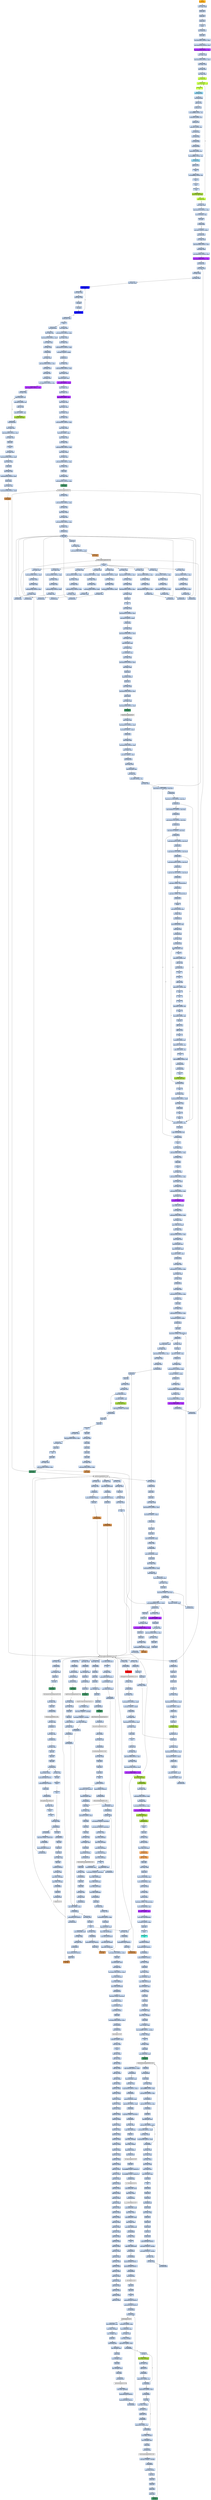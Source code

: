 strict digraph G {
	graph [bgcolor=transparent,
		name=G
	];
	node [color=lightsteelblue,
		fillcolor=lightsteelblue,
		shape=rectangle,
		style=filled
	];
	a0x0041e060pushl_ebp	[color=lightgrey,
		fillcolor=orange,
		label="start\npushl %ebp"];
	a0x0041e061movl_esp_ebp	[label="0x0041e061\nmovl %esp, %ebp"];
	a0x0041e060pushl_ebp -> a0x0041e061movl_esp_ebp	[color="#000000"];
	a0x0041e063pushl_ebx	[label="0x0041e063\npushl %ebx"];
	a0x0041e061movl_esp_ebp -> a0x0041e063pushl_ebx	[color="#000000"];
	a0x0041e064pushl_esi	[label="0x0041e064\npushl %esi"];
	a0x0041e063pushl_ebx -> a0x0041e064pushl_esi	[color="#000000"];
	a0x0041e065pushl_edi	[label="0x0041e065\npushl %edi"];
	a0x0041e064pushl_esi -> a0x0041e065pushl_edi	[color="#000000"];
	a0x0041e066pusha_	[label="0x0041e066\npusha "];
	a0x0041e065pushl_edi -> a0x0041e066pusha_	[color="#000000"];
	a0x0041e067call_0x0041e06c	[label="0x0041e067\ncall 0x0041e06c"];
	a0x0041e066pusha_ -> a0x0041e067call_0x0041e06c	[color="#000000"];
	a0x0041e06cpopl_ebp	[label="0x0041e06c\npopl %ebp"];
	a0x0041e067call_0x0041e06c -> a0x0041e06cpopl_ebp	[color="#000000"];
	a0x0041e06dsubl_0x40286cUINT32_ebp	[label="0x0041e06d\nsubl $0x40286c<UINT32>, %ebp"];
	a0x0041e06cpopl_ebp -> a0x0041e06dsubl_0x40286cUINT32_ebp	[color="#000000"];
	a0x0041e073movl_0x40345dUINT32_ecx	[label="0x0041e073\nmovl $0x40345d<UINT32>, %ecx"];
	a0x0041e06dsubl_0x40286cUINT32_ebp -> a0x0041e073movl_0x40345dUINT32_ecx	[color="#000000"];
	a0x0041e078subl_0x4028c6UINT32_ecx	[color=purple,
		fillcolor=purple,
		label="0x0041e078\nsubl $0x4028c6<UINT32>, %ecx"];
	a0x0041e073movl_0x40345dUINT32_ecx -> a0x0041e078subl_0x4028c6UINT32_ecx	[color="#000000"];
	a0x0041e07emovl_ebp_edx	[label="0x0041e07e\nmovl %ebp, %edx"];
	a0x0041e078subl_0x4028c6UINT32_ecx -> a0x0041e07emovl_ebp_edx	[color="#000000"];
	a0x0041e080addl_0x4028c6UINT32_edx	[label="0x0041e080\naddl $0x4028c6<UINT32>, %edx"];
	a0x0041e07emovl_ebp_edx -> a0x0041e080addl_0x4028c6UINT32_edx	[color="#000000"];
	a0x0041e086leal_edx__edi	[label="0x0041e086\nleal (%edx), %edi"];
	a0x0041e080addl_0x4028c6UINT32_edx -> a0x0041e086leal_edx__edi	[color="#000000"];
	a0x0041e088movl_edi_esi	[label="0x0041e088\nmovl %edi, %esi"];
	a0x0041e086leal_edx__edi -> a0x0041e088movl_edi_esi	[color="#000000"];
	a0x0041e08axorl_eax_eax	[label="0x0041e08a\nxorl %eax, %eax"];
	a0x0041e088movl_edi_esi -> a0x0041e08axorl_eax_eax	[color="#000000"];
	a0x0041e08cjmp_0x0041e092	[color=olivedrab1,
		fillcolor=olivedrab1,
		label="0x0041e08c\njmp 0x0041e092"];
	a0x0041e08axorl_eax_eax -> a0x0041e08cjmp_0x0041e092	[color="#000000"];
	a0x0041e092lodsb_ds_esi__al	[color=olivedrab1,
		fillcolor=olivedrab1,
		label="0x0041e092\nlodsb %ds:(%esi), %al"];
	a0x0041e08cjmp_0x0041e092 -> a0x0041e092lodsb_ds_esi__al	[color="#000000"];
	a0x0041e093clc_	[color=olivedrab1,
		fillcolor=olivedrab1,
		label="0x0041e093\nclc "];
	a0x0041e092lodsb_ds_esi__al -> a0x0041e093clc_	[color="#000000"];
	a0x0041e094jmp_0x0041e097	[color=skyblue,
		fillcolor=skyblue,
		label="0x0041e094\njmp 0x0041e097"];
	a0x0041e093clc_ -> a0x0041e094jmp_0x0041e097	[color="#000000"];
	a0x0041e097jmp_0x0041e09a	[label="0x0041e097\njmp 0x0041e09a"];
	a0x0041e094jmp_0x0041e097 -> a0x0041e097jmp_0x0041e09a	[color="#000000"];
	a0x0041e09asubb_cl_al	[label="0x0041e09a\nsubb %cl, %al"];
	a0x0041e097jmp_0x0041e09a -> a0x0041e09asubb_cl_al	[color="#000000"];
	a0x0041e09csubb_cl_al	[label="0x0041e09c\nsubb %cl, %al"];
	a0x0041e09asubb_cl_al -> a0x0041e09csubb_cl_al	[color="#000000"];
	a0x0041e09erorb_0xffffff9fUINT8_al	[label="0x0041e09e\nrorb $0xffffff9f<UINT8>, %al"];
	a0x0041e09csubb_cl_al -> a0x0041e09erorb_0xffffff9fUINT8_al	[color="#000000"];
	a0x0041e0a1subb_0x34UINT8_al	[label="0x0041e0a1\nsubb $0x34<UINT8>, %al"];
	a0x0041e09erorb_0xffffff9fUINT8_al -> a0x0041e0a1subb_0x34UINT8_al	[color="#000000"];
	a0x0041e0a3subb_cl_al	[label="0x0041e0a3\nsubb %cl, %al"];
	a0x0041e0a1subb_0x34UINT8_al -> a0x0041e0a3subb_cl_al	[color="#000000"];
	a0x0041e0a5addb_0x3UINT8_al	[label="0x0041e0a5\naddb $0x3<UINT8>, %al"];
	a0x0041e0a3subb_cl_al -> a0x0041e0a5addb_0x3UINT8_al	[color="#000000"];
	a0x0041e0a7jmp_0x0041e0aa	[label="0x0041e0a7\njmp 0x0041e0aa"];
	a0x0041e0a5addb_0x3UINT8_al -> a0x0041e0a7jmp_0x0041e0aa	[color="#000000"];
	a0x0041e0aajmp_0x0041e0ad	[label="0x0041e0aa\njmp 0x0041e0ad"];
	a0x0041e0a7jmp_0x0041e0aa -> a0x0041e0aajmp_0x0041e0ad	[color="#000000"];
	a0x0041e0adjmp_0x0041e0b0	[label="0x0041e0ad\njmp 0x0041e0b0"];
	a0x0041e0aajmp_0x0041e0ad -> a0x0041e0adjmp_0x0041e0b0	[color="#000000"];
	a0x0041e0b0jmp_0x0041e0b3	[label="0x0041e0b0\njmp 0x0041e0b3"];
	a0x0041e0adjmp_0x0041e0b0 -> a0x0041e0b0jmp_0x0041e0b3	[color="#000000"];
	a0x0041e0b3addb_0x58UINT8_al	[label="0x0041e0b3\naddb $0x58<UINT8>, %al"];
	a0x0041e0b0jmp_0x0041e0b3 -> a0x0041e0b3addb_0x58UINT8_al	[color="#000000"];
	a0x0041e0b5xorb_0xffffffb3UINT8_al	[label="0x0041e0b5\nxorb $0xffffffb3<UINT8>, %al"];
	a0x0041e0b3addb_0x58UINT8_al -> a0x0041e0b5xorb_0xffffffb3UINT8_al	[color="#000000"];
	a0x0041e0b7jmp_0x0041e0ba	[color=skyblue,
		fillcolor=skyblue,
		label="0x0041e0b7\njmp 0x0041e0ba"];
	a0x0041e0b5xorb_0xffffffb3UINT8_al -> a0x0041e0b7jmp_0x0041e0ba	[color="#000000"];
	a0x0041e0baaddb_cl_al	[label="0x0041e0ba\naddb %cl, %al"];
	a0x0041e0b7jmp_0x0041e0ba -> a0x0041e0baaddb_cl_al	[color="#000000"];
	a0x0041e0bcnop_	[label="0x0041e0bc\nnop "];
	a0x0041e0baaddb_cl_al -> a0x0041e0bcnop_	[color="#000000"];
	a0x0041e0bdrorb_0xffffff9aUINT8_al	[label="0x0041e0bd\nrorb $0xffffff9a<UINT8>, %al"];
	a0x0041e0bcnop_ -> a0x0041e0bdrorb_0xffffff9aUINT8_al	[color="#000000"];
	a0x0041e0c0clc_	[label="0x0041e0c0\nclc "];
	a0x0041e0bdrorb_0xffffff9aUINT8_al -> a0x0041e0c0clc_	[color="#000000"];
	a0x0041e0c1nop_	[label="0x0041e0c1\nnop "];
	a0x0041e0c0clc_ -> a0x0041e0c1nop_	[color="#000000"];
	a0x0041e0c2nop_	[label="0x0041e0c2\nnop "];
	a0x0041e0c1nop_ -> a0x0041e0c2nop_	[color="#000000"];
	a0x0041e0c3stosb_al_es_edi_	[color=yellowgreen,
		fillcolor=yellowgreen,
		label="0x0041e0c3\nstosb %al, %es:(%edi)"];
	a0x0041e0c2nop_ -> a0x0041e0c3stosb_al_es_edi_	[color="#000000"];
	a0x0041e0c4loop_0x0041e092	[color=olivedrab1,
		fillcolor=olivedrab1,
		label="0x0041e0c4\nloop 0x0041e092"];
	a0x0041e0c3stosb_al_es_edi_ -> a0x0041e0c4loop_0x0041e092	[color="#000000"];
	a0x0041e0c4loop_0x0041e092 -> a0x0041e092lodsb_ds_esi__al	[color="#000000",
		label=T];
	a0x0041e0c6movl_ebp_edx	[label="0x0041e0c6\nmovl %ebp, %edx"];
	a0x0041e0c4loop_0x0041e092 -> a0x0041e0c6movl_ebp_edx	[color="#000000",
		label=F];
	a0x0041e0c8addl_0x40321fUINT32_edx	[label="0x0041e0c8\naddl $0x40321f<UINT32>, %edx"];
	a0x0041e0c6movl_ebp_edx -> a0x0041e0c8addl_0x40321fUINT32_edx	[color="#000000"];
	a0x0041e0cemovl_0x20esp__eax	[label="0x0041e0ce\nmovl 0x20(%esp), %eax"];
	a0x0041e0c8addl_0x40321fUINT32_edx -> a0x0041e0cemovl_0x20esp__eax	[color="#000000"];
	a0x0041e0d2incl_eax	[label="0x0041e0d2\nincl %eax"];
	a0x0041e0cemovl_0x20esp__eax -> a0x0041e0d2incl_eax	[color="#000000"];
	a0x0041e0d3js_0x0041e0dd	[label="0x0041e0d3\njs 0x0041e0dd"];
	a0x0041e0d2incl_eax -> a0x0041e0d3js_0x0041e0dd	[color="#000000"];
	a0x0041e0d5movl_0x1UINT32_edx_	[label="0x0041e0d5\nmovl $0x1<UINT32>, (%edx)"];
	a0x0041e0d3js_0x0041e0dd -> a0x0041e0d5movl_0x1UINT32_edx_	[color="#000000",
		label=F];
	a0x0041e0dbjmp_0x0041e0e3	[label="0x0041e0db\njmp 0x0041e0e3"];
	a0x0041e0d5movl_0x1UINT32_edx_ -> a0x0041e0dbjmp_0x0041e0e3	[color="#000000"];
	a0x0041e0e3movl_ebp_edx	[label="0x0041e0e3\nmovl %ebp, %edx"];
	a0x0041e0dbjmp_0x0041e0e3 -> a0x0041e0e3movl_ebp_edx	[color="#000000"];
	a0x0041e0e5addl_0x402866UINT32_edx	[label="0x0041e0e5\naddl $0x402866<UINT32>, %edx"];
	a0x0041e0e3movl_ebp_edx -> a0x0041e0e5addl_0x402866UINT32_edx	[color="#000000"];
	a0x0041e0ebleal_edx__eax	[label="0x0041e0eb\nleal (%edx), %eax"];
	a0x0041e0e5addl_0x402866UINT32_edx -> a0x0041e0ebleal_edx__eax	[color="#000000"];
	a0x0041e0edmovl_0x403065UINT32_ecx	[label="0x0041e0ed\nmovl $0x403065<UINT32>, %ecx"];
	a0x0041e0ebleal_edx__eax -> a0x0041e0edmovl_0x403065UINT32_ecx	[color="#000000"];
	a0x0041e0f2subl_0x402866UINT32_ecx	[color=purple,
		fillcolor=purple,
		label="0x0041e0f2\nsubl $0x402866<UINT32>, %ecx"];
	a0x0041e0edmovl_0x403065UINT32_ecx -> a0x0041e0f2subl_0x402866UINT32_ecx	[color="#000000"];
	a0x0041e0f8call_0x0041e401	[label="0x0041e0f8\ncall 0x0041e401"];
	a0x0041e0f2subl_0x402866UINT32_ecx -> a0x0041e0f8call_0x0041e401	[color="#000000"];
	a0x0041e401movl_eax_edi	[label="0x0041e401\nmovl %eax, %edi"];
	a0x0041e0f8call_0x0041e401 -> a0x0041e401movl_eax_edi	[color="#000000"];
	a0x0041e403xorl_eax_eax	[label="0x0041e403\nxorl %eax, %eax"];
	a0x0041e401movl_eax_edi -> a0x0041e403xorl_eax_eax	[color="#000000"];
	a0x0041e405xorl_ebx_ebx	[label="0x0041e405\nxorl %ebx, %ebx"];
	a0x0041e403xorl_eax_eax -> a0x0041e405xorl_ebx_ebx	[color="#000000"];
	a0x0041e407xorl_edx_edx	[label="0x0041e407\nxorl %edx, %edx"];
	a0x0041e405xorl_ebx_ebx -> a0x0041e407xorl_edx_edx	[color="#000000"];
	a0x0041e409movb_edi__al	[color=blue,
		fillcolor=blue,
		label="0x0041e409\nmovb (%edi), %al"];
	a0x0041e407xorl_edx_edx -> a0x0041e409movb_edi__al	[color="#000000"];
	a0x0041e40bmull_edx_eax	[label="0x0041e40b\nmull %edx, %eax"];
	a0x0041e409movb_edi__al -> a0x0041e40bmull_edx_eax	[color="#000000"];
	a0x0041e40daddl_eax_ebx	[label="0x0041e40d\naddl %eax, %ebx"];
	a0x0041e40bmull_edx_eax -> a0x0041e40daddl_eax_ebx	[color="#000000"];
	a0x0041e40fincl_edx	[label="0x0041e40f\nincl %edx"];
	a0x0041e40daddl_eax_ebx -> a0x0041e40fincl_edx	[color="#000000"];
	a0x0041e410incl_edi	[label="0x0041e410\nincl %edi"];
	a0x0041e40fincl_edx -> a0x0041e410incl_edi	[color="#000000"];
	a0x0041e411loop_0x0041e409	[color=blue,
		fillcolor=blue,
		label="0x0041e411\nloop 0x0041e409"];
	a0x0041e410incl_edi -> a0x0041e411loop_0x0041e409	[color="#000000"];
	a0x0041e411loop_0x0041e409 -> a0x0041e409movb_edi__al	[color="#000000",
		label=T];
	a0x0041e413xchgl_eax_ebx	[label="0x0041e413\nxchgl %eax, %ebx"];
	a0x0041e411loop_0x0041e409 -> a0x0041e413xchgl_eax_ebx	[color="#000000",
		label=F];
	a0x0041e414ret	[label="0x0041e414\nret"];
	a0x0041e413xchgl_eax_ebx -> a0x0041e414ret	[color="#000000"];
	a0x0041e0fdmovl_ebp_edx	[label="0x0041e0fd\nmovl %ebp, %edx"];
	a0x0041e414ret -> a0x0041e0fdmovl_ebp_edx	[color="#000000"];
	a0x0041e815jmp_0x0041e819	[label="0x0041e815\njmp 0x0041e819"];
	a0x0041e414ret -> a0x0041e815jmp_0x0041e819	[color="#000000"];
	a0x0041e0ffaddl_0x40321bUINT32_edx	[label="0x0041e0ff\naddl $0x40321b<UINT32>, %edx"];
	a0x0041e0fdmovl_ebp_edx -> a0x0041e0ffaddl_0x40321bUINT32_edx	[color="#000000"];
	a0x0041e105movl_eax_edx_	[label="0x0041e105\nmovl %eax, (%edx)"];
	a0x0041e0ffaddl_0x40321bUINT32_edx -> a0x0041e105movl_eax_edx_	[color="#000000"];
	a0x0041e107movl_ebp_edx	[label="0x0041e107\nmovl %ebp, %edx"];
	a0x0041e105movl_eax_edx_ -> a0x0041e107movl_ebp_edx	[color="#000000"];
	a0x0041e109addl_0x403213UINT32_edx	[label="0x0041e109\naddl $0x403213<UINT32>, %edx"];
	a0x0041e107movl_ebp_edx -> a0x0041e109addl_0x403213UINT32_edx	[color="#000000"];
	a0x0041e10ftestl_0x1UINT32_edx_	[label="0x0041e10f\ntestl $0x1<UINT32>, (%edx)"];
	a0x0041e109addl_0x403213UINT32_edx -> a0x0041e10ftestl_0x1UINT32_edx_	[color="#000000"];
	a0x0041e115je_0x0041e15f	[label="0x0041e115\nje 0x0041e15f"];
	a0x0041e10ftestl_0x1UINT32_edx_ -> a0x0041e115je_0x0041e15f	[color="#000000"];
	a0x0041e15fmovl_ebp_edx	[label="0x0041e15f\nmovl %ebp, %edx"];
	a0x0041e115je_0x0041e15f -> a0x0041e15fmovl_ebp_edx	[color="#000000",
		label=T];
	a0x0041e161addl_0x40320bUINT32_edx	[label="0x0041e161\naddl $0x40320b<UINT32>, %edx"];
	a0x0041e15fmovl_ebp_edx -> a0x0041e161addl_0x40320bUINT32_edx	[color="#000000"];
	a0x0041e167movl_edx__eax	[label="0x0041e167\nmovl (%edx), %eax"];
	a0x0041e161addl_0x40320bUINT32_edx -> a0x0041e167movl_edx__eax	[color="#000000"];
	a0x0041e169addl_0x3ceax__eax	[label="0x0041e169\naddl 0x3c(%eax), %eax"];
	a0x0041e167movl_edx__eax -> a0x0041e169addl_0x3ceax__eax	[color="#000000"];
	a0x0041e16caddl_0x80UINT32_eax	[color=purple,
		fillcolor=purple,
		label="0x0041e16c\naddl $0x80<UINT32>, %eax"];
	a0x0041e169addl_0x3ceax__eax -> a0x0041e16caddl_0x80UINT32_eax	[color="#000000"];
	a0x0041e171movl_eax__ecx	[label="0x0041e171\nmovl (%eax), %ecx"];
	a0x0041e16caddl_0x80UINT32_eax -> a0x0041e171movl_eax__ecx	[color="#000000"];
	a0x0041e173addl_edx__ecx	[label="0x0041e173\naddl (%edx), %ecx"];
	a0x0041e171movl_eax__ecx -> a0x0041e173addl_edx__ecx	[color="#000000"];
	a0x0041e175addl_0x10UINT8_ecx	[color=purple,
		fillcolor=purple,
		label="0x0041e175\naddl $0x10<UINT8>, %ecx"];
	a0x0041e173addl_edx__ecx -> a0x0041e175addl_0x10UINT8_ecx	[color="#000000"];
	a0x0041e178movl_ecx__eax	[label="0x0041e178\nmovl (%ecx), %eax"];
	a0x0041e175addl_0x10UINT8_ecx -> a0x0041e178movl_ecx__eax	[color="#000000"];
	a0x0041e17aaddl_edx__eax	[label="0x0041e17a\naddl (%edx), %eax"];
	a0x0041e178movl_ecx__eax -> a0x0041e17aaddl_edx__eax	[color="#000000"];
	a0x0041e17cmovl_eax__ebx	[label="0x0041e17c\nmovl (%eax), %ebx"];
	a0x0041e17aaddl_edx__eax -> a0x0041e17cmovl_eax__ebx	[color="#000000"];
	a0x0041e17emovl_ebp_edx	[label="0x0041e17e\nmovl %ebp, %edx"];
	a0x0041e17cmovl_eax__ebx -> a0x0041e17emovl_ebp_edx	[color="#000000"];
	a0x0041e180addl_0x403397UINT32_edx	[label="0x0041e180\naddl $0x403397<UINT32>, %edx"];
	a0x0041e17emovl_ebp_edx -> a0x0041e180addl_0x403397UINT32_edx	[color="#000000"];
	a0x0041e186movl_ebx_edx_	[label="0x0041e186\nmovl %ebx, (%edx)"];
	a0x0041e180addl_0x403397UINT32_edx -> a0x0041e186movl_ebx_edx_	[color="#000000"];
	a0x0041e188addl_0x4UINT8_eax	[label="0x0041e188\naddl $0x4<UINT8>, %eax"];
	a0x0041e186movl_ebx_edx_ -> a0x0041e188addl_0x4UINT8_eax	[color="#000000"];
	a0x0041e18bmovl_eax__ebx	[label="0x0041e18b\nmovl (%eax), %ebx"];
	a0x0041e188addl_0x4UINT8_eax -> a0x0041e18bmovl_eax__ebx	[color="#000000"];
	a0x0041e18dmovl_ebp_edx	[label="0x0041e18d\nmovl %ebp, %edx"];
	a0x0041e18bmovl_eax__ebx -> a0x0041e18dmovl_ebp_edx	[color="#000000"];
	a0x0041e18faddl_0x40339bUINT32_edx	[label="0x0041e18f\naddl $0x40339b<UINT32>, %edx"];
	a0x0041e18dmovl_ebp_edx -> a0x0041e18faddl_0x40339bUINT32_edx	[color="#000000"];
	a0x0041e195movl_ebx_edx_	[label="0x0041e195\nmovl %ebx, (%edx)"];
	a0x0041e18faddl_0x40339bUINT32_edx -> a0x0041e195movl_ebx_edx_	[color="#000000"];
	a0x0041e197movl_ebp_edx	[label="0x0041e197\nmovl %ebp, %edx"];
	a0x0041e195movl_ebx_edx_ -> a0x0041e197movl_ebp_edx	[color="#000000"];
	a0x0041e199addl_0x40339fUINT32_edx	[label="0x0041e199\naddl $0x40339f<UINT32>, %edx"];
	a0x0041e197movl_ebp_edx -> a0x0041e199addl_0x40339fUINT32_edx	[color="#000000"];
	a0x0041e19fleal_edx__eax	[label="0x0041e19f\nleal (%edx), %eax"];
	a0x0041e199addl_0x40339fUINT32_edx -> a0x0041e19fleal_edx__eax	[color="#000000"];
	a0x0041e1a1pushl_eax	[label="0x0041e1a1\npushl %eax"];
	a0x0041e19fleal_edx__eax -> a0x0041e1a1pushl_eax	[color="#000000"];
	a0x0041e1a2movl_ebp_edx	[label="0x0041e1a2\nmovl %ebp, %edx"];
	a0x0041e1a1pushl_eax -> a0x0041e1a2movl_ebp_edx	[color="#000000"];
	a0x0041e1a4addl_0x403397UINT32_edx	[label="0x0041e1a4\naddl $0x403397<UINT32>, %edx"];
	a0x0041e1a2movl_ebp_edx -> a0x0041e1a4addl_0x403397UINT32_edx	[color="#000000"];
	a0x0041e1aacall_edx_	[color=seagreen,
		fillcolor=seagreen,
		label="0x0041e1aa\ncall (%edx)"];
	a0x0041e1a4addl_0x403397UINT32_edx -> a0x0041e1aacall_edx_	[color="#000000"];
	LoadLibraryA_kernel32_dll	[color=lightgrey,
		fillcolor=lightgrey,
		label="LoadLibraryA@kernel32.dll"];
	a0x0041e1aacall_edx_ -> LoadLibraryA_kernel32_dll	[color="#000000"];
	a0x0041e1acmovl_ebp_edx	[label="0x0041e1ac\nmovl %ebp, %edx"];
	LoadLibraryA_kernel32_dll -> a0x0041e1acmovl_ebp_edx	[color="#000000"];
	a0x0041e67atestl_eax_eax	[label="0x0041e67a\ntestl %eax, %eax"];
	LoadLibraryA_kernel32_dll -> a0x0041e67atestl_eax_eax	[color="#000000"];
	a0x0041e1aeaddl_0x4033acUINT32_edx	[label="0x0041e1ae\naddl $0x4033ac<UINT32>, %edx"];
	a0x0041e1acmovl_ebp_edx -> a0x0041e1aeaddl_0x4033acUINT32_edx	[color="#000000"];
	a0x0041e1b4movl_eax_esi	[label="0x0041e1b4\nmovl %eax, %esi"];
	a0x0041e1aeaddl_0x4033acUINT32_edx -> a0x0041e1b4movl_eax_esi	[color="#000000"];
	a0x0041e1b6movl_eax_edx_	[label="0x0041e1b6\nmovl %eax, (%edx)"];
	a0x0041e1b4movl_eax_esi -> a0x0041e1b6movl_eax_edx_	[color="#000000"];
	a0x0041e1b8movl_ebp_edx	[label="0x0041e1b8\nmovl %ebp, %edx"];
	a0x0041e1b6movl_eax_edx_ -> a0x0041e1b8movl_ebp_edx	[color="#000000"];
	a0x0041e1baaddl_0x4033b0UINT32_edx	[label="0x0041e1ba\naddl $0x4033b0<UINT32>, %edx"];
	a0x0041e1b8movl_ebp_edx -> a0x0041e1baaddl_0x4033b0UINT32_edx	[color="#000000"];
	a0x0041e1c0leal_edx__eax	[label="0x0041e1c0\nleal (%edx), %eax"];
	a0x0041e1baaddl_0x4033b0UINT32_edx -> a0x0041e1c0leal_edx__eax	[color="#000000"];
	a0x0041e1c2call_0x0041e2a5	[label="0x0041e1c2\ncall 0x0041e2a5"];
	a0x0041e1c0leal_edx__eax -> a0x0041e1c2call_0x0041e2a5	[color="#000000"];
	a0x0041e2a5pushl_eax	[label="0x0041e2a5\npushl %eax"];
	a0x0041e1c2call_0x0041e2a5 -> a0x0041e2a5pushl_eax	[color="#000000"];
	a0x0041e2a6pushl_esi	[label="0x0041e2a6\npushl %esi"];
	a0x0041e2a5pushl_eax -> a0x0041e2a6pushl_esi	[color="#000000"];
	a0x0041e2a7movl_ebp_edx	[label="0x0041e2a7\nmovl %ebp, %edx"];
	a0x0041e2a6pushl_esi -> a0x0041e2a7movl_ebp_edx	[color="#000000"];
	a0x0041e2a9addl_0x40339bUINT32_edx	[label="0x0041e2a9\naddl $0x40339b<UINT32>, %edx"];
	a0x0041e2a7movl_ebp_edx -> a0x0041e2a9addl_0x40339bUINT32_edx	[color="#000000"];
	a0x0041e2afcall_edx_	[color=peru,
		fillcolor=peru,
		label="0x0041e2af\ncall (%edx)"];
	a0x0041e2a9addl_0x40339bUINT32_edx -> a0x0041e2afcall_edx_	[color="#000000"];
	GetProcAddress_kernel32_dll	[color=lightgrey,
		fillcolor=lightgrey,
		label="GetProcAddress@kernel32.dll"];
	a0x0041e2afcall_edx_ -> GetProcAddress_kernel32_dll	[color="#000000"];
	a0x0041e2b1ret	[label="0x0041e2b1\nret"];
	GetProcAddress_kernel32_dll -> a0x0041e2b1ret	[color="#000000"];
	a0x0041e700orl_eax_eax	[label="0x0041e700\norl %eax, %eax"];
	GetProcAddress_kernel32_dll -> a0x0041e700orl_eax_eax	[color="#000000"];
	a0x0041e1c7movl_ebp_edx	[label="0x0041e1c7\nmovl %ebp, %edx"];
	a0x0041e2b1ret -> a0x0041e1c7movl_ebp_edx	[color="#000000"];
	a0x0041e1e0movl_ebp_edx	[label="0x0041e1e0\nmovl %ebp, %edx"];
	a0x0041e2b1ret -> a0x0041e1e0movl_ebp_edx	[color="#000000"];
	a0x0041e1f9movl_ebp_edx	[label="0x0041e1f9\nmovl %ebp, %edx"];
	a0x0041e2b1ret -> a0x0041e1f9movl_ebp_edx	[color="#000000"];
	a0x0041e212movl_ebp_edx	[label="0x0041e212\nmovl %ebp, %edx"];
	a0x0041e2b1ret -> a0x0041e212movl_ebp_edx	[color="#000000"];
	a0x0041e22bmovl_ebp_edx	[label="0x0041e22b\nmovl %ebp, %edx"];
	a0x0041e2b1ret -> a0x0041e22bmovl_ebp_edx	[color="#000000"];
	a0x0041e244movl_ebp_edx	[label="0x0041e244\nmovl %ebp, %edx"];
	a0x0041e2b1ret -> a0x0041e244movl_ebp_edx	[color="#000000"];
	a0x0041e25dmovl_ebp_edx	[label="0x0041e25d\nmovl %ebp, %edx"];
	a0x0041e2b1ret -> a0x0041e25dmovl_ebp_edx	[color="#000000"];
	a0x0041e276movl_ebp_edx	[label="0x0041e276\nmovl %ebp, %edx"];
	a0x0041e2b1ret -> a0x0041e276movl_ebp_edx	[color="#000000"];
	a0x0041e28fmovl_ebp_edx	[label="0x0041e28f\nmovl %ebp, %edx"];
	a0x0041e2b1ret -> a0x0041e28fmovl_ebp_edx	[color="#000000"];
	a0x0041e1c9addl_0x4033c1UINT32_edx	[label="0x0041e1c9\naddl $0x4033c1<UINT32>, %edx"];
	a0x0041e1c7movl_ebp_edx -> a0x0041e1c9addl_0x4033c1UINT32_edx	[color="#000000"];
	a0x0041e1cfmovl_eax_edx_	[label="0x0041e1cf\nmovl %eax, (%edx)"];
	a0x0041e1c9addl_0x4033c1UINT32_edx -> a0x0041e1cfmovl_eax_edx_	[color="#000000"];
	a0x0041e1d1movl_ebp_edx	[label="0x0041e1d1\nmovl %ebp, %edx"];
	a0x0041e1cfmovl_eax_edx_ -> a0x0041e1d1movl_ebp_edx	[color="#000000"];
	a0x0041e1d3addl_0x4033c5UINT32_edx	[label="0x0041e1d3\naddl $0x4033c5<UINT32>, %edx"];
	a0x0041e1d1movl_ebp_edx -> a0x0041e1d3addl_0x4033c5UINT32_edx	[color="#000000"];
	a0x0041e1d9leal_edx__eax	[label="0x0041e1d9\nleal (%edx), %eax"];
	a0x0041e1d3addl_0x4033c5UINT32_edx -> a0x0041e1d9leal_edx__eax	[color="#000000"];
	a0x0041e1dbcall_0x0041e2a5	[label="0x0041e1db\ncall 0x0041e2a5"];
	a0x0041e1d9leal_edx__eax -> a0x0041e1dbcall_0x0041e2a5	[color="#000000"];
	a0x0041e1dbcall_0x0041e2a5 -> a0x0041e2a5pushl_eax	[color="#000000"];
	a0x0041e1e2addl_0x4033d4UINT32_edx	[label="0x0041e1e2\naddl $0x4033d4<UINT32>, %edx"];
	a0x0041e1e0movl_ebp_edx -> a0x0041e1e2addl_0x4033d4UINT32_edx	[color="#000000"];
	a0x0041e1e8movl_eax_edx_	[label="0x0041e1e8\nmovl %eax, (%edx)"];
	a0x0041e1e2addl_0x4033d4UINT32_edx -> a0x0041e1e8movl_eax_edx_	[color="#000000"];
	a0x0041e1eamovl_ebp_edx	[label="0x0041e1ea\nmovl %ebp, %edx"];
	a0x0041e1e8movl_eax_edx_ -> a0x0041e1eamovl_ebp_edx	[color="#000000"];
	a0x0041e1ecaddl_0x4033d8UINT32_edx	[label="0x0041e1ec\naddl $0x4033d8<UINT32>, %edx"];
	a0x0041e1eamovl_ebp_edx -> a0x0041e1ecaddl_0x4033d8UINT32_edx	[color="#000000"];
	a0x0041e1f2leal_edx__eax	[label="0x0041e1f2\nleal (%edx), %eax"];
	a0x0041e1ecaddl_0x4033d8UINT32_edx -> a0x0041e1f2leal_edx__eax	[color="#000000"];
	a0x0041e1f4call_0x0041e2a5	[label="0x0041e1f4\ncall 0x0041e2a5"];
	a0x0041e1f2leal_edx__eax -> a0x0041e1f4call_0x0041e2a5	[color="#000000"];
	a0x0041e1f4call_0x0041e2a5 -> a0x0041e2a5pushl_eax	[color="#000000"];
	a0x0041e1fbaddl_0x4033ebUINT32_edx	[label="0x0041e1fb\naddl $0x4033eb<UINT32>, %edx"];
	a0x0041e1f9movl_ebp_edx -> a0x0041e1fbaddl_0x4033ebUINT32_edx	[color="#000000"];
	a0x0041e201movl_eax_edx_	[label="0x0041e201\nmovl %eax, (%edx)"];
	a0x0041e1fbaddl_0x4033ebUINT32_edx -> a0x0041e201movl_eax_edx_	[color="#000000"];
	a0x0041e203movl_ebp_edx	[label="0x0041e203\nmovl %ebp, %edx"];
	a0x0041e201movl_eax_edx_ -> a0x0041e203movl_ebp_edx	[color="#000000"];
	a0x0041e205addl_0x4033efUINT32_edx	[label="0x0041e205\naddl $0x4033ef<UINT32>, %edx"];
	a0x0041e203movl_ebp_edx -> a0x0041e205addl_0x4033efUINT32_edx	[color="#000000"];
	a0x0041e20bleal_edx__eax	[label="0x0041e20b\nleal (%edx), %eax"];
	a0x0041e205addl_0x4033efUINT32_edx -> a0x0041e20bleal_edx__eax	[color="#000000"];
	a0x0041e20dcall_0x0041e2a5	[label="0x0041e20d\ncall 0x0041e2a5"];
	a0x0041e20bleal_edx__eax -> a0x0041e20dcall_0x0041e2a5	[color="#000000"];
	a0x0041e20dcall_0x0041e2a5 -> a0x0041e2a5pushl_eax	[color="#000000"];
	a0x0041e214addl_0x4033fbUINT32_edx	[label="0x0041e214\naddl $0x4033fb<UINT32>, %edx"];
	a0x0041e212movl_ebp_edx -> a0x0041e214addl_0x4033fbUINT32_edx	[color="#000000"];
	a0x0041e21amovl_eax_edx_	[label="0x0041e21a\nmovl %eax, (%edx)"];
	a0x0041e214addl_0x4033fbUINT32_edx -> a0x0041e21amovl_eax_edx_	[color="#000000"];
	a0x0041e21cmovl_ebp_edx	[label="0x0041e21c\nmovl %ebp, %edx"];
	a0x0041e21amovl_eax_edx_ -> a0x0041e21cmovl_ebp_edx	[color="#000000"];
	a0x0041e21eaddl_0x4033ffUINT32_edx	[label="0x0041e21e\naddl $0x4033ff<UINT32>, %edx"];
	a0x0041e21cmovl_ebp_edx -> a0x0041e21eaddl_0x4033ffUINT32_edx	[color="#000000"];
	a0x0041e224leal_edx__eax	[label="0x0041e224\nleal (%edx), %eax"];
	a0x0041e21eaddl_0x4033ffUINT32_edx -> a0x0041e224leal_edx__eax	[color="#000000"];
	a0x0041e226call_0x0041e2a5	[label="0x0041e226\ncall 0x0041e2a5"];
	a0x0041e224leal_edx__eax -> a0x0041e226call_0x0041e2a5	[color="#000000"];
	a0x0041e226call_0x0041e2a5 -> a0x0041e2a5pushl_eax	[color="#000000"];
	a0x0041e22daddl_0x40340bUINT32_edx	[label="0x0041e22d\naddl $0x40340b<UINT32>, %edx"];
	a0x0041e22bmovl_ebp_edx -> a0x0041e22daddl_0x40340bUINT32_edx	[color="#000000"];
	a0x0041e233movl_eax_edx_	[label="0x0041e233\nmovl %eax, (%edx)"];
	a0x0041e22daddl_0x40340bUINT32_edx -> a0x0041e233movl_eax_edx_	[color="#000000"];
	a0x0041e235movl_ebp_edx	[label="0x0041e235\nmovl %ebp, %edx"];
	a0x0041e233movl_eax_edx_ -> a0x0041e235movl_ebp_edx	[color="#000000"];
	a0x0041e237addl_0x40340fUINT32_edx	[label="0x0041e237\naddl $0x40340f<UINT32>, %edx"];
	a0x0041e235movl_ebp_edx -> a0x0041e237addl_0x40340fUINT32_edx	[color="#000000"];
	a0x0041e23dleal_edx__eax	[label="0x0041e23d\nleal (%edx), %eax"];
	a0x0041e237addl_0x40340fUINT32_edx -> a0x0041e23dleal_edx__eax	[color="#000000"];
	a0x0041e23fcall_0x0041e2a5	[label="0x0041e23f\ncall 0x0041e2a5"];
	a0x0041e23dleal_edx__eax -> a0x0041e23fcall_0x0041e2a5	[color="#000000"];
	a0x0041e23fcall_0x0041e2a5 -> a0x0041e2a5pushl_eax	[color="#000000"];
	a0x0041e246addl_0x40341aUINT32_edx	[label="0x0041e246\naddl $0x40341a<UINT32>, %edx"];
	a0x0041e244movl_ebp_edx -> a0x0041e246addl_0x40341aUINT32_edx	[color="#000000"];
	a0x0041e24cmovl_eax_edx_	[label="0x0041e24c\nmovl %eax, (%edx)"];
	a0x0041e246addl_0x40341aUINT32_edx -> a0x0041e24cmovl_eax_edx_	[color="#000000"];
	a0x0041e24emovl_ebp_edx	[label="0x0041e24e\nmovl %ebp, %edx"];
	a0x0041e24cmovl_eax_edx_ -> a0x0041e24emovl_ebp_edx	[color="#000000"];
	a0x0041e250addl_0x40341eUINT32_edx	[label="0x0041e250\naddl $0x40341e<UINT32>, %edx"];
	a0x0041e24emovl_ebp_edx -> a0x0041e250addl_0x40341eUINT32_edx	[color="#000000"];
	a0x0041e256leal_edx__eax	[label="0x0041e256\nleal (%edx), %eax"];
	a0x0041e250addl_0x40341eUINT32_edx -> a0x0041e256leal_edx__eax	[color="#000000"];
	a0x0041e258call_0x0041e2a5	[label="0x0041e258\ncall 0x0041e2a5"];
	a0x0041e256leal_edx__eax -> a0x0041e258call_0x0041e2a5	[color="#000000"];
	a0x0041e258call_0x0041e2a5 -> a0x0041e2a5pushl_eax	[color="#000000"];
	a0x0041e25faddl_0x403427UINT32_edx	[label="0x0041e25f\naddl $0x403427<UINT32>, %edx"];
	a0x0041e25dmovl_ebp_edx -> a0x0041e25faddl_0x403427UINT32_edx	[color="#000000"];
	a0x0041e265movl_eax_edx_	[label="0x0041e265\nmovl %eax, (%edx)"];
	a0x0041e25faddl_0x403427UINT32_edx -> a0x0041e265movl_eax_edx_	[color="#000000"];
	a0x0041e267movl_ebp_edx	[label="0x0041e267\nmovl %ebp, %edx"];
	a0x0041e265movl_eax_edx_ -> a0x0041e267movl_ebp_edx	[color="#000000"];
	a0x0041e269addl_0x40342bUINT32_edx	[label="0x0041e269\naddl $0x40342b<UINT32>, %edx"];
	a0x0041e267movl_ebp_edx -> a0x0041e269addl_0x40342bUINT32_edx	[color="#000000"];
	a0x0041e26fleal_edx__eax	[label="0x0041e26f\nleal (%edx), %eax"];
	a0x0041e269addl_0x40342bUINT32_edx -> a0x0041e26fleal_edx__eax	[color="#000000"];
	a0x0041e271call_0x0041e2a5	[label="0x0041e271\ncall 0x0041e2a5"];
	a0x0041e26fleal_edx__eax -> a0x0041e271call_0x0041e2a5	[color="#000000"];
	a0x0041e271call_0x0041e2a5 -> a0x0041e2a5pushl_eax	[color="#000000"];
	a0x0041e278addl_0x403437UINT32_edx	[label="0x0041e278\naddl $0x403437<UINT32>, %edx"];
	a0x0041e276movl_ebp_edx -> a0x0041e278addl_0x403437UINT32_edx	[color="#000000"];
	a0x0041e27emovl_eax_edx_	[label="0x0041e27e\nmovl %eax, (%edx)"];
	a0x0041e278addl_0x403437UINT32_edx -> a0x0041e27emovl_eax_edx_	[color="#000000"];
	a0x0041e280movl_ebp_edx	[label="0x0041e280\nmovl %ebp, %edx"];
	a0x0041e27emovl_eax_edx_ -> a0x0041e280movl_ebp_edx	[color="#000000"];
	a0x0041e282addl_0x40343bUINT32_edx	[label="0x0041e282\naddl $0x40343b<UINT32>, %edx"];
	a0x0041e280movl_ebp_edx -> a0x0041e282addl_0x40343bUINT32_edx	[color="#000000"];
	a0x0041e288leal_edx__eax	[label="0x0041e288\nleal (%edx), %eax"];
	a0x0041e282addl_0x40343bUINT32_edx -> a0x0041e288leal_edx__eax	[color="#000000"];
	a0x0041e28acall_0x0041e2a5	[label="0x0041e28a\ncall 0x0041e2a5"];
	a0x0041e288leal_edx__eax -> a0x0041e28acall_0x0041e2a5	[color="#000000"];
	a0x0041e28acall_0x0041e2a5 -> a0x0041e2a5pushl_eax	[color="#000000"];
	a0x0041e291addl_0x403447UINT32_edx	[label="0x0041e291\naddl $0x403447<UINT32>, %edx"];
	a0x0041e28fmovl_ebp_edx -> a0x0041e291addl_0x403447UINT32_edx	[color="#000000"];
	a0x0041e297movl_eax_edx_	[label="0x0041e297\nmovl %eax, (%edx)"];
	a0x0041e291addl_0x403447UINT32_edx -> a0x0041e297movl_eax_edx_	[color="#000000"];
	a0x0041e299movl_ebp_edx	[label="0x0041e299\nmovl %ebp, %edx"];
	a0x0041e297movl_eax_edx_ -> a0x0041e299movl_ebp_edx	[color="#000000"];
	a0x0041e29baddl_0x402ab2UINT32_edx	[label="0x0041e29b\naddl $0x402ab2<UINT32>, %edx"];
	a0x0041e299movl_ebp_edx -> a0x0041e29baddl_0x402ab2UINT32_edx	[color="#000000"];
	a0x0041e2a1leal_edx__eax	[label="0x0041e2a1\nleal (%edx), %eax"];
	a0x0041e29baddl_0x402ab2UINT32_edx -> a0x0041e2a1leal_edx__eax	[color="#000000"];
	a0x0041e2a3pushl_eax	[label="0x0041e2a3\npushl %eax"];
	a0x0041e2a1leal_edx__eax -> a0x0041e2a3pushl_eax	[color="#000000"];
	a0x0041e2a4ret	[label="0x0041e2a4\nret"];
	a0x0041e2a3pushl_eax -> a0x0041e2a4ret	[color="#000000"];
	a0x0041e2b2movl_ebp_edx	[label="0x0041e2b2\nmovl %ebp, %edx"];
	a0x0041e2a4ret -> a0x0041e2b2movl_ebp_edx	[color="#000000"];
	a0x0041e2b4addl_0x403213UINT32_edx	[label="0x0041e2b4\naddl $0x403213<UINT32>, %edx"];
	a0x0041e2b2movl_ebp_edx -> a0x0041e2b4addl_0x403213UINT32_edx	[color="#000000"];
	a0x0041e2batestl_0x10UINT32_edx_	[label="0x0041e2ba\ntestl $0x10<UINT32>, (%edx)"];
	a0x0041e2b4addl_0x403213UINT32_edx -> a0x0041e2batestl_0x10UINT32_edx_	[color="#000000"];
	a0x0041e2c0je_0x0041e2fd	[label="0x0041e2c0\nje 0x0041e2fd"];
	a0x0041e2batestl_0x10UINT32_edx_ -> a0x0041e2c0je_0x0041e2fd	[color="#000000"];
	a0x0041e2fdmovl_ebp_edx	[label="0x0041e2fd\nmovl %ebp, %edx"];
	a0x0041e2c0je_0x0041e2fd -> a0x0041e2fdmovl_ebp_edx	[color="#000000",
		label=T];
	a0x0041e2ffaddl_0x40320bUINT32_edx	[label="0x0041e2ff\naddl $0x40320b<UINT32>, %edx"];
	a0x0041e2fdmovl_ebp_edx -> a0x0041e2ffaddl_0x40320bUINT32_edx	[color="#000000"];
	a0x0041e305movl_edx__edi	[label="0x0041e305\nmovl (%edx), %edi"];
	a0x0041e2ffaddl_0x40320bUINT32_edx -> a0x0041e305movl_edx__edi	[color="#000000"];
	a0x0041e307addl_0x3cedi__edi	[label="0x0041e307\naddl 0x3c(%edi), %edi"];
	a0x0041e305movl_edx__edi -> a0x0041e307addl_0x3cedi__edi	[color="#000000"];
	a0x0041e30amovl_edx__esi	[label="0x0041e30a\nmovl (%edx), %esi"];
	a0x0041e307addl_0x3cedi__edi -> a0x0041e30amovl_edx__esi	[color="#000000"];
	a0x0041e30cmovl_0x54edi__ecx	[label="0x0041e30c\nmovl 0x54(%edi), %ecx"];
	a0x0041e30amovl_edx__esi -> a0x0041e30cmovl_0x54edi__ecx	[color="#000000"];
	a0x0041e30fmovl_ebp_edx	[label="0x0041e30f\nmovl %ebp, %edx"];
	a0x0041e30cmovl_0x54edi__ecx -> a0x0041e30fmovl_ebp_edx	[color="#000000"];
	a0x0041e311addl_0x403479UINT32_edx	[label="0x0041e311\naddl $0x403479<UINT32>, %edx"];
	a0x0041e30fmovl_ebp_edx -> a0x0041e311addl_0x403479UINT32_edx	[color="#000000"];
	a0x0041e317leal_edx__eax	[label="0x0041e317\nleal (%edx), %eax"];
	a0x0041e311addl_0x403479UINT32_edx -> a0x0041e317leal_edx__eax	[color="#000000"];
	a0x0041e319pushl_eax	[label="0x0041e319\npushl %eax"];
	a0x0041e317leal_edx__eax -> a0x0041e319pushl_eax	[color="#000000"];
	a0x0041e31apushl_0x4UINT8	[label="0x0041e31a\npushl $0x4<UINT8>"];
	a0x0041e319pushl_eax -> a0x0041e31apushl_0x4UINT8	[color="#000000"];
	a0x0041e31cpushl_ecx	[label="0x0041e31c\npushl %ecx"];
	a0x0041e31apushl_0x4UINT8 -> a0x0041e31cpushl_ecx	[color="#000000"];
	a0x0041e31dmovl_ebp_edx	[label="0x0041e31d\nmovl %ebp, %edx"];
	a0x0041e31cpushl_ecx -> a0x0041e31dmovl_ebp_edx	[color="#000000"];
	a0x0041e31faddl_0x40320bUINT32_edx	[label="0x0041e31f\naddl $0x40320b<UINT32>, %edx"];
	a0x0041e31dmovl_ebp_edx -> a0x0041e31faddl_0x40320bUINT32_edx	[color="#000000"];
	a0x0041e325pushl_edx_	[label="0x0041e325\npushl (%edx)"];
	a0x0041e31faddl_0x40320bUINT32_edx -> a0x0041e325pushl_edx_	[color="#000000"];
	a0x0041e327movl_ebp_edx	[label="0x0041e327\nmovl %ebp, %edx"];
	a0x0041e325pushl_edx_ -> a0x0041e327movl_ebp_edx	[color="#000000"];
	a0x0041e329addl_0x4033d4UINT32_edx	[label="0x0041e329\naddl $0x4033d4<UINT32>, %edx"];
	a0x0041e327movl_ebp_edx -> a0x0041e329addl_0x4033d4UINT32_edx	[color="#000000"];
	a0x0041e32fcall_edx_	[color=seagreen,
		fillcolor=seagreen,
		label="0x0041e32f\ncall (%edx)"];
	a0x0041e329addl_0x4033d4UINT32_edx -> a0x0041e32fcall_edx_	[color="#000000"];
	VirtualProtect_Kernel32_dll	[color=lightgrey,
		fillcolor=lightgrey,
		label="VirtualProtect@Kernel32.dll"];
	a0x0041e32fcall_edx_ -> VirtualProtect_Kernel32_dll	[color="#000000"];
	a0x0041e331movl_ebp_edx	[label="0x0041e331\nmovl %ebp, %edx"];
	VirtualProtect_Kernel32_dll -> a0x0041e331movl_ebp_edx	[color="#000000"];
	a0x0041e333addl_0x403213UINT32_edx	[label="0x0041e333\naddl $0x403213<UINT32>, %edx"];
	a0x0041e331movl_ebp_edx -> a0x0041e333addl_0x403213UINT32_edx	[color="#000000"];
	a0x0041e339testl_0x8UINT32_edx_	[label="0x0041e339\ntestl $0x8<UINT32>, (%edx)"];
	a0x0041e333addl_0x403213UINT32_edx -> a0x0041e339testl_0x8UINT32_edx_	[color="#000000"];
	a0x0041e33fje_0x0041e42e	[label="0x0041e33f\nje 0x0041e42e"];
	a0x0041e339testl_0x8UINT32_edx_ -> a0x0041e33fje_0x0041e42e	[color="#000000"];
	a0x0041e42emovl_ebp_edx	[label="0x0041e42e\nmovl %ebp, %edx"];
	a0x0041e33fje_0x0041e42e -> a0x0041e42emovl_ebp_edx	[color="#000000",
		label=T];
	a0x0041e430addl_0x40320bUINT32_edx	[label="0x0041e430\naddl $0x40320b<UINT32>, %edx"];
	a0x0041e42emovl_ebp_edx -> a0x0041e430addl_0x40320bUINT32_edx	[color="#000000"];
	a0x0041e436movl_edx__eax	[label="0x0041e436\nmovl (%edx), %eax"];
	a0x0041e430addl_0x40320bUINT32_edx -> a0x0041e436movl_edx__eax	[color="#000000"];
	a0x0041e438movl_0x1UINT32_ebx	[label="0x0041e438\nmovl $0x1<UINT32>, %ebx"];
	a0x0041e436movl_edx__eax -> a0x0041e438movl_0x1UINT32_ebx	[color="#000000"];
	a0x0041e43dcall_0x0041e494	[label="0x0041e43d\ncall 0x0041e494"];
	a0x0041e438movl_0x1UINT32_ebx -> a0x0041e43dcall_0x0041e494	[color="#000000"];
	a0x0041e494movl_eax_edi	[label="0x0041e494\nmovl %eax, %edi"];
	a0x0041e43dcall_0x0041e494 -> a0x0041e494movl_eax_edi	[color="#000000"];
	a0x0041e496addl_0x3cedi__edi	[label="0x0041e496\naddl 0x3c(%edi), %edi"];
	a0x0041e494movl_eax_edi -> a0x0041e496addl_0x3cedi__edi	[color="#000000"];
	a0x0041e499movl_edi_esi	[label="0x0041e499\nmovl %edi, %esi"];
	a0x0041e496addl_0x3cedi__edi -> a0x0041e499movl_edi_esi	[color="#000000"];
	a0x0041e49baddl_0xf8UINT32_esi	[label="0x0041e49b\naddl $0xf8<UINT32>, %esi"];
	a0x0041e499movl_edi_esi -> a0x0041e49baddl_0xf8UINT32_esi	[color="#000000"];
	a0x0041e4a1xorl_edx_edx	[label="0x0041e4a1\nxorl %edx, %edx"];
	a0x0041e49baddl_0xf8UINT32_esi -> a0x0041e4a1xorl_edx_edx	[color="#000000"];
	a0x0041e4a3cmpl_0x63727372UINT32_ds_esi_	[label="0x0041e4a3\ncmpl $0x63727372<UINT32>, %ds:(%esi)"];
	a0x0041e4a1xorl_edx_edx -> a0x0041e4a3cmpl_0x63727372UINT32_ds_esi_	[color="#000000"];
	a0x0041e4aaje_0x0041e53f	[label="0x0041e4aa\nje 0x0041e53f"];
	a0x0041e4a3cmpl_0x63727372UINT32_ds_esi_ -> a0x0041e4aaje_0x0041e53f	[color="#000000"];
	a0x0041e4b0cmpl_0x7273722eUINT32_ds_esi_	[label="0x0041e4b0\ncmpl $0x7273722e<UINT32>, %ds:(%esi)"];
	a0x0041e4aaje_0x0041e53f -> a0x0041e4b0cmpl_0x7273722eUINT32_ds_esi_	[color="#000000",
		label=F];
	a0x0041e4b7je_0x0041e53f	[label="0x0041e4b7\nje 0x0041e53f"];
	a0x0041e4b0cmpl_0x7273722eUINT32_ds_esi_ -> a0x0041e4b7je_0x0041e53f	[color="#000000"];
	a0x0041e4bdcmpl_0x6f6c6572UINT32_ds_esi_	[label="0x0041e4bd\ncmpl $0x6f6c6572<UINT32>, %ds:(%esi)"];
	a0x0041e4b7je_0x0041e53f -> a0x0041e4bdcmpl_0x6f6c6572UINT32_ds_esi_	[color="#000000",
		label=F];
	a0x0041e53faddl_0x28UINT8_esi	[label="0x0041e53f\naddl $0x28<UINT8>, %esi"];
	a0x0041e4b7je_0x0041e53f -> a0x0041e53faddl_0x28UINT8_esi	[color="#000000",
		label=T];
	a0x0041e4c4je_0x0041e53f	[label="0x0041e4c4\nje 0x0041e53f"];
	a0x0041e4bdcmpl_0x6f6c6572UINT32_ds_esi_ -> a0x0041e4c4je_0x0041e53f	[color="#000000"];
	a0x0041e4c6cmpl_0x6c65722eUINT32_ds_esi_	[label="0x0041e4c6\ncmpl $0x6c65722e<UINT32>, %ds:(%esi)"];
	a0x0041e4c4je_0x0041e53f -> a0x0041e4c6cmpl_0x6c65722eUINT32_ds_esi_	[color="#000000",
		label=F];
	a0x0041e4cdje_0x0041e53f	[label="0x0041e4cd\nje 0x0041e53f"];
	a0x0041e4c6cmpl_0x6c65722eUINT32_ds_esi_ -> a0x0041e4cdje_0x0041e53f	[color="#000000"];
	a0x0041e4cfcmpl_0x4379UINT32_ds_esi_	[label="0x0041e4cf\ncmpl $0x4379<UINT32>, %ds:(%esi)"];
	a0x0041e4cdje_0x0041e53f -> a0x0041e4cfcmpl_0x4379UINT32_ds_esi_	[color="#000000",
		label=F];
	a0x0041e4d6je_0x0041e53f	[label="0x0041e4d6\nje 0x0041e53f"];
	a0x0041e4cfcmpl_0x4379UINT32_ds_esi_ -> a0x0041e4d6je_0x0041e53f	[color="#000000"];
	a0x0041e4d8cmpl_0x6164652eUINT32_ds_esi_	[label="0x0041e4d8\ncmpl $0x6164652e<UINT32>, %ds:(%esi)"];
	a0x0041e4d6je_0x0041e53f -> a0x0041e4d8cmpl_0x6164652eUINT32_ds_esi_	[color="#000000",
		label=F];
	a0x0041e4d6je_0x0041e53f -> a0x0041e53faddl_0x28UINT8_esi	[color="#000000",
		label=T];
	a0x0041e4dfje_0x0041e53f	[label="0x0041e4df\nje 0x0041e53f"];
	a0x0041e4d8cmpl_0x6164652eUINT32_ds_esi_ -> a0x0041e4dfje_0x0041e53f	[color="#000000"];
	a0x0041e4e1cmpl_0x6164722eUINT32_ds_esi_	[label="0x0041e4e1\ncmpl $0x6164722e<UINT32>, %ds:(%esi)"];
	a0x0041e4dfje_0x0041e53f -> a0x0041e4e1cmpl_0x6164722eUINT32_ds_esi_	[color="#000000",
		label=F];
	a0x0041e4e8je_0x0041e53f	[label="0x0041e4e8\nje 0x0041e53f"];
	a0x0041e4e1cmpl_0x6164722eUINT32_ds_esi_ -> a0x0041e4e8je_0x0041e53f	[color="#000000"];
	a0x0041e4eacmpl_0x6164692eUINT32_ds_esi_	[label="0x0041e4ea\ncmpl $0x6164692e<UINT32>, %ds:(%esi)"];
	a0x0041e4e8je_0x0041e53f -> a0x0041e4eacmpl_0x6164692eUINT32_ds_esi_	[color="#000000",
		label=F];
	a0x0041e4e8je_0x0041e53f -> a0x0041e53faddl_0x28UINT8_esi	[color="#000000",
		label=T];
	a0x0041e4f1je_0x0041e53f	[label="0x0041e4f1\nje 0x0041e53f"];
	a0x0041e4eacmpl_0x6164692eUINT32_ds_esi_ -> a0x0041e4f1je_0x0041e53f	[color="#000000"];
	a0x0041e4f3cmpl_0x736c742eUINT32_ds_esi_	[label="0x0041e4f3\ncmpl $0x736c742e<UINT32>, %ds:(%esi)"];
	a0x0041e4f1je_0x0041e53f -> a0x0041e4f3cmpl_0x736c742eUINT32_ds_esi_	[color="#000000",
		label=F];
	a0x0041e4faje_0x0041e53f	[label="0x0041e4fa\nje 0x0041e53f"];
	a0x0041e4f3cmpl_0x736c742eUINT32_ds_esi_ -> a0x0041e4faje_0x0041e53f	[color="#000000"];
	a0x0041e4fccmpl_0x0UINT8_ds_0x14esi_	[label="0x0041e4fc\ncmpl $0x0<UINT8>, %ds:0x14(%esi)"];
	a0x0041e4faje_0x0041e53f -> a0x0041e4fccmpl_0x0UINT8_ds_0x14esi_	[color="#000000",
		label=F];
	a0x0041e501je_0x0041e53f	[label="0x0041e501\nje 0x0041e53f"];
	a0x0041e4fccmpl_0x0UINT8_ds_0x14esi_ -> a0x0041e501je_0x0041e53f	[color="#000000"];
	a0x0041e503cmpl_0x0UINT8_ds_0x10esi_	[label="0x0041e503\ncmpl $0x0<UINT8>, %ds:0x10(%esi)"];
	a0x0041e501je_0x0041e53f -> a0x0041e503cmpl_0x0UINT8_ds_0x10esi_	[color="#000000",
		label=F];
	a0x0041e508je_0x0041e53f	[label="0x0041e508\nje 0x0041e53f"];
	a0x0041e503cmpl_0x0UINT8_ds_0x10esi_ -> a0x0041e508je_0x0041e53f	[color="#000000"];
	a0x0041e50apusha_	[label="0x0041e50a\npusha "];
	a0x0041e508je_0x0041e53f -> a0x0041e50apusha_	[color="#000000",
		label=F];
	a0x0041e50bmovl_ds_0x10esi__ecx	[label="0x0041e50b\nmovl %ds:0x10(%esi), %ecx"];
	a0x0041e50apusha_ -> a0x0041e50bmovl_ds_0x10esi__ecx	[color="#000000"];
	a0x0041e50forl_ebx_ebx	[label="0x0041e50f\norl %ebx, %ebx"];
	a0x0041e50bmovl_ds_0x10esi__ecx -> a0x0041e50forl_ebx_ebx	[color="#000000"];
	a0x0041e511jne_0x0041e520	[label="0x0041e511\njne 0x0041e520"];
	a0x0041e50forl_ebx_ebx -> a0x0041e511jne_0x0041e520	[color="#000000"];
	a0x0041e520movl_ds_0xcesi__esi	[label="0x0041e520\nmovl %ds:0xc(%esi), %esi"];
	a0x0041e511jne_0x0041e520 -> a0x0041e520movl_ds_0xcesi__esi	[color="#000000",
		label=T];
	a0x0041e524addl_eax_esi	[label="0x0041e524\naddl %eax, %esi"];
	a0x0041e520movl_ds_0xcesi__esi -> a0x0041e524addl_eax_esi	[color="#000000"];
	a0x0041e526call_0x0041e44e	[label="0x0041e526\ncall 0x0041e44e"];
	a0x0041e524addl_eax_esi -> a0x0041e526call_0x0041e44e	[color="#000000"];
	a0x0041e44emovl_esi_edi	[label="0x0041e44e\nmovl %esi, %edi"];
	a0x0041e526call_0x0041e44e -> a0x0041e44emovl_esi_edi	[color="#000000"];
	a0x0041e450jmp_0x0041e456	[label="0x0041e450\njmp 0x0041e456"];
	a0x0041e44emovl_esi_edi -> a0x0041e450jmp_0x0041e456	[color="#000000"];
	a0x0041e456lodsb_ds_esi__al	[label="0x0041e456\nlodsb %ds:(%esi), %al"];
	a0x0041e450jmp_0x0041e456 -> a0x0041e456lodsb_ds_esi__al	[color="#000000"];
	a0x0041e457stc_	[label="0x0041e457\nstc "];
	a0x0041e456lodsb_ds_esi__al -> a0x0041e457stc_	[color="#000000"];
	a0x0041e458rolb_0x43UINT8_al	[label="0x0041e458\nrolb $0x43<UINT8>, %al"];
	a0x0041e457stc_ -> a0x0041e458rolb_0x43UINT8_al	[color="#000000"];
	a0x0041e45bsubb_cl_al	[label="0x0041e45b\nsubb %cl, %al"];
	a0x0041e458rolb_0x43UINT8_al -> a0x0041e45bsubb_cl_al	[color="#000000"];
	a0x0041e45djmp_0x0041e460	[label="0x0041e45d\njmp 0x0041e460"];
	a0x0041e45bsubb_cl_al -> a0x0041e45djmp_0x0041e460	[color="#000000"];
	a0x0041e460nop_	[label="0x0041e460\nnop "];
	a0x0041e45djmp_0x0041e460 -> a0x0041e460nop_	[color="#000000"];
	a0x0041e461stc_	[label="0x0041e461\nstc "];
	a0x0041e460nop_ -> a0x0041e461stc_	[color="#000000"];
	a0x0041e462subb_cl_al	[label="0x0041e462\nsubb %cl, %al"];
	a0x0041e461stc_ -> a0x0041e462subb_cl_al	[color="#000000"];
	a0x0041e464addb_0x27UINT8_al	[label="0x0041e464\naddb $0x27<UINT8>, %al"];
	a0x0041e462subb_cl_al -> a0x0041e464addb_0x27UINT8_al	[color="#000000"];
	a0x0041e466nop_	[label="0x0041e466\nnop "];
	a0x0041e464addb_0x27UINT8_al -> a0x0041e466nop_	[color="#000000"];
	a0x0041e467clc_	[label="0x0041e467\nclc "];
	a0x0041e466nop_ -> a0x0041e467clc_	[color="#000000"];
	a0x0041e468clc_	[label="0x0041e468\nclc "];
	a0x0041e467clc_ -> a0x0041e468clc_	[color="#000000"];
	a0x0041e469subb_0x27UINT8_al	[label="0x0041e469\nsubb $0x27<UINT8>, %al"];
	a0x0041e468clc_ -> a0x0041e469subb_0x27UINT8_al	[color="#000000"];
	a0x0041e46bnop_	[label="0x0041e46b\nnop "];
	a0x0041e469subb_0x27UINT8_al -> a0x0041e46bnop_	[color="#000000"];
	a0x0041e46crorb_0x64UINT8_al	[label="0x0041e46c\nrorb $0x64<UINT8>, %al"];
	a0x0041e46bnop_ -> a0x0041e46crorb_0x64UINT8_al	[color="#000000"];
	a0x0041e46fdecb_al	[label="0x0041e46f\ndecb %al"];
	a0x0041e46crorb_0x64UINT8_al -> a0x0041e46fdecb_al	[color="#000000"];
	a0x0041e471addb_cl_al	[label="0x0041e471\naddb %cl, %al"];
	a0x0041e46fdecb_al -> a0x0041e471addb_cl_al	[color="#000000"];
	a0x0041e473addb_cl_al	[label="0x0041e473\naddb %cl, %al"];
	a0x0041e471addb_cl_al -> a0x0041e473addb_cl_al	[color="#000000"];
	a0x0041e475stc_	[label="0x0041e475\nstc "];
	a0x0041e473addb_cl_al -> a0x0041e475stc_	[color="#000000"];
	a0x0041e476rorb_0x9UINT8_al	[label="0x0041e476\nrorb $0x9<UINT8>, %al"];
	a0x0041e475stc_ -> a0x0041e476rorb_0x9UINT8_al	[color="#000000"];
	a0x0041e479addb_0x12UINT8_al	[label="0x0041e479\naddb $0x12<UINT8>, %al"];
	a0x0041e476rorb_0x9UINT8_al -> a0x0041e479addb_0x12UINT8_al	[color="#000000"];
	a0x0041e47baddb_0x9UINT8_al	[label="0x0041e47b\naddb $0x9<UINT8>, %al"];
	a0x0041e479addb_0x12UINT8_al -> a0x0041e47baddb_0x9UINT8_al	[color="#000000"];
	a0x0041e47dclc_	[label="0x0041e47d\nclc "];
	a0x0041e47baddb_0x9UINT8_al -> a0x0041e47dclc_	[color="#000000"];
	a0x0041e47esubb_0xffffff99UINT8_al	[label="0x0041e47e\nsubb $0xffffff99<UINT8>, %al"];
	a0x0041e47dclc_ -> a0x0041e47esubb_0xffffff99UINT8_al	[color="#000000"];
	a0x0041e480jmp_0x0041e483	[label="0x0041e480\njmp 0x0041e483"];
	a0x0041e47esubb_0xffffff99UINT8_al -> a0x0041e480jmp_0x0041e483	[color="#000000"];
	a0x0041e483jmp_0x0041e486	[label="0x0041e483\njmp 0x0041e486"];
	a0x0041e480jmp_0x0041e483 -> a0x0041e483jmp_0x0041e486	[color="#000000"];
	a0x0041e486nop_	[label="0x0041e486\nnop "];
	a0x0041e483jmp_0x0041e486 -> a0x0041e486nop_	[color="#000000"];
	a0x0041e487stosb_al_es_edi_	[color=yellowgreen,
		fillcolor=yellowgreen,
		label="0x0041e487\nstosb %al, %es:(%edi)"];
	a0x0041e486nop_ -> a0x0041e487stosb_al_es_edi_	[color="#000000"];
	a0x0041e488loop_0x0041e456	[label="0x0041e488\nloop 0x0041e456"];
	a0x0041e487stosb_al_es_edi_ -> a0x0041e488loop_0x0041e456	[color="#000000"];
	a0x0041e488loop_0x0041e456 -> a0x0041e456lodsb_ds_esi__al	[color="#000000",
		label=T];
	a0x0041e48aret	[label="0x0041e48a\nret"];
	a0x0041e488loop_0x0041e456 -> a0x0041e48aret	[color="#000000",
		label=F];
	a0x0041e52bmovl_ebp_edx	[label="0x0041e52b\nmovl %ebp, %edx"];
	a0x0041e48aret -> a0x0041e52bmovl_ebp_edx	[color="#000000"];
	a0x0041e52daddl_0x402d3eUINT32_edx	[label="0x0041e52d\naddl $0x402d3e<UINT32>, %edx"];
	a0x0041e52bmovl_ebp_edx -> a0x0041e52daddl_0x402d3eUINT32_edx	[color="#000000"];
	a0x0041e533leal_edx__eax	[label="0x0041e533\nleal (%edx), %eax"];
	a0x0041e52daddl_0x402d3eUINT32_edx -> a0x0041e533leal_edx__eax	[color="#000000"];
	a0x0041e535pushl_eax	[label="0x0041e535\npushl %eax"];
	a0x0041e533leal_edx__eax -> a0x0041e535pushl_eax	[color="#000000"];
	a0x0041e536ret	[label="0x0041e536\nret"];
	a0x0041e535pushl_eax -> a0x0041e536ret	[color="#000000"];
	a0x0041e53epopa_	[label="0x0041e53e\npopa "];
	a0x0041e536ret -> a0x0041e53epopa_	[color="#000000"];
	a0x0041e53epopa_ -> a0x0041e53faddl_0x28UINT8_esi	[color="#000000"];
	a0x0041e542incl_edx	[label="0x0041e542\nincl %edx"];
	a0x0041e53faddl_0x28UINT8_esi -> a0x0041e542incl_edx	[color="#000000"];
	a0x0041e543cmpw_ds_0x6edi__dx	[label="0x0041e543\ncmpw %ds:0x6(%edi), %dx"];
	a0x0041e542incl_edx -> a0x0041e543cmpw_ds_0x6edi__dx	[color="#000000"];
	a0x0041e548jne_0x0041e4a3	[label="0x0041e548\njne 0x0041e4a3"];
	a0x0041e543cmpw_ds_0x6edi__dx -> a0x0041e548jne_0x0041e4a3	[color="#000000"];
	a0x0041e548jne_0x0041e4a3 -> a0x0041e4a3cmpl_0x63727372UINT32_ds_esi_	[color="#000000",
		label=T];
	a0x0041e54eret	[label="0x0041e54e\nret"];
	a0x0041e548jne_0x0041e4a3 -> a0x0041e54eret	[color="#000000",
		label=F];
	a0x0041e442movl_ebp_edx	[label="0x0041e442\nmovl %ebp, %edx"];
	a0x0041e54eret -> a0x0041e442movl_ebp_edx	[color="#000000"];
	a0x0041e444addl_0x402d4fUINT32_edx	[label="0x0041e444\naddl $0x402d4f<UINT32>, %edx"];
	a0x0041e442movl_ebp_edx -> a0x0041e444addl_0x402d4fUINT32_edx	[color="#000000"];
	a0x0041e44aleal_edx__eax	[label="0x0041e44a\nleal (%edx), %eax"];
	a0x0041e444addl_0x402d4fUINT32_edx -> a0x0041e44aleal_edx__eax	[color="#000000"];
	a0x0041e44cpushl_eax	[label="0x0041e44c\npushl %eax"];
	a0x0041e44aleal_edx__eax -> a0x0041e44cpushl_eax	[color="#000000"];
	a0x0041e44dret	[label="0x0041e44d\nret"];
	a0x0041e44cpushl_eax -> a0x0041e44dret	[color="#000000"];
	a0x0041e54fmovl_ebp_edx	[label="0x0041e54f\nmovl %ebp, %edx"];
	a0x0041e44dret -> a0x0041e54fmovl_ebp_edx	[color="#000000"];
	a0x0041e551addl_0x40320bUINT32_edx	[label="0x0041e551\naddl $0x40320b<UINT32>, %edx"];
	a0x0041e54fmovl_ebp_edx -> a0x0041e551addl_0x40320bUINT32_edx	[color="#000000"];
	a0x0041e557movl_edx__ebx	[label="0x0041e557\nmovl (%edx), %ebx"];
	a0x0041e551addl_0x40320bUINT32_edx -> a0x0041e557movl_edx__ebx	[color="#000000"];
	a0x0041e559movl_ebp_edx	[label="0x0041e559\nmovl %ebp, %edx"];
	a0x0041e557movl_edx__ebx -> a0x0041e559movl_ebp_edx	[color="#000000"];
	a0x0041e55baddl_0x40320fUINT32_edx	[label="0x0041e55b\naddl $0x40320f<UINT32>, %edx"];
	a0x0041e559movl_ebp_edx -> a0x0041e55baddl_0x40320fUINT32_edx	[color="#000000"];
	a0x0041e561addl_edx__ebx	[label="0x0041e561\naddl (%edx), %ebx"];
	a0x0041e55baddl_0x40320fUINT32_edx -> a0x0041e561addl_edx__ebx	[color="#000000"];
	a0x0041e563rorl_0x7UINT8_ebx	[color=purple,
		fillcolor=purple,
		label="0x0041e563\nrorl $0x7<UINT8>, %ebx"];
	a0x0041e561addl_edx__ebx -> a0x0041e563rorl_0x7UINT8_ebx	[color="#000000"];
	a0x0041e566movl_ebx_0x10esp_	[label="0x0041e566\nmovl %ebx, 0x10(%esp)"];
	a0x0041e563rorl_0x7UINT8_ebx -> a0x0041e566movl_ebx_0x10esp_	[color="#000000"];
	a0x0041e56amovl_ebp_edx	[label="0x0041e56a\nmovl %ebp, %edx"];
	a0x0041e566movl_ebx_0x10esp_ -> a0x0041e56amovl_ebp_edx	[color="#000000"];
	a0x0041e56caddl_0x40310bUINT32_edx	[label="0x0041e56c\naddl $0x40310b<UINT32>, %edx"];
	a0x0041e56amovl_ebp_edx -> a0x0041e56caddl_0x40310bUINT32_edx	[color="#000000"];
	a0x0041e572leal_edx__ebx	[label="0x0041e572\nleal (%edx), %ebx"];
	a0x0041e56caddl_0x40310bUINT32_edx -> a0x0041e572leal_edx__ebx	[color="#000000"];
	a0x0041e574movl_ebx_0x1cesp_	[label="0x0041e574\nmovl %ebx, 0x1c(%esp)"];
	a0x0041e572leal_edx__ebx -> a0x0041e574movl_ebx_0x1cesp_	[color="#000000"];
	a0x0041e578movl_ebp_edx	[label="0x0041e578\nmovl %ebp, %edx"];
	a0x0041e574movl_ebx_0x1cesp_ -> a0x0041e578movl_ebp_edx	[color="#000000"];
	a0x0041e57aaddl_0x40320bUINT32_edx	[label="0x0041e57a\naddl $0x40320b<UINT32>, %edx"];
	a0x0041e578movl_ebp_edx -> a0x0041e57aaddl_0x40320bUINT32_edx	[color="#000000"];
	a0x0041e580movl_edx__edi	[label="0x0041e580\nmovl (%edx), %edi"];
	a0x0041e57aaddl_0x40320bUINT32_edx -> a0x0041e580movl_edx__edi	[color="#000000"];
	a0x0041e582addl_0x3cedi__edi	[label="0x0041e582\naddl 0x3c(%edi), %edi"];
	a0x0041e580movl_edx__edi -> a0x0041e582addl_0x3cedi__edi	[color="#000000"];
	a0x0041e585movl_0xc0edi__ebx	[label="0x0041e585\nmovl 0xc0(%edi), %ebx"];
	a0x0041e582addl_0x3cedi__edi -> a0x0041e585movl_0xc0edi__ebx	[color="#000000"];
	a0x0041e58bcmpl_0x0UINT8_ebx	[label="0x0041e58b\ncmpl $0x0<UINT8>, %ebx"];
	a0x0041e585movl_0xc0edi__ebx -> a0x0041e58bcmpl_0x0UINT8_ebx	[color="#000000"];
	a0x0041e58eje_0x0041e59b	[label="0x0041e58e\nje 0x0041e59b"];
	a0x0041e58bcmpl_0x0UINT8_ebx -> a0x0041e58eje_0x0041e59b	[color="#000000"];
	a0x0041e59bmovl_ebp_edx	[label="0x0041e59b\nmovl %ebp, %edx"];
	a0x0041e58eje_0x0041e59b -> a0x0041e59bmovl_ebp_edx	[color="#000000",
		label=T];
	a0x0041e59daddl_0x403217UINT32_edx	[label="0x0041e59d\naddl $0x403217<UINT32>, %edx"];
	a0x0041e59bmovl_ebp_edx -> a0x0041e59daddl_0x403217UINT32_edx	[color="#000000"];
	a0x0041e5a3movl_edx__eax	[label="0x0041e5a3\nmovl (%edx), %eax"];
	a0x0041e59daddl_0x403217UINT32_edx -> a0x0041e5a3movl_edx__eax	[color="#000000"];
	a0x0041e5a5orl_eax_eax	[label="0x0041e5a5\norl %eax, %eax"];
	a0x0041e5a3movl_edx__eax -> a0x0041e5a5orl_eax_eax	[color="#000000"];
	a0x0041e5a7je_0x0041e5ba	[label="0x0041e5a7\nje 0x0041e5ba"];
	a0x0041e5a5orl_eax_eax -> a0x0041e5a7je_0x0041e5ba	[color="#000000"];
	a0x0041e5bamovl_ebp_edx	[label="0x0041e5ba\nmovl %ebp, %edx"];
	a0x0041e5a7je_0x0041e5ba -> a0x0041e5bamovl_ebp_edx	[color="#000000",
		label=T];
	a0x0041e5bcaddl_0x403223UINT32_edx	[label="0x0041e5bc\naddl $0x403223<UINT32>, %edx"];
	a0x0041e5bamovl_ebp_edx -> a0x0041e5bcaddl_0x403223UINT32_edx	[color="#000000"];
	a0x0041e5c2leal_edx__esi	[label="0x0041e5c2\nleal (%edx), %esi"];
	a0x0041e5bcaddl_0x403223UINT32_edx -> a0x0041e5c2leal_edx__esi	[color="#000000"];
	a0x0041e5c4pushl_ebx	[label="0x0041e5c4\npushl %ebx"];
	a0x0041e5c2leal_edx__esi -> a0x0041e5c4pushl_ebx	[color="#000000"];
	a0x0041e5c5movl_ebp_ebx	[label="0x0041e5c5\nmovl %ebp, %ebx"];
	a0x0041e5c4pushl_ebx -> a0x0041e5c5movl_ebp_ebx	[color="#000000"];
	a0x0041e5c7addl_0x403213UINT32_ebx	[label="0x0041e5c7\naddl $0x403213<UINT32>, %ebx"];
	a0x0041e5c5movl_ebp_ebx -> a0x0041e5c7addl_0x403213UINT32_ebx	[color="#000000"];
	a0x0041e5cdtestl_0x20UINT32_ebx_	[label="0x0041e5cd\ntestl $0x20<UINT32>, (%ebx)"];
	a0x0041e5c7addl_0x403213UINT32_ebx -> a0x0041e5cdtestl_0x20UINT32_ebx_	[color="#000000"];
	a0x0041e5d3je_0x0041e62f	[label="0x0041e5d3\nje 0x0041e62f"];
	a0x0041e5cdtestl_0x20UINT32_ebx_ -> a0x0041e5d3je_0x0041e62f	[color="#000000"];
	a0x0041e62fpopl_ebx	[label="0x0041e62f\npopl %ebx"];
	a0x0041e5d3je_0x0041e62f -> a0x0041e62fpopl_ebx	[color="#000000",
		label=T];
	a0x0041e630cmpl_0x0UINT8_ds_0x4esi_	[label="0x0041e630\ncmpl $0x0<UINT8>, %ds:0x4(%esi)"];
	a0x0041e62fpopl_ebx -> a0x0041e630cmpl_0x0UINT8_ds_0x4esi_	[color="#000000"];
	a0x0041e635je_0x0041e7c5	[label="0x0041e635\nje 0x0041e7c5"];
	a0x0041e630cmpl_0x0UINT8_ds_0x4esi_ -> a0x0041e635je_0x0041e7c5	[color="#000000"];
	a0x0041e63bmovl_ds_esi__ebx	[label="0x0041e63b\nmovl %ds:(%esi), %ebx"];
	a0x0041e635je_0x0041e7c5 -> a0x0041e63bmovl_ds_esi__ebx	[color="#000000",
		label=F];
	a0x0041e7c5xorl_eax_eax	[label="0x0041e7c5\nxorl %eax, %eax"];
	a0x0041e635je_0x0041e7c5 -> a0x0041e7c5xorl_eax_eax	[color="#000000",
		label=T];
	a0x0041e63emovl_ebp_edx	[label="0x0041e63e\nmovl %ebp, %edx"];
	a0x0041e63bmovl_ds_esi__ebx -> a0x0041e63emovl_ebp_edx	[color="#000000"];
	a0x0041e640addl_0x40320bUINT32_edx	[label="0x0041e640\naddl $0x40320b<UINT32>, %edx"];
	a0x0041e63emovl_ebp_edx -> a0x0041e640addl_0x40320bUINT32_edx	[color="#000000"];
	a0x0041e646addl_edx__ebx	[label="0x0041e646\naddl (%edx), %ebx"];
	a0x0041e640addl_0x40320bUINT32_edx -> a0x0041e646addl_edx__ebx	[color="#000000"];
	a0x0041e648movl_ebx_eax	[label="0x0041e648\nmovl %ebx, %eax"];
	a0x0041e646addl_edx__ebx -> a0x0041e648movl_ebx_eax	[color="#000000"];
	a0x0041e64acall_0x0041e65b	[label="0x0041e64a\ncall 0x0041e65b"];
	a0x0041e648movl_ebx_eax -> a0x0041e64acall_0x0041e65b	[color="#000000"];
	a0x0041e65bpushl_esi	[label="0x0041e65b\npushl %esi"];
	a0x0041e64acall_0x0041e65b -> a0x0041e65bpushl_esi	[color="#000000"];
	a0x0041e65cpushl_edi	[label="0x0041e65c\npushl %edi"];
	a0x0041e65bpushl_esi -> a0x0041e65cpushl_edi	[color="#000000"];
	a0x0041e65dmovl_eax_esi	[label="0x0041e65d\nmovl %eax, %esi"];
	a0x0041e65cpushl_edi -> a0x0041e65dmovl_eax_esi	[color="#000000"];
	a0x0041e65fmovl_eax_edi	[label="0x0041e65f\nmovl %eax, %edi"];
	a0x0041e65dmovl_eax_esi -> a0x0041e65fmovl_eax_edi	[color="#000000"];
	a0x0041e661lodsb_ds_esi__al	[label="0x0041e661\nlodsb %ds:(%esi), %al"];
	a0x0041e65fmovl_eax_edi -> a0x0041e661lodsb_ds_esi__al	[color="#000000"];
	a0x0041e662rorb_0x4UINT8_al	[label="0x0041e662\nrorb $0x4<UINT8>, %al"];
	a0x0041e661lodsb_ds_esi__al -> a0x0041e662rorb_0x4UINT8_al	[color="#000000"];
	a0x0041e665stosb_al_es_edi_	[color=yellowgreen,
		fillcolor=yellowgreen,
		label="0x0041e665\nstosb %al, %es:(%edi)"];
	a0x0041e662rorb_0x4UINT8_al -> a0x0041e665stosb_al_es_edi_	[color="#000000"];
	a0x0041e666cmpb_0x0UINT8_ds_edi_	[label="0x0041e666\ncmpb $0x0<UINT8>, %ds:(%edi)"];
	a0x0041e665stosb_al_es_edi_ -> a0x0041e666cmpb_0x0UINT8_ds_edi_	[color="#000000"];
	a0x0041e66ajne_0x0041e661	[label="0x0041e66a\njne 0x0041e661"];
	a0x0041e666cmpb_0x0UINT8_ds_edi_ -> a0x0041e66ajne_0x0041e661	[color="#000000"];
	a0x0041e66ajne_0x0041e661 -> a0x0041e661lodsb_ds_esi__al	[color="#000000",
		label=T];
	a0x0041e66cpopl_edi	[label="0x0041e66c\npopl %edi"];
	a0x0041e66ajne_0x0041e661 -> a0x0041e66cpopl_edi	[color="#000000",
		label=F];
	a0x0041e66dpopl_esi	[label="0x0041e66d\npopl %esi"];
	a0x0041e66cpopl_edi -> a0x0041e66dpopl_esi	[color="#000000"];
	a0x0041e66eret	[label="0x0041e66e\nret"];
	a0x0041e66dpopl_esi -> a0x0041e66eret	[color="#000000"];
	a0x0041e64fmovl_ebp_edx	[label="0x0041e64f\nmovl %ebp, %edx"];
	a0x0041e66eret -> a0x0041e64fmovl_ebp_edx	[color="#000000"];
	a0x0041e6efpopl_eax	[label="0x0041e6ef\npopl %eax"];
	a0x0041e66eret -> a0x0041e6efpopl_eax	[color="#000000"];
	a0x0041e651addl_0x402e6fUINT32_edx	[label="0x0041e651\naddl $0x402e6f<UINT32>, %edx"];
	a0x0041e64fmovl_ebp_edx -> a0x0041e651addl_0x402e6fUINT32_edx	[color="#000000"];
	a0x0041e657leal_edx__eax	[label="0x0041e657\nleal (%edx), %eax"];
	a0x0041e651addl_0x402e6fUINT32_edx -> a0x0041e657leal_edx__eax	[color="#000000"];
	a0x0041e659pushl_eax	[label="0x0041e659\npushl %eax"];
	a0x0041e657leal_edx__eax -> a0x0041e659pushl_eax	[color="#000000"];
	a0x0041e65aret	[label="0x0041e65a\nret"];
	a0x0041e659pushl_eax -> a0x0041e65aret	[color="#000000"];
	a0x0041e66fpushl_ebx	[label="0x0041e66f\npushl %ebx"];
	a0x0041e65aret -> a0x0041e66fpushl_ebx	[color="#000000"];
	a0x0041e670movl_ebp_edx	[label="0x0041e670\nmovl %ebp, %edx"];
	a0x0041e66fpushl_ebx -> a0x0041e670movl_ebp_edx	[color="#000000"];
	a0x0041e672addl_0x403397UINT32_edx	[label="0x0041e672\naddl $0x403397<UINT32>, %edx"];
	a0x0041e670movl_ebp_edx -> a0x0041e672addl_0x403397UINT32_edx	[color="#000000"];
	a0x0041e678call_edx_	[color=seagreen,
		fillcolor=seagreen,
		label="0x0041e678\ncall (%edx)"];
	a0x0041e672addl_0x403397UINT32_edx -> a0x0041e678call_edx_	[color="#000000"];
	a0x0041e678call_edx_ -> LoadLibraryA_kernel32_dll	[color="#000000"];
	LoadLibraryA_KERNEL32_DLL	[color=lightgrey,
		fillcolor=lightgrey,
		label="LoadLibraryA@KERNEL32.DLL"];
	a0x0041e678call_edx_ -> LoadLibraryA_KERNEL32_DLL	[color="#000000"];
	a0x0041e67cje_0x0041e7c8	[label="0x0041e67c\nje 0x0041e7c8"];
	a0x0041e67atestl_eax_eax -> a0x0041e67cje_0x0041e7c8	[color="#000000"];
	a0x0041e682pushl_edx	[label="0x0041e682\npushl %edx"];
	a0x0041e67cje_0x0041e7c8 -> a0x0041e682pushl_edx	[color="#000000",
		label=F];
	a0x0041e683pushl_eax	[label="0x0041e683\npushl %eax"];
	a0x0041e682pushl_edx -> a0x0041e683pushl_eax	[color="#000000"];
	a0x0041e684movl_ebp_edx	[label="0x0041e684\nmovl %ebp, %edx"];
	a0x0041e683pushl_eax -> a0x0041e684movl_ebp_edx	[color="#000000"];
	a0x0041e686addl_0x403213UINT32_edx	[label="0x0041e686\naddl $0x403213<UINT32>, %edx"];
	a0x0041e684movl_ebp_edx -> a0x0041e686addl_0x403213UINT32_edx	[color="#000000"];
	a0x0041e68ctestl_0x4UINT32_edx_	[label="0x0041e68c\ntestl $0x4<UINT32>, (%edx)"];
	a0x0041e686addl_0x403213UINT32_edx -> a0x0041e68ctestl_0x4UINT32_edx_	[color="#000000"];
	a0x0041e692je_0x0041e6a6	[label="0x0041e692\nje 0x0041e6a6"];
	a0x0041e68ctestl_0x4UINT32_edx_ -> a0x0041e692je_0x0041e6a6	[color="#000000"];
	a0x0041e6a6popl_ebx	[label="0x0041e6a6\npopl %ebx"];
	a0x0041e692je_0x0041e6a6 -> a0x0041e6a6popl_ebx	[color="#000000",
		label=T];
	a0x0041e6a7popl_edx	[label="0x0041e6a7\npopl %edx"];
	a0x0041e6a6popl_ebx -> a0x0041e6a7popl_edx	[color="#000000"];
	a0x0041e6a8movl_ds_0x8esi__ecx	[label="0x0041e6a8\nmovl %ds:0x8(%esi), %ecx"];
	a0x0041e6a7popl_edx -> a0x0041e6a8movl_ds_0x8esi__ecx	[color="#000000"];
	a0x0041e6acorl_ecx_ecx	[label="0x0041e6ac\norl %ecx, %ecx"];
	a0x0041e6a8movl_ds_0x8esi__ecx -> a0x0041e6acorl_ecx_ecx	[color="#000000"];
	a0x0041e6aejne_0x0041e6b4	[label="0x0041e6ae\njne 0x0041e6b4"];
	a0x0041e6acorl_ecx_ecx -> a0x0041e6aejne_0x0041e6b4	[color="#000000"];
	a0x0041e6b0movl_ds_0x4esi__ecx	[label="0x0041e6b0\nmovl %ds:0x4(%esi), %ecx"];
	a0x0041e6aejne_0x0041e6b4 -> a0x0041e6b0movl_ds_0x4esi__ecx	[color="#000000",
		label=F];
	a0x0041e6b4pushl_ebx	[label="0x0041e6b4\npushl %ebx"];
	a0x0041e6b0movl_ds_0x4esi__ecx -> a0x0041e6b4pushl_ebx	[color="#000000"];
	a0x0041e6b5movl_ebp_ebx	[label="0x0041e6b5\nmovl %ebp, %ebx"];
	a0x0041e6b4pushl_ebx -> a0x0041e6b5movl_ebp_ebx	[color="#000000"];
	a0x0041e6b7addl_0x40320bUINT32_ebx	[label="0x0041e6b7\naddl $0x40320b<UINT32>, %ebx"];
	a0x0041e6b5movl_ebp_ebx -> a0x0041e6b7addl_0x40320bUINT32_ebx	[color="#000000"];
	a0x0041e6bdaddl_ebx__ecx	[label="0x0041e6bd\naddl (%ebx), %ecx"];
	a0x0041e6b7addl_0x40320bUINT32_ebx -> a0x0041e6bdaddl_ebx__ecx	[color="#000000"];
	a0x0041e6bfmovl_ds_0x4esi__edx	[label="0x0041e6bf\nmovl %ds:0x4(%esi), %edx"];
	a0x0041e6bdaddl_ebx__ecx -> a0x0041e6bfmovl_ds_0x4esi__edx	[color="#000000"];
	a0x0041e6c3addl_ebx__edx	[label="0x0041e6c3\naddl (%ebx), %edx"];
	a0x0041e6bfmovl_ds_0x4esi__edx -> a0x0041e6c3addl_ebx__edx	[color="#000000"];
	a0x0041e6c5popl_ebx	[label="0x0041e6c5\npopl %ebx"];
	a0x0041e6c3addl_ebx__edx -> a0x0041e6c5popl_ebx	[color="#000000"];
	a0x0041e6c6cmpl_0x0UINT8_ds_ecx_	[label="0x0041e6c6\ncmpl $0x0<UINT8>, %ds:(%ecx)"];
	a0x0041e6c5popl_ebx -> a0x0041e6c6cmpl_0x0UINT8_ds_ecx_	[color="#000000"];
	a0x0041e6caje_0x0041e7bd	[label="0x0041e6ca\nje 0x0041e7bd"];
	a0x0041e6c6cmpl_0x0UINT8_ds_ecx_ -> a0x0041e6caje_0x0041e7bd	[color="#000000"];
	a0x0041e6d0testl_0x80000000UINT32_ecx_	[label="0x0041e6d0\ntestl $0x80000000<UINT32>, (%ecx)"];
	a0x0041e6caje_0x0041e7bd -> a0x0041e6d0testl_0x80000000UINT32_ecx_	[color="#000000",
		label=F];
	a0x0041e7bdaddl_0xcUINT8_esi	[label="0x0041e7bd\naddl $0xc<UINT8>, %esi"];
	a0x0041e6caje_0x0041e7bd -> a0x0041e7bdaddl_0xcUINT8_esi	[color="#000000",
		label=T];
	a0x0041e6d6jne_0x0041e734	[label="0x0041e6d6\njne 0x0041e734"];
	a0x0041e6d0testl_0x80000000UINT32_ecx_ -> a0x0041e6d6jne_0x0041e734	[color="#000000"];
	a0x0041e6d8movl_ecx__eax	[label="0x0041e6d8\nmovl (%ecx), %eax"];
	a0x0041e6d6jne_0x0041e734 -> a0x0041e6d8movl_ecx__eax	[color="#000000",
		label=F];
	a0x0041e734pushl_edx	[label="0x0041e734\npushl %edx"];
	a0x0041e6d6jne_0x0041e734 -> a0x0041e734pushl_edx	[color="#000000",
		label=T];
	a0x0041e6daaddl_0x2UINT8_eax	[color=purple,
		fillcolor=purple,
		label="0x0041e6da\naddl $0x2<UINT8>, %eax"];
	a0x0041e6d8movl_ecx__eax -> a0x0041e6daaddl_0x2UINT8_eax	[color="#000000"];
	a0x0041e6ddpushl_ebx	[label="0x0041e6dd\npushl %ebx"];
	a0x0041e6daaddl_0x2UINT8_eax -> a0x0041e6ddpushl_ebx	[color="#000000"];
	a0x0041e6demovl_ebp_ebx	[label="0x0041e6de\nmovl %ebp, %ebx"];
	a0x0041e6ddpushl_ebx -> a0x0041e6demovl_ebp_ebx	[color="#000000"];
	a0x0041e6e0addl_0x40320bUINT32_ebx	[label="0x0041e6e0\naddl $0x40320b<UINT32>, %ebx"];
	a0x0041e6demovl_ebp_ebx -> a0x0041e6e0addl_0x40320bUINT32_ebx	[color="#000000"];
	a0x0041e6e6addl_ebx__eax	[label="0x0041e6e6\naddl (%ebx), %eax"];
	a0x0041e6e0addl_0x40320bUINT32_ebx -> a0x0041e6e6addl_ebx__eax	[color="#000000"];
	a0x0041e6e8popl_ebx	[label="0x0041e6e8\npopl %ebx"];
	a0x0041e6e6addl_ebx__eax -> a0x0041e6e8popl_ebx	[color="#000000"];
	a0x0041e6e9pushl_eax	[label="0x0041e6e9\npushl %eax"];
	a0x0041e6e8popl_ebx -> a0x0041e6e9pushl_eax	[color="#000000"];
	a0x0041e6eacall_0x0041e65b	[label="0x0041e6ea\ncall 0x0041e65b"];
	a0x0041e6e9pushl_eax -> a0x0041e6eacall_0x0041e65b	[color="#000000"];
	a0x0041e6eacall_0x0041e65b -> a0x0041e65bpushl_esi	[color="#000000"];
	a0x0041e6f0movl_eax_edi	[label="0x0041e6f0\nmovl %eax, %edi"];
	a0x0041e6efpopl_eax -> a0x0041e6f0movl_eax_edi	[color="#000000"];
	a0x0041e6f2pushl_edx	[label="0x0041e6f2\npushl %edx"];
	a0x0041e6f0movl_eax_edi -> a0x0041e6f2pushl_edx	[color="#000000"];
	a0x0041e6f3pushl_ecx	[label="0x0041e6f3\npushl %ecx"];
	a0x0041e6f2pushl_edx -> a0x0041e6f3pushl_ecx	[color="#000000"];
	a0x0041e6f4pushl_eax	[label="0x0041e6f4\npushl %eax"];
	a0x0041e6f3pushl_ecx -> a0x0041e6f4pushl_eax	[color="#000000"];
	a0x0041e6f5pushl_ebx	[label="0x0041e6f5\npushl %ebx"];
	a0x0041e6f4pushl_eax -> a0x0041e6f5pushl_ebx	[color="#000000"];
	a0x0041e6f6movl_ebp_edx	[label="0x0041e6f6\nmovl %ebp, %edx"];
	a0x0041e6f5pushl_ebx -> a0x0041e6f6movl_ebp_edx	[color="#000000"];
	a0x0041e6f8addl_0x40339bUINT32_edx	[label="0x0041e6f8\naddl $0x40339b<UINT32>, %edx"];
	a0x0041e6f6movl_ebp_edx -> a0x0041e6f8addl_0x40339bUINT32_edx	[color="#000000"];
	a0x0041e6fecall_edx_	[color=peru,
		fillcolor=peru,
		label="0x0041e6fe\ncall (%edx)"];
	a0x0041e6f8addl_0x40339bUINT32_edx -> a0x0041e6fecall_edx_	[color="#000000"];
	a0x0041e6fecall_edx_ -> GetProcAddress_kernel32_dll	[color="#000000"];
	GetProcAddress_KERNEL32_DLL	[color=lightgrey,
		fillcolor=lightgrey,
		label="GetProcAddress@KERNEL32.DLL"];
	a0x0041e6fecall_edx_ -> GetProcAddress_KERNEL32_DLL	[color="#000000"];
	a0x0041e702jne_0x0041e70b	[label="0x0041e702\njne 0x0041e70b"];
	a0x0041e700orl_eax_eax -> a0x0041e702jne_0x0041e70b	[color="#000000"];
	a0x0041e70bpopl_ecx	[label="0x0041e70b\npopl %ecx"];
	a0x0041e702jne_0x0041e70b -> a0x0041e70bpopl_ecx	[color="#000000",
		label=T];
	a0x0041e70cpopl_edx	[label="0x0041e70c\npopl %edx"];
	a0x0041e70bpopl_ecx -> a0x0041e70cpopl_edx	[color="#000000"];
	a0x0041e70dpushl_edx	[label="0x0041e70d\npushl %edx"];
	a0x0041e70cpopl_edx -> a0x0041e70dpushl_edx	[color="#000000"];
	a0x0041e70epusha_	[label="0x0041e70e\npusha "];
	a0x0041e70dpushl_edx -> a0x0041e70epusha_	[color="#000000"];
	a0x0041e70fmovl_ebp_edx	[label="0x0041e70f\nmovl %ebp, %edx"];
	a0x0041e70epusha_ -> a0x0041e70fmovl_ebp_edx	[color="#000000"];
	a0x0041e711addl_0x403213UINT32_edx	[label="0x0041e711\naddl $0x403213<UINT32>, %edx"];
	a0x0041e70fmovl_ebp_edx -> a0x0041e711addl_0x403213UINT32_edx	[color="#000000"];
	a0x0041e717testb_0x4UINT8_edx_	[label="0x0041e717\ntestb $0x4<UINT8>, (%edx)"];
	a0x0041e711addl_0x403213UINT32_edx -> a0x0041e717testb_0x4UINT8_edx_	[color="#000000"];
	a0x0041e71aje_0x0041e72e	[label="0x0041e71a\nje 0x0041e72e"];
	a0x0041e717testb_0x4UINT8_edx_ -> a0x0041e71aje_0x0041e72e	[color="#000000"];
	a0x0041e72epopa_	[label="0x0041e72e\npopa "];
	a0x0041e71aje_0x0041e72e -> a0x0041e72epopa_	[color="#000000",
		label=T];
	a0x0041e72fpopl_edx	[label="0x0041e72f\npopl %edx"];
	a0x0041e72epopa_ -> a0x0041e72fpopl_edx	[color="#000000"];
	a0x0041e730movl_eax_edx_	[color=yellowgreen,
		fillcolor=yellowgreen,
		label="0x0041e730\nmovl %eax, (%edx)"];
	a0x0041e72fpopl_edx -> a0x0041e730movl_eax_edx_	[color="#000000"];
	a0x0041e732jmp_0x0041e751	[label="0x0041e732\njmp 0x0041e751"];
	a0x0041e730movl_eax_edx_ -> a0x0041e732jmp_0x0041e751	[color="#000000"];
	a0x0041e751pushl_ecx	[label="0x0041e751\npushl %ecx"];
	a0x0041e732jmp_0x0041e751 -> a0x0041e751pushl_ecx	[color="#000000"];
	a0x0041e752movl_ebp_ecx	[label="0x0041e752\nmovl %ebp, %ecx"];
	a0x0041e751pushl_ecx -> a0x0041e752movl_ebp_ecx	[color="#000000"];
	a0x0041e754addl_0x403213UINT32_ecx	[label="0x0041e754\naddl $0x403213<UINT32>, %ecx"];
	a0x0041e752movl_ebp_ecx -> a0x0041e754addl_0x403213UINT32_ecx	[color="#000000"];
	a0x0041e75atestl_0x20UINT32_ecx_	[label="0x0041e75a\ntestl $0x20<UINT32>, (%ecx)"];
	a0x0041e754addl_0x403213UINT32_ecx -> a0x0041e75atestl_0x20UINT32_ecx_	[color="#000000"];
	a0x0041e760je_0x0041e7b1	[label="0x0041e760\nje 0x0041e7b1"];
	a0x0041e75atestl_0x20UINT32_ecx_ -> a0x0041e760je_0x0041e7b1	[color="#000000"];
	a0x0041e7b1popl_ecx	[label="0x0041e7b1\npopl %ecx"];
	a0x0041e760je_0x0041e7b1 -> a0x0041e7b1popl_ecx	[color="#000000",
		label=T];
	a0x0041e7b2addl_0x4UINT8_ecx	[label="0x0041e7b2\naddl $0x4<UINT8>, %ecx"];
	a0x0041e7b1popl_ecx -> a0x0041e7b2addl_0x4UINT8_ecx	[color="#000000"];
	a0x0041e7b5addl_0x4UINT8_edx	[label="0x0041e7b5\naddl $0x4<UINT8>, %edx"];
	a0x0041e7b2addl_0x4UINT8_ecx -> a0x0041e7b5addl_0x4UINT8_edx	[color="#000000"];
	a0x0041e7b8jmp_0x0041e6c6	[label="0x0041e7b8\njmp 0x0041e6c6"];
	a0x0041e7b5addl_0x4UINT8_edx -> a0x0041e7b8jmp_0x0041e6c6	[color="#000000"];
	a0x0041e7b8jmp_0x0041e6c6 -> a0x0041e6c6cmpl_0x0UINT8_ds_ecx_	[color="#000000"];
	GetProcAddress_KERNEL32_DLL -> a0x0041e700orl_eax_eax	[color="#000000"];
	a0x0041e749testl_eax_eax	[label="0x0041e749\ntestl %eax, %eax"];
	GetProcAddress_KERNEL32_DLL -> a0x0041e749testl_eax_eax	[color="#000000"];
	a0x0041e884orl_eax_eax	[label="0x0041e884\norl %eax, %eax"];
	GetProcAddress_KERNEL32_DLL -> a0x0041e884orl_eax_eax	[color="#000000"];
	a0x00403260testl_eax_eax	[label="0x00403260\ntestl %eax, %eax"];
	GetProcAddress_KERNEL32_DLL -> a0x00403260testl_eax_eax	[color="#000000"];
	a0x0040f031movl_eax_0x00413e24	[label="0x0040f031\nmovl %eax, 0x00413e24"];
	GetProcAddress_KERNEL32_DLL -> a0x0040f031movl_eax_0x00413e24	[color="#000000"];
	a0x0040dc59testl_eax_eax	[label="0x0040dc59\ntestl %eax, %eax"];
	GetProcAddress_KERNEL32_DLL -> a0x0040dc59testl_eax_eax	[color="#000000"];
	a0x0040dcb9cmpl_ebx_eax	[label="0x0040dcb9\ncmpl %ebx, %eax"];
	GetProcAddress_KERNEL32_DLL -> a0x0040dcb9cmpl_ebx_eax	[color="#000000"];
	a0x0040dcedcmpl_ebx_eax	[label="0x0040dced\ncmpl %ebx, %eax"];
	GetProcAddress_KERNEL32_DLL -> a0x0040dcedcmpl_ebx_eax	[color="#000000"];
	a0x0041e7c0jmp_0x0041e630	[label="0x0041e7c0\njmp 0x0041e630"];
	a0x0041e7bdaddl_0xcUINT8_esi -> a0x0041e7c0jmp_0x0041e630	[color="#000000"];
	a0x0041e7c0jmp_0x0041e630 -> a0x0041e630cmpl_0x0UINT8_ds_0x4esi_	[color="#000000"];
	LoadLibraryA_KERNEL32_DLL -> a0x0041e67atestl_eax_eax	[color="#000000"];
	a0x0040324emovl_eax_esi	[label="0x0040324e\nmovl %eax, %esi"];
	LoadLibraryA_KERNEL32_DLL -> a0x0040324emovl_eax_esi	[color="#000000"];
	a0x0040f01ctestl_eax_eax	[label="0x0040f01c\ntestl %eax, %eax"];
	LoadLibraryA_KERNEL32_DLL -> a0x0040f01ctestl_eax_eax	[color="#000000"];
	a0x0040dc2dxorl_ecx_ecx	[label="0x0040dc2d\nxorl %ecx, %ecx"];
	LoadLibraryA_KERNEL32_DLL -> a0x0040dc2dxorl_ecx_ecx	[color="#000000"];
	a0x0041e735pushl_ecx	[label="0x0041e735\npushl %ecx"];
	a0x0041e734pushl_edx -> a0x0041e735pushl_ecx	[color="#000000"];
	a0x0041e736movl_ecx__eax	[label="0x0041e736\nmovl (%ecx), %eax"];
	a0x0041e735pushl_ecx -> a0x0041e736movl_ecx__eax	[color="#000000"];
	a0x0041e738subl_0x80000000UINT32_eax	[color=purple,
		fillcolor=purple,
		label="0x0041e738\nsubl $0x80000000<UINT32>, %eax"];
	a0x0041e736movl_ecx__eax -> a0x0041e738subl_0x80000000UINT32_eax	[color="#000000"];
	a0x0041e73dpushl_eax	[label="0x0041e73d\npushl %eax"];
	a0x0041e738subl_0x80000000UINT32_eax -> a0x0041e73dpushl_eax	[color="#000000"];
	a0x0041e73epushl_ebx	[label="0x0041e73e\npushl %ebx"];
	a0x0041e73dpushl_eax -> a0x0041e73epushl_ebx	[color="#000000"];
	a0x0041e73fmovl_ebp_edx	[label="0x0041e73f\nmovl %ebp, %edx"];
	a0x0041e73epushl_ebx -> a0x0041e73fmovl_ebp_edx	[color="#000000"];
	a0x0041e741addl_0x40339bUINT32_edx	[label="0x0041e741\naddl $0x40339b<UINT32>, %edx"];
	a0x0041e73fmovl_ebp_edx -> a0x0041e741addl_0x40339bUINT32_edx	[color="#000000"];
	a0x0041e747call_edx_	[color=peru,
		fillcolor=peru,
		label="0x0041e747\ncall (%edx)"];
	a0x0041e741addl_0x40339bUINT32_edx -> a0x0041e747call_edx_	[color="#000000"];
	a0x0041e747call_edx_ -> GetProcAddress_KERNEL32_DLL	[color="#000000"];
	a0x0041e74bje_0x0041e7c8	[label="0x0041e74b\nje 0x0041e7c8"];
	a0x0041e749testl_eax_eax -> a0x0041e74bje_0x0041e7c8	[color="#000000"];
	a0x0041e74dpopl_ecx	[label="0x0041e74d\npopl %ecx"];
	a0x0041e74bje_0x0041e7c8 -> a0x0041e74dpopl_ecx	[color="#000000",
		label=F];
	a0x0041e74epopl_edx	[label="0x0041e74e\npopl %edx"];
	a0x0041e74dpopl_ecx -> a0x0041e74epopl_edx	[color="#000000"];
	a0x0041e74fmovl_eax_edx_	[label="0x0041e74f\nmovl %eax, (%edx)"];
	a0x0041e74epopl_edx -> a0x0041e74fmovl_eax_edx_	[color="#000000"];
	a0x0041e74fmovl_eax_edx_ -> a0x0041e751pushl_ecx	[color="#000000"];
	a0x0041e7c7incl_eax	[label="0x0041e7c7\nincl %eax"];
	a0x0041e7c5xorl_eax_eax -> a0x0041e7c7incl_eax	[color="#000000"];
	a0x0041e7c8cmpl_0x1UINT8_eax	[label="0x0041e7c8\ncmpl $0x1<UINT8>, %eax"];
	a0x0041e7c7incl_eax -> a0x0041e7c8cmpl_0x1UINT8_eax	[color="#000000"];
	a0x0041e7cbje_0x0041e7cf	[label="0x0041e7cb\nje 0x0041e7cf"];
	a0x0041e7c8cmpl_0x1UINT8_eax -> a0x0041e7cbje_0x0041e7cf	[color="#000000"];
	a0x0041e7cfmovl_ebp_edx	[label="0x0041e7cf\nmovl %ebp, %edx"];
	a0x0041e7cbje_0x0041e7cf -> a0x0041e7cfmovl_ebp_edx	[color="#000000",
		label=T];
	a0x0041e7d1addl_0x403213UINT32_edx	[label="0x0041e7d1\naddl $0x403213<UINT32>, %edx"];
	a0x0041e7cfmovl_ebp_edx -> a0x0041e7d1addl_0x403213UINT32_edx	[color="#000000"];
	a0x0041e7d7testl_0x2UINT32_edx_	[label="0x0041e7d7\ntestl $0x2<UINT32>, (%edx)"];
	a0x0041e7d1addl_0x403213UINT32_edx -> a0x0041e7d7testl_0x2UINT32_edx_	[color="#000000"];
	a0x0041e7ddje_0x0041e7f7	[label="0x0041e7dd\nje 0x0041e7f7"];
	a0x0041e7d7testl_0x2UINT32_edx_ -> a0x0041e7ddje_0x0041e7f7	[color="#000000"];
	a0x0041e7f7movl_ebp_edx	[label="0x0041e7f7\nmovl %ebp, %edx"];
	a0x0041e7ddje_0x0041e7f7 -> a0x0041e7f7movl_ebp_edx	[color="#000000",
		label=T];
	a0x0041e7f9addl_0x402866UINT32_edx	[label="0x0041e7f9\naddl $0x402866<UINT32>, %edx"];
	a0x0041e7f7movl_ebp_edx -> a0x0041e7f9addl_0x402866UINT32_edx	[color="#000000"];
	a0x0041e7ffleal_edx__eax	[label="0x0041e7ff\nleal (%edx), %eax"];
	a0x0041e7f9addl_0x402866UINT32_edx -> a0x0041e7ffleal_edx__eax	[color="#000000"];
	a0x0041e801movl_0x403065UINT32_ecx	[label="0x0041e801\nmovl $0x403065<UINT32>, %ecx"];
	a0x0041e7ffleal_edx__eax -> a0x0041e801movl_0x403065UINT32_ecx	[color="#000000"];
	a0x0041e806subl_0x402866UINT32_ecx	[color=purple,
		fillcolor=purple,
		label="0x0041e806\nsubl $0x402866<UINT32>, %ecx"];
	a0x0041e801movl_0x403065UINT32_ecx -> a0x0041e806subl_0x402866UINT32_ecx	[color="#000000"];
	a0x0041e80cjmp_0x0041e810	[label="0x0041e80c\njmp 0x0041e810"];
	a0x0041e806subl_0x402866UINT32_ecx -> a0x0041e80cjmp_0x0041e810	[color="#000000"];
	a0x0041e810call_0x0041e401	[label="0x0041e810\ncall 0x0041e401"];
	a0x0041e80cjmp_0x0041e810 -> a0x0041e810call_0x0041e401	[color="#000000"];
	a0x0041e810call_0x0041e401 -> a0x0041e401movl_eax_edi	[color="#000000"];
	a0x0041e819movl_ebp_edx	[label="0x0041e819\nmovl %ebp, %edx"];
	a0x0041e815jmp_0x0041e819 -> a0x0041e819movl_ebp_edx	[color="#000000"];
	a0x0041e81baddl_0x40321bUINT32_edx	[label="0x0041e81b\naddl $0x40321b<UINT32>, %edx"];
	a0x0041e819movl_ebp_edx -> a0x0041e81baddl_0x40321bUINT32_edx	[color="#000000"];
	a0x0041e821movl_edx__ebx	[label="0x0041e821\nmovl (%edx), %ebx"];
	a0x0041e81baddl_0x40321bUINT32_edx -> a0x0041e821movl_edx__ebx	[color="#000000"];
	a0x0041e823xorl_ebx_eax	[label="0x0041e823\nxorl %ebx, %eax"];
	a0x0041e821movl_edx__ebx -> a0x0041e823xorl_ebx_eax	[color="#000000"];
	a0x0041e825je_0x0041e82f	[label="0x0041e825\nje 0x0041e82f"];
	a0x0041e823xorl_ebx_eax -> a0x0041e825je_0x0041e82f	[color="#000000"];
	a0x0041e82fmovl_ebp_edx	[label="0x0041e82f\nmovl %ebp, %edx"];
	a0x0041e825je_0x0041e82f -> a0x0041e82fmovl_ebp_edx	[color="#000000",
		label=T];
	a0x0041e831addl_0x403065UINT32_edx	[label="0x0041e831\naddl $0x403065<UINT32>, %edx"];
	a0x0041e82fmovl_ebp_edx -> a0x0041e831addl_0x403065UINT32_edx	[color="#000000"];
	a0x0041e837leal_edx__edi	[label="0x0041e837\nleal (%edx), %edi"];
	a0x0041e831addl_0x403065UINT32_edx -> a0x0041e837leal_edx__edi	[color="#000000"];
	a0x0041e839movl_edi_esi	[label="0x0041e839\nmovl %edi, %esi"];
	a0x0041e837leal_edx__edi -> a0x0041e839movl_edi_esi	[color="#000000"];
	a0x0041e83bleal_edx__edi	[label="0x0041e83b\nleal (%edx), %edi"];
	a0x0041e839movl_edi_esi -> a0x0041e83bleal_edx__edi	[color="#000000"];
	a0x0041e83dmovl_0x403182UINT32_ecx	[label="0x0041e83d\nmovl $0x403182<UINT32>, %ecx"];
	a0x0041e83bleal_edx__edi -> a0x0041e83dmovl_0x403182UINT32_ecx	[color="#000000"];
	a0x0041e842subl_0x403065UINT32_ecx	[color=purple,
		fillcolor=purple,
		label="0x0041e842\nsubl $0x403065<UINT32>, %ecx"];
	a0x0041e83dmovl_0x403182UINT32_ecx -> a0x0041e842subl_0x403065UINT32_ecx	[color="#000000"];
	a0x0041e848xorl_eax_eax	[label="0x0041e848\nxorl %eax, %eax"];
	a0x0041e842subl_0x403065UINT32_ecx -> a0x0041e848xorl_eax_eax	[color="#000000"];
	a0x0041e84alodsb_ds_esi__al	[label="0x0041e84a\nlodsb %ds:(%esi), %al"];
	a0x0041e848xorl_eax_eax -> a0x0041e84alodsb_ds_esi__al	[color="#000000"];
	a0x0041e84bxorb_0x79UINT8_al	[label="0x0041e84b\nxorb $0x79<UINT8>, %al"];
	a0x0041e84alodsb_ds_esi__al -> a0x0041e84bxorb_0x79UINT8_al	[color="#000000"];
	a0x0041e84dsubb_cl_al	[label="0x0041e84d\nsubb %cl, %al"];
	a0x0041e84bxorb_0x79UINT8_al -> a0x0041e84dsubb_cl_al	[color="#000000"];
	a0x0041e84frolb_0x2UINT8_al	[label="0x0041e84f\nrolb $0x2<UINT8>, %al"];
	a0x0041e84dsubb_cl_al -> a0x0041e84frolb_0x2UINT8_al	[color="#000000"];
	a0x0041e852stosb_al_es_edi_	[color=yellowgreen,
		fillcolor=yellowgreen,
		label="0x0041e852\nstosb %al, %es:(%edi)"];
	a0x0041e84frolb_0x2UINT8_al -> a0x0041e852stosb_al_es_edi_	[color="#000000"];
	a0x0041e853loop_0x0041e84a	[label="0x0041e853\nloop 0x0041e84a"];
	a0x0041e852stosb_al_es_edi_ -> a0x0041e853loop_0x0041e84a	[color="#000000"];
	a0x0041e853loop_0x0041e84a -> a0x0041e84alodsb_ds_esi__al	[color="#000000",
		label=T];
	a0x0041e855movl_ebp_edx	[label="0x0041e855\nmovl %ebp, %edx"];
	a0x0041e853loop_0x0041e84a -> a0x0041e855movl_ebp_edx	[color="#000000",
		label=F];
	a0x0041e857addl_0x403065UINT32_edx	[label="0x0041e857\naddl $0x403065<UINT32>, %edx"];
	a0x0041e855movl_ebp_edx -> a0x0041e857addl_0x403065UINT32_edx	[color="#000000"];
	a0x0041e85dleal_edx__eax	[label="0x0041e85d\nleal (%edx), %eax"];
	a0x0041e857addl_0x403065UINT32_edx -> a0x0041e85dleal_edx__eax	[color="#000000"];
	a0x0041e85fpushl_eax	[label="0x0041e85f\npushl %eax"];
	a0x0041e85dleal_edx__eax -> a0x0041e85fpushl_eax	[color="#000000"];
	a0x0041e860ret	[label="0x0041e860\nret"];
	a0x0041e85fpushl_eax -> a0x0041e860ret	[color="#000000"];
	a0x0041e865movl_ebp_edx	[label="0x0041e865\nmovl %ebp, %edx"];
	a0x0041e860ret -> a0x0041e865movl_ebp_edx	[color="#000000"];
	a0x0041e867addl_0x40344bUINT32_edx	[label="0x0041e867\naddl $0x40344b<UINT32>, %edx"];
	a0x0041e865movl_ebp_edx -> a0x0041e867addl_0x40344bUINT32_edx	[color="#000000"];
	a0x0041e86dleal_edx__eax	[label="0x0041e86d\nleal (%edx), %eax"];
	a0x0041e867addl_0x40344bUINT32_edx -> a0x0041e86dleal_edx__eax	[color="#000000"];
	a0x0041e86fpushl_eax	[label="0x0041e86f\npushl %eax"];
	a0x0041e86dleal_edx__eax -> a0x0041e86fpushl_eax	[color="#000000"];
	a0x0041e870movl_ebp_edx	[label="0x0041e870\nmovl %ebp, %edx"];
	a0x0041e86fpushl_eax -> a0x0041e870movl_ebp_edx	[color="#000000"];
	a0x0041e872addl_0x4033acUINT32_edx	[label="0x0041e872\naddl $0x4033ac<UINT32>, %edx"];
	a0x0041e870movl_ebp_edx -> a0x0041e872addl_0x4033acUINT32_edx	[color="#000000"];
	a0x0041e878pushl_edx_	[label="0x0041e878\npushl (%edx)"];
	a0x0041e872addl_0x4033acUINT32_edx -> a0x0041e878pushl_edx_	[color="#000000"];
	a0x0041e87amovl_ebp_edx	[label="0x0041e87a\nmovl %ebp, %edx"];
	a0x0041e878pushl_edx_ -> a0x0041e87amovl_ebp_edx	[color="#000000"];
	a0x0041e87caddl_0x40339bUINT32_edx	[label="0x0041e87c\naddl $0x40339b<UINT32>, %edx"];
	a0x0041e87amovl_ebp_edx -> a0x0041e87caddl_0x40339bUINT32_edx	[color="#000000"];
	a0x0041e882call_edx_	[color=peru,
		fillcolor=peru,
		label="0x0041e882\ncall (%edx)"];
	a0x0041e87caddl_0x40339bUINT32_edx -> a0x0041e882call_edx_	[color="#000000"];
	a0x0041e882call_edx_ -> GetProcAddress_KERNEL32_DLL	[color="#000000"];
	a0x0041e886je_0x0041e890	[label="0x0041e886\nje 0x0041e890"];
	a0x0041e884orl_eax_eax -> a0x0041e886je_0x0041e890	[color="#000000"];
	a0x0041e888call_eax	[color=red,
		fillcolor=red,
		label="0x0041e888\ncall %eax"];
	a0x0041e886je_0x0041e890 -> a0x0041e888call_eax	[color="#000000",
		label=F];
	IsDebuggerPresent_KERNEL32_DLL	[color=lightgrey,
		fillcolor=lightgrey,
		label="IsDebuggerPresent@KERNEL32.DLL"];
	a0x0041e888call_eax -> IsDebuggerPresent_KERNEL32_DLL	[color="#000000"];
	a0x0041e88aorl_eax_eax	[label="0x0041e88a\norl %eax, %eax"];
	IsDebuggerPresent_KERNEL32_DLL -> a0x0041e88aorl_eax_eax	[color="#000000"];
	a0x0041e88cje_0x0041e890	[label="0x0041e88c\nje 0x0041e890"];
	a0x0041e88aorl_eax_eax -> a0x0041e88cje_0x0041e890	[color="#000000"];
	a0x0041e890movl_ebp_edx	[label="0x0041e890\nmovl %ebp, %edx"];
	a0x0041e88cje_0x0041e890 -> a0x0041e890movl_ebp_edx	[color="#000000",
		label=T];
	a0x0041e892addl_0x403213UINT32_edx	[label="0x0041e892\naddl $0x403213<UINT32>, %edx"];
	a0x0041e890movl_ebp_edx -> a0x0041e892addl_0x403213UINT32_edx	[color="#000000"];
	a0x0041e898testl_0x1UINT32_edx_	[label="0x0041e898\ntestl $0x1<UINT32>, (%edx)"];
	a0x0041e892addl_0x403213UINT32_edx -> a0x0041e898testl_0x1UINT32_edx_	[color="#000000"];
	a0x0041e89eje_0x0041e8ff	[label="0x0041e89e\nje 0x0041e8ff"];
	a0x0041e898testl_0x1UINT32_edx_ -> a0x0041e89eje_0x0041e8ff	[color="#000000"];
	a0x0041e8ffmovl_ebp_edx	[label="0x0041e8ff\nmovl %ebp, %edx"];
	a0x0041e89eje_0x0041e8ff -> a0x0041e8ffmovl_ebp_edx	[color="#000000",
		label=T];
	a0x0041e901addl_0x403143UINT32_edx	[label="0x0041e901\naddl $0x403143<UINT32>, %edx"];
	a0x0041e8ffmovl_ebp_edx -> a0x0041e901addl_0x403143UINT32_edx	[color="#000000"];
	a0x0041e907leal_edx__eax	[label="0x0041e907\nleal (%edx), %eax"];
	a0x0041e901addl_0x403143UINT32_edx -> a0x0041e907leal_edx__eax	[color="#000000"];
	a0x0041e909pushl_eax	[label="0x0041e909\npushl %eax"];
	a0x0041e907leal_edx__eax -> a0x0041e909pushl_eax	[color="#000000"];
	a0x0041e90aret	[label="0x0041e90a\nret"];
	a0x0041e909pushl_eax -> a0x0041e90aret	[color="#000000"];
	a0x0041e943xorb_al_al	[label="0x0041e943\nxorb %al, %al"];
	a0x0041e90aret -> a0x0041e943xorb_al_al	[color="#000000"];
	a0x0041e945movl_ebp_edx	[label="0x0041e945\nmovl %ebp, %edx"];
	a0x0041e943xorb_al_al -> a0x0041e945movl_ebp_edx	[color="#000000"];
	a0x0041e947addl_0x402866UINT32_edx	[label="0x0041e947\naddl $0x402866<UINT32>, %edx"];
	a0x0041e945movl_ebp_edx -> a0x0041e947addl_0x402866UINT32_edx	[color="#000000"];
	a0x0041e94dleal_edx__edi	[label="0x0041e94d\nleal (%edx), %edi"];
	a0x0041e947addl_0x402866UINT32_edx -> a0x0041e94dleal_edx__edi	[color="#000000"];
	a0x0041e94fmovl_0x40310bUINT32_ecx	[label="0x0041e94f\nmovl $0x40310b<UINT32>, %ecx"];
	a0x0041e94dleal_edx__edi -> a0x0041e94fmovl_0x40310bUINT32_ecx	[color="#000000"];
	a0x0041e954subl_0x402866UINT32_ecx	[color=purple,
		fillcolor=purple,
		label="0x0041e954\nsubl $0x402866<UINT32>, %ecx"];
	a0x0041e94fmovl_0x40310bUINT32_ecx -> a0x0041e954subl_0x402866UINT32_ecx	[color="#000000"];
	a0x0041e95astosb_al_es_edi_	[color=yellowgreen,
		fillcolor=yellowgreen,
		label="0x0041e95a\nstosb %al, %es:(%edi)"];
	a0x0041e954subl_0x402866UINT32_ecx -> a0x0041e95astosb_al_es_edi_	[color="#000000"];
	a0x0041e95bloop_0x0041e95a	[color=yellowgreen,
		fillcolor=yellowgreen,
		label="0x0041e95b\nloop 0x0041e95a"];
	a0x0041e95astosb_al_es_edi_ -> a0x0041e95bloop_0x0041e95a	[color="#000000"];
	a0x0041e95bloop_0x0041e95a -> a0x0041e95astosb_al_es_edi_	[color="#000000",
		label=T];
	a0x0041e95dmovl_ebp_edx	[label="0x0041e95d\nmovl %ebp, %edx"];
	a0x0041e95bloop_0x0041e95a -> a0x0041e95dmovl_ebp_edx	[color="#000000",
		label=F];
	a0x0041e95faddl_0x403182UINT32_edx	[label="0x0041e95f\naddl $0x403182<UINT32>, %edx"];
	a0x0041e95dmovl_ebp_edx -> a0x0041e95faddl_0x403182UINT32_edx	[color="#000000"];
	a0x0041e965leal_edx__edi	[label="0x0041e965\nleal (%edx), %edi"];
	a0x0041e95faddl_0x403182UINT32_edx -> a0x0041e965leal_edx__edi	[color="#000000"];
	a0x0041e967movl_0x40345dUINT32_ecx	[label="0x0041e967\nmovl $0x40345d<UINT32>, %ecx"];
	a0x0041e965leal_edx__edi -> a0x0041e967movl_0x40345dUINT32_ecx	[color="#000000"];
	a0x0041e96csubl_0x403182UINT32_ecx	[color=purple,
		fillcolor=purple,
		label="0x0041e96c\nsubl $0x403182<UINT32>, %ecx"];
	a0x0041e967movl_0x40345dUINT32_ecx -> a0x0041e96csubl_0x403182UINT32_ecx	[color="#000000"];
	a0x0041e972stosb_al_es_edi_	[color=yellowgreen,
		fillcolor=yellowgreen,
		label="0x0041e972\nstosb %al, %es:(%edi)"];
	a0x0041e96csubl_0x403182UINT32_ecx -> a0x0041e972stosb_al_es_edi_	[color="#000000"];
	a0x0041e973loop_0x0041e972	[color=yellowgreen,
		fillcolor=yellowgreen,
		label="0x0041e973\nloop 0x0041e972"];
	a0x0041e972stosb_al_es_edi_ -> a0x0041e973loop_0x0041e972	[color="#000000"];
	a0x0041e973loop_0x0041e972 -> a0x0041e972stosb_al_es_edi_	[color="#000000",
		label=T];
	a0x0041e975popa_	[label="0x0041e975\npopa "];
	a0x0041e973loop_0x0041e972 -> a0x0041e975popa_	[color="#000000",
		label=F];
	a0x0041e976pushl_eax	[label="0x0041e976\npushl %eax"];
	a0x0041e975popa_ -> a0x0041e976pushl_eax	[color="#000000"];
	a0x0041e977xorl_eax_eax	[label="0x0041e977\nxorl %eax, %eax"];
	a0x0041e976pushl_eax -> a0x0041e977xorl_eax_eax	[color="#000000"];
	a0x0041e979pushl_fs_eax_	[label="0x0041e979\npushl %fs:(%eax)"];
	a0x0041e977xorl_eax_eax -> a0x0041e979pushl_fs_eax_	[color="#000000"];
	a0x0041e97cmovl_esp_fs_eax_	[label="0x0041e97c\nmovl %esp, %fs:(%eax)"];
	a0x0041e979pushl_fs_eax_ -> a0x0041e97cmovl_esp_fs_eax_	[color="#000000"];
	a0x0041e97fjmp_0x0041e982	[color=tan2,
		fillcolor=tan2,
		label="0x0041e97f\njmp 0x0041e982"];
	a0x0041e97cmovl_esp_fs_eax_ -> a0x0041e97fjmp_0x0041e982	[color="#000000"];
	a0x0041e982addb_al_eax_	[color=tan2,
		fillcolor=tan2,
		label="0x0041e982\naddb %al, (%eax)"];
	a0x0041e97fjmp_0x0041e982 -> a0x0041e982addb_al_eax_	[color="#000000"];
	a0x0041e90bpushl_ebp	[label="0x0041e90b\npushl %ebp"];
	a0x0041e982addb_al_eax_ -> a0x0041e90bpushl_ebp	[color="#000000"];
	a0x0041e90cmovl_esp_ebp	[label="0x0041e90c\nmovl %esp, %ebp"];
	a0x0041e90bpushl_ebp -> a0x0041e90cmovl_esp_ebp	[color="#000000"];
	a0x0041e90epushl_edi	[label="0x0041e90e\npushl %edi"];
	a0x0041e90cmovl_esp_ebp -> a0x0041e90epushl_edi	[color="#000000"];
	a0x0041e90fmovl_ss_0x10ebp__eax	[label="0x0041e90f\nmovl %ss:0x10(%ebp), %eax"];
	a0x0041e90epushl_edi -> a0x0041e90fmovl_ss_0x10ebp__eax	[color="#000000"];
	a0x0041e913movl_ds_0xc4eax__edi	[label="0x0041e913\nmovl %ds:0xc4(%eax), %edi"];
	a0x0041e90fmovl_ss_0x10ebp__eax -> a0x0041e913movl_ds_0xc4eax__edi	[color="#000000"];
	a0x0041e91apushl_ds_edi_	[label="0x0041e91a\npushl %ds:(%edi)"];
	a0x0041e913movl_ds_0xc4eax__edi -> a0x0041e91apushl_ds_edi_	[color="#000000"];
	a0x0041e91dxorl_edi_edi	[label="0x0041e91d\nxorl %edi, %edi"];
	a0x0041e91apushl_ds_edi_ -> a0x0041e91dxorl_edi_edi	[color="#000000"];
	a0x0041e91fpopl_fs_edi_	[label="0x0041e91f\npopl %fs:(%edi)"];
	a0x0041e91dxorl_edi_edi -> a0x0041e91fpopl_fs_edi_	[color="#000000"];
	a0x0041e922addl_0x8UINT8_ds_0xc4eax_	[label="0x0041e922\naddl $0x8<UINT8>, %ds:0xc4(%eax)"];
	a0x0041e91fpopl_fs_edi_ -> a0x0041e922addl_0x8UINT8_ds_0xc4eax_	[color="#000000"];
	a0x0041e92amovl_ds_0xa4eax__edi	[label="0x0041e92a\nmovl %ds:0xa4(%eax), %edi"];
	a0x0041e922addl_0x8UINT8_ds_0xc4eax_ -> a0x0041e92amovl_ds_0xa4eax__edi	[color="#000000"];
	a0x0041e931roll_0x7UINT8_edi	[color=purple,
		fillcolor=purple,
		label="0x0041e931\nroll $0x7<UINT8>, %edi"];
	a0x0041e92amovl_ds_0xa4eax__edi -> a0x0041e931roll_0x7UINT8_edi	[color="#000000"];
	a0x0041e934movl_edi_ds_0xb8eax_	[label="0x0041e934\nmovl %edi, %ds:0xb8(%eax)"];
	a0x0041e931roll_0x7UINT8_edi -> a0x0041e934movl_edi_ds_0xb8eax_	[color="#000000"];
	a0x0041e93bmovl_0x0UINT32_eax	[label="0x0041e93b\nmovl $0x0<UINT32>, %eax"];
	a0x0041e934movl_edi_ds_0xb8eax_ -> a0x0041e93bmovl_0x0UINT32_eax	[color="#000000"];
	a0x0041e940popl_edi	[label="0x0041e940\npopl %edi"];
	a0x0041e93bmovl_0x0UINT32_eax -> a0x0041e940popl_edi	[color="#000000"];
	a0x0041e941leave_	[label="0x0041e941\nleave "];
	a0x0041e940popl_edi -> a0x0041e941leave_	[color="#000000"];
	a0x0041e942ret	[color=turquoise,
		fillcolor=turquoise,
		label="0x0041e942\nret"];
	a0x0041e941leave_ -> a0x0041e942ret	[color="#000000"];
	a0x0040fc10pushl_0x70UINT8	[label="0x0040fc10\npushl $0x70<UINT8>"];
	a0x0041e942ret -> a0x0040fc10pushl_0x70UINT8	[color="#000000"];
	a0x0040fc12pushl_0x410460UINT32	[label="0x0040fc12\npushl $0x410460<UINT32>"];
	a0x0040fc10pushl_0x70UINT8 -> a0x0040fc12pushl_0x410460UINT32	[color="#000000"];
	a0x0040fc17call_0x0040fe00	[label="0x0040fc17\ncall 0x0040fe00"];
	a0x0040fc12pushl_0x410460UINT32 -> a0x0040fc17call_0x0040fe00	[color="#000000"];
	a0x0040fe00pushl_0x40fe50UINT32	[label="0x0040fe00\npushl $0x40fe50<UINT32>"];
	a0x0040fc17call_0x0040fe00 -> a0x0040fe00pushl_0x40fe50UINT32	[color="#000000"];
	a0x0040fe05movl_fs_0_eax	[label="0x0040fe05\nmovl %fs:0, %eax"];
	a0x0040fe00pushl_0x40fe50UINT32 -> a0x0040fe05movl_fs_0_eax	[color="#000000"];
	a0x0040fe0bpushl_eax	[label="0x0040fe0b\npushl %eax"];
	a0x0040fe05movl_fs_0_eax -> a0x0040fe0bpushl_eax	[color="#000000"];
	a0x0040fe0cmovl_esp_fs_0	[label="0x0040fe0c\nmovl %esp, %fs:0"];
	a0x0040fe0bpushl_eax -> a0x0040fe0cmovl_esp_fs_0	[color="#000000"];
	a0x0040fe13movl_0x10esp__eax	[label="0x0040fe13\nmovl 0x10(%esp), %eax"];
	a0x0040fe0cmovl_esp_fs_0 -> a0x0040fe13movl_0x10esp__eax	[color="#000000"];
	a0x0040fe17movl_ebp_0x10esp_	[label="0x0040fe17\nmovl %ebp, 0x10(%esp)"];
	a0x0040fe13movl_0x10esp__eax -> a0x0040fe17movl_ebp_0x10esp_	[color="#000000"];
	a0x0040fe1bleal_0x10esp__ebp	[label="0x0040fe1b\nleal 0x10(%esp), %ebp"];
	a0x0040fe17movl_ebp_0x10esp_ -> a0x0040fe1bleal_0x10esp__ebp	[color="#000000"];
	a0x0040fe1fsubl_eax_esp	[label="0x0040fe1f\nsubl %eax, %esp"];
	a0x0040fe1bleal_0x10esp__ebp -> a0x0040fe1fsubl_eax_esp	[color="#000000"];
	a0x0040fe21pushl_ebx	[label="0x0040fe21\npushl %ebx"];
	a0x0040fe1fsubl_eax_esp -> a0x0040fe21pushl_ebx	[color="#000000"];
	a0x0040fe22pushl_esi	[label="0x0040fe22\npushl %esi"];
	a0x0040fe21pushl_ebx -> a0x0040fe22pushl_esi	[color="#000000"];
	a0x0040fe23pushl_edi	[label="0x0040fe23\npushl %edi"];
	a0x0040fe22pushl_esi -> a0x0040fe23pushl_edi	[color="#000000"];
	a0x0040fe24movl__8ebp__eax	[label="0x0040fe24\nmovl -8(%ebp), %eax"];
	a0x0040fe23pushl_edi -> a0x0040fe24movl__8ebp__eax	[color="#000000"];
	a0x0040fe27movl_esp__24ebp_	[label="0x0040fe27\nmovl %esp, -24(%ebp)"];
	a0x0040fe24movl__8ebp__eax -> a0x0040fe27movl_esp__24ebp_	[color="#000000"];
	a0x0040fe2apushl_eax	[label="0x0040fe2a\npushl %eax"];
	a0x0040fe27movl_esp__24ebp_ -> a0x0040fe2apushl_eax	[color="#000000"];
	a0x0040fe2bmovl__4ebp__eax	[label="0x0040fe2b\nmovl -4(%ebp), %eax"];
	a0x0040fe2apushl_eax -> a0x0040fe2bmovl__4ebp__eax	[color="#000000"];
	a0x0040fe2emovl_0xffffffffUINT32__4ebp_	[label="0x0040fe2e\nmovl $0xffffffff<UINT32>, -4(%ebp)"];
	a0x0040fe2bmovl__4ebp__eax -> a0x0040fe2emovl_0xffffffffUINT32__4ebp_	[color="#000000"];
	a0x0040fe35movl_eax__8ebp_	[label="0x0040fe35\nmovl %eax, -8(%ebp)"];
	a0x0040fe2emovl_0xffffffffUINT32__4ebp_ -> a0x0040fe35movl_eax__8ebp_	[color="#000000"];
	a0x0040fe38ret	[label="0x0040fe38\nret"];
	a0x0040fe35movl_eax__8ebp_ -> a0x0040fe38ret	[color="#000000"];
	a0x0040fc1cxorl_ebx_ebx	[label="0x0040fc1c\nxorl %ebx, %ebx"];
	a0x0040fe38ret -> a0x0040fc1cxorl_ebx_ebx	[color="#000000"];
	a0x0040fc1epushl_ebx	[label="0x0040fc1e\npushl %ebx"];
	a0x0040fc1cxorl_ebx_ebx -> a0x0040fc1epushl_ebx	[color="#000000"];
	a0x0040fc1fmovl_0x004100e0_edi	[label="0x0040fc1f\nmovl 0x004100e0, %edi"];
	a0x0040fc1epushl_ebx -> a0x0040fc1fmovl_0x004100e0_edi	[color="#000000"];
	a0x0040fc25call_edi	[color=seagreen,
		fillcolor=seagreen,
		label="0x0040fc25\ncall %edi"];
	a0x0040fc1fmovl_0x004100e0_edi -> a0x0040fc25call_edi	[color="#000000"];
	GetModuleHandleA_KERNEL32_DLL	[color=lightgrey,
		fillcolor=lightgrey,
		label="GetModuleHandleA@KERNEL32.DLL"];
	a0x0040fc25call_edi -> GetModuleHandleA_KERNEL32_DLL	[color="#000000"];
	a0x0040fc27cmpw_0x5a4dUINT16_eax_	[label="0x0040fc27\ncmpw $0x5a4d<UINT16>, (%eax)"];
	GetModuleHandleA_KERNEL32_DLL -> a0x0040fc27cmpw_0x5a4dUINT16_eax_	[color="#000000"];
	a0x0040fd7epushl_eax	[label="0x0040fd7e\npushl %eax"];
	GetModuleHandleA_KERNEL32_DLL -> a0x0040fd7epushl_eax	[color="#000000"];
	a0x0040fc2cjne_0x0040fc4d	[label="0x0040fc2c\njne 0x0040fc4d"];
	a0x0040fc27cmpw_0x5a4dUINT16_eax_ -> a0x0040fc2cjne_0x0040fc4d	[color="#000000"];
	a0x0040fc2emovl_0x3ceax__ecx	[label="0x0040fc2e\nmovl 0x3c(%eax), %ecx"];
	a0x0040fc2cjne_0x0040fc4d -> a0x0040fc2emovl_0x3ceax__ecx	[color="#000000",
		label=F];
	a0x0040fc31addl_eax_ecx	[label="0x0040fc31\naddl %eax, %ecx"];
	a0x0040fc2emovl_0x3ceax__ecx -> a0x0040fc31addl_eax_ecx	[color="#000000"];
	a0x0040fc33cmpl_0x4550UINT32_ecx_	[label="0x0040fc33\ncmpl $0x4550<UINT32>, (%ecx)"];
	a0x0040fc31addl_eax_ecx -> a0x0040fc33cmpl_0x4550UINT32_ecx_	[color="#000000"];
	a0x0040fc39jne_0x0040fc4d	[label="0x0040fc39\njne 0x0040fc4d"];
	a0x0040fc33cmpl_0x4550UINT32_ecx_ -> a0x0040fc39jne_0x0040fc4d	[color="#000000"];
	a0x0040fc3bmovzwl_0x18ecx__eax	[label="0x0040fc3b\nmovzwl 0x18(%ecx), %eax"];
	a0x0040fc39jne_0x0040fc4d -> a0x0040fc3bmovzwl_0x18ecx__eax	[color="#000000",
		label=F];
	a0x0040fc3fcmpl_0x10bUINT32_eax	[label="0x0040fc3f\ncmpl $0x10b<UINT32>, %eax"];
	a0x0040fc3bmovzwl_0x18ecx__eax -> a0x0040fc3fcmpl_0x10bUINT32_eax	[color="#000000"];
	a0x0040fc44je_0x0040fc65	[label="0x0040fc44\nje 0x0040fc65"];
	a0x0040fc3fcmpl_0x10bUINT32_eax -> a0x0040fc44je_0x0040fc65	[color="#000000"];
	a0x0040fc65cmpl_0xeUINT8_0x74ecx_	[label="0x0040fc65\ncmpl $0xe<UINT8>, 0x74(%ecx)"];
	a0x0040fc44je_0x0040fc65 -> a0x0040fc65cmpl_0xeUINT8_0x74ecx_	[color="#000000",
		label=T];
	a0x0040fc69jbe_0x0040fc4d	[label="0x0040fc69\njbe 0x0040fc4d"];
	a0x0040fc65cmpl_0xeUINT8_0x74ecx_ -> a0x0040fc69jbe_0x0040fc4d	[color="#000000"];
	a0x0040fc6bxorl_eax_eax	[label="0x0040fc6b\nxorl %eax, %eax"];
	a0x0040fc69jbe_0x0040fc4d -> a0x0040fc6bxorl_eax_eax	[color="#000000",
		label=F];
	a0x0040fc6dcmpl_ebx_0xe8ecx_	[label="0x0040fc6d\ncmpl %ebx, 0xe8(%ecx)"];
	a0x0040fc6bxorl_eax_eax -> a0x0040fc6dcmpl_ebx_0xe8ecx_	[color="#000000"];
	a0x0040fc73setne_al	[label="0x0040fc73\nsetne %al"];
	a0x0040fc6dcmpl_ebx_0xe8ecx_ -> a0x0040fc73setne_al	[color="#000000"];
	a0x0040fc76movl_eax__28ebp_	[label="0x0040fc76\nmovl %eax, -28(%ebp)"];
	a0x0040fc73setne_al -> a0x0040fc76movl_eax__28ebp_	[color="#000000"];
	a0x0040fc79movl_ebx__4ebp_	[label="0x0040fc79\nmovl %ebx, -4(%ebp)"];
	a0x0040fc76movl_eax__28ebp_ -> a0x0040fc79movl_ebx__4ebp_	[color="#000000"];
	a0x0040fc7cpushl_0x2UINT8	[label="0x0040fc7c\npushl $0x2<UINT8>"];
	a0x0040fc79movl_ebx__4ebp_ -> a0x0040fc7cpushl_0x2UINT8	[color="#000000"];
	a0x0040fc7ecall_0x00410398	[label="0x0040fc7e\ncall 0x00410398"];
	a0x0040fc7cpushl_0x2UINT8 -> a0x0040fc7ecall_0x00410398	[color="#000000"];
	a__set_app_type_msvcrt_dll	[color=lightgrey,
		fillcolor=lightgrey,
		label="__set_app_type@msvcrt.dll"];
	a0x0040fc7ecall_0x00410398 -> a__set_app_type_msvcrt_dll	[color="#000000"];
	a0x0040fc84popl_ecx	[label="0x0040fc84\npopl %ecx"];
	a__set_app_type_msvcrt_dll -> a0x0040fc84popl_ecx	[color="#000000"];
	a0x0040fc85orl_0xffffffffUINT8_0x0041473c	[label="0x0040fc85\norl $0xffffffff<UINT8>, 0x0041473c"];
	a0x0040fc84popl_ecx -> a0x0040fc85orl_0xffffffffUINT8_0x0041473c	[color="#000000"];
	a0x0040fc8corl_0xffffffffUINT8_0x00414740	[label="0x0040fc8c\norl $0xffffffff<UINT8>, 0x00414740"];
	a0x0040fc85orl_0xffffffffUINT8_0x0041473c -> a0x0040fc8corl_0xffffffffUINT8_0x00414740	[color="#000000"];
	a0x0040fc93call_0x00410368	[label="0x0040fc93\ncall 0x00410368"];
	a0x0040fc8corl_0xffffffffUINT8_0x00414740 -> a0x0040fc93call_0x00410368	[color="#000000"];
	a__p__fmode_msvcrt_dll	[color=lightgrey,
		fillcolor=lightgrey,
		label="__p__fmode@msvcrt.dll"];
	a0x0040fc93call_0x00410368 -> a__p__fmode_msvcrt_dll	[color="#000000"];
	a0x0040fc99movl_0x0041349c_ecx	[label="0x0040fc99\nmovl 0x0041349c, %ecx"];
	a__p__fmode_msvcrt_dll -> a0x0040fc99movl_0x0041349c_ecx	[color="#000000"];
	a0x0040fc9fmovl_ecx_eax_	[label="0x0040fc9f\nmovl %ecx, (%eax)"];
	a0x0040fc99movl_0x0041349c_ecx -> a0x0040fc9fmovl_ecx_eax_	[color="#000000"];
	a0x0040fca1call_0x00410338	[label="0x0040fca1\ncall 0x00410338"];
	a0x0040fc9fmovl_ecx_eax_ -> a0x0040fca1call_0x00410338	[color="#000000"];
	a__p__commode_msvcrt_dll	[color=lightgrey,
		fillcolor=lightgrey,
		label="__p__commode@msvcrt.dll"];
	a0x0040fca1call_0x00410338 -> a__p__commode_msvcrt_dll	[color="#000000"];
	a0x0040fca7movl_0x00413498_ecx	[label="0x0040fca7\nmovl 0x00413498, %ecx"];
	a__p__commode_msvcrt_dll -> a0x0040fca7movl_0x00413498_ecx	[color="#000000"];
	a0x0040fcadmovl_ecx_eax_	[label="0x0040fcad\nmovl %ecx, (%eax)"];
	a0x0040fca7movl_0x00413498_ecx -> a0x0040fcadmovl_ecx_eax_	[color="#000000"];
	a0x0040fcafmovl_0x0041033c_eax	[label="0x0040fcaf\nmovl 0x0041033c, %eax"];
	a0x0040fcadmovl_ecx_eax_ -> a0x0040fcafmovl_0x0041033c_eax	[color="#000000"];
	a0x0040fcb4movl_eax__eax	[label="0x0040fcb4\nmovl (%eax), %eax"];
	a0x0040fcafmovl_0x0041033c_eax -> a0x0040fcb4movl_eax__eax	[color="#000000"];
	a0x0040fcb6movl_eax_0x00414738	[label="0x0040fcb6\nmovl %eax, 0x00414738"];
	a0x0040fcb4movl_eax__eax -> a0x0040fcb6movl_eax_0x00414738	[color="#000000"];
	a0x0040fcbbcall_0x0040fdfa	[label="0x0040fcbb\ncall 0x0040fdfa"];
	a0x0040fcb6movl_eax_0x00414738 -> a0x0040fcbbcall_0x0040fdfa	[color="#000000"];
	a0x0040fdfaxorl_eax_eax	[label="0x0040fdfa\nxorl %eax, %eax"];
	a0x0040fcbbcall_0x0040fdfa -> a0x0040fdfaxorl_eax_eax	[color="#000000"];
	a0x0040fdfcret	[label="0x0040fdfc\nret"];
	a0x0040fdfaxorl_eax_eax -> a0x0040fdfcret	[color="#000000"];
	a0x0040fcc0cmpl_ebx_0x00413000	[label="0x0040fcc0\ncmpl %ebx, 0x00413000"];
	a0x0040fdfcret -> a0x0040fcc0cmpl_ebx_0x00413000	[color="#000000"];
	a0x0040fcc6jne_0x0040fcd4	[label="0x0040fcc6\njne 0x0040fcd4"];
	a0x0040fcc0cmpl_ebx_0x00413000 -> a0x0040fcc6jne_0x0040fcd4	[color="#000000"];
	a0x0040fcd4call_0x0040fde8	[label="0x0040fcd4\ncall 0x0040fde8"];
	a0x0040fcc6jne_0x0040fcd4 -> a0x0040fcd4call_0x0040fde8	[color="#000000",
		label=T];
	a0x0040fde8pushl_0x30000UINT32	[label="0x0040fde8\npushl $0x30000<UINT32>"];
	a0x0040fcd4call_0x0040fde8 -> a0x0040fde8pushl_0x30000UINT32	[color="#000000"];
	a0x0040fdedpushl_0x10000UINT32	[label="0x0040fded\npushl $0x10000<UINT32>"];
	a0x0040fde8pushl_0x30000UINT32 -> a0x0040fdedpushl_0x10000UINT32	[color="#000000"];
	a0x0040fdf2call_0x0040fe4a	[label="0x0040fdf2\ncall 0x0040fe4a"];
	a0x0040fdedpushl_0x10000UINT32 -> a0x0040fdf2call_0x0040fe4a	[color="#000000"];
	a0x0040fe4ajmp_0x0041039c	[label="0x0040fe4a\njmp 0x0041039c"];
	a0x0040fdf2call_0x0040fe4a -> a0x0040fe4ajmp_0x0041039c	[color="#000000"];
	a_controlfp_msvcrt_dll	[color=lightgrey,
		fillcolor=lightgrey,
		label="_controlfp@msvcrt.dll"];
	a0x0040fe4ajmp_0x0041039c -> a_controlfp_msvcrt_dll	[color="#000000"];
	a0x0040fdf7popl_ecx	[label="0x0040fdf7\npopl %ecx"];
	a_controlfp_msvcrt_dll -> a0x0040fdf7popl_ecx	[color="#000000"];
	a0x0040fdf8popl_ecx	[label="0x0040fdf8\npopl %ecx"];
	a0x0040fdf7popl_ecx -> a0x0040fdf8popl_ecx	[color="#000000"];
	a0x0040fdf9ret	[label="0x0040fdf9\nret"];
	a0x0040fdf8popl_ecx -> a0x0040fdf9ret	[color="#000000"];
	a0x0040fcd9pushl_0x41043cUINT32	[label="0x0040fcd9\npushl $0x41043c<UINT32>"];
	a0x0040fdf9ret -> a0x0040fcd9pushl_0x41043cUINT32	[color="#000000"];
	a0x0040fcdepushl_0x410438UINT32	[label="0x0040fcde\npushl $0x410438<UINT32>"];
	a0x0040fcd9pushl_0x41043cUINT32 -> a0x0040fcdepushl_0x410438UINT32	[color="#000000"];
	a0x0040fce3call_0x0040fde2	[label="0x0040fce3\ncall 0x0040fde2"];
	a0x0040fcdepushl_0x410438UINT32 -> a0x0040fce3call_0x0040fde2	[color="#000000"];
	a0x0040fde2jmp_0x00410344	[label="0x0040fde2\njmp 0x00410344"];
	a0x0040fce3call_0x0040fde2 -> a0x0040fde2jmp_0x00410344	[color="#000000"];
	a_initterm_msvcrt_dll	[color=lightgrey,
		fillcolor=lightgrey,
		label="_initterm@msvcrt.dll"];
	a0x0040fde2jmp_0x00410344 -> a_initterm_msvcrt_dll	[color="#000000"];
	a0x0040fce8movl_0x00413494_eax	[label="0x0040fce8\nmovl 0x00413494, %eax"];
	a_initterm_msvcrt_dll -> a0x0040fce8movl_0x00413494_eax	[color="#000000"];
	a0x0040fd1eaddl_0x24UINT8_esp	[label="0x0040fd1e\naddl $0x24<UINT8>, %esp"];
	a_initterm_msvcrt_dll -> a0x0040fd1eaddl_0x24UINT8_esp	[color="#000000"];
	a0x0040fcedmovl_eax__32ebp_	[label="0x0040fced\nmovl %eax, -32(%ebp)"];
	a0x0040fce8movl_0x00413494_eax -> a0x0040fcedmovl_eax__32ebp_	[color="#000000"];
	a0x0040fcf0leal__32ebp__eax	[label="0x0040fcf0\nleal -32(%ebp), %eax"];
	a0x0040fcedmovl_eax__32ebp_ -> a0x0040fcf0leal__32ebp__eax	[color="#000000"];
	a0x0040fcf3pushl_eax	[label="0x0040fcf3\npushl %eax"];
	a0x0040fcf0leal__32ebp__eax -> a0x0040fcf3pushl_eax	[color="#000000"];
	a0x0040fcf4pushl_0x00413490	[label="0x0040fcf4\npushl 0x00413490"];
	a0x0040fcf3pushl_eax -> a0x0040fcf4pushl_0x00413490	[color="#000000"];
	a0x0040fcfaleal__36ebp__eax	[label="0x0040fcfa\nleal -36(%ebp), %eax"];
	a0x0040fcf4pushl_0x00413490 -> a0x0040fcfaleal__36ebp__eax	[color="#000000"];
	a0x0040fcfdpushl_eax	[label="0x0040fcfd\npushl %eax"];
	a0x0040fcfaleal__36ebp__eax -> a0x0040fcfdpushl_eax	[color="#000000"];
	a0x0040fcfeleal__40ebp__eax	[label="0x0040fcfe\nleal -40(%ebp), %eax"];
	a0x0040fcfdpushl_eax -> a0x0040fcfeleal__40ebp__eax	[color="#000000"];
	a0x0040fd01pushl_eax	[label="0x0040fd01\npushl %eax"];
	a0x0040fcfeleal__40ebp__eax -> a0x0040fd01pushl_eax	[color="#000000"];
	a0x0040fd02leal__44ebp__eax	[label="0x0040fd02\nleal -44(%ebp), %eax"];
	a0x0040fd01pushl_eax -> a0x0040fd02leal__44ebp__eax	[color="#000000"];
	a0x0040fd05pushl_eax	[label="0x0040fd05\npushl %eax"];
	a0x0040fd02leal__44ebp__eax -> a0x0040fd05pushl_eax	[color="#000000"];
	a0x0040fd06call_0x00410348	[label="0x0040fd06\ncall 0x00410348"];
	a0x0040fd05pushl_eax -> a0x0040fd06call_0x00410348	[color="#000000"];
	a__getmainargs_msvcrt_dll	[color=lightgrey,
		fillcolor=lightgrey,
		label="__getmainargs@msvcrt.dll"];
	a0x0040fd06call_0x00410348 -> a__getmainargs_msvcrt_dll	[color="#000000"];
	a0x0040fd0cmovl_eax__48ebp_	[label="0x0040fd0c\nmovl %eax, -48(%ebp)"];
	a__getmainargs_msvcrt_dll -> a0x0040fd0cmovl_eax__48ebp_	[color="#000000"];
	a0x0040fd0fpushl_0x410434UINT32	[label="0x0040fd0f\npushl $0x410434<UINT32>"];
	a0x0040fd0cmovl_eax__48ebp_ -> a0x0040fd0fpushl_0x410434UINT32	[color="#000000"];
	a0x0040fd14pushl_0x41040cUINT32	[label="0x0040fd14\npushl $0x41040c<UINT32>"];
	a0x0040fd0fpushl_0x410434UINT32 -> a0x0040fd14pushl_0x41040cUINT32	[color="#000000"];
	a0x0040fd19call_0x0040fde2	[label="0x0040fd19\ncall 0x0040fde2"];
	a0x0040fd14pushl_0x41040cUINT32 -> a0x0040fd19call_0x0040fde2	[color="#000000"];
	a0x0040fd19call_0x0040fde2 -> a0x0040fde2jmp_0x00410344	[color="#000000"];
	a0x0040fd21movl_0x0041034c_eax	[label="0x0040fd21\nmovl 0x0041034c, %eax"];
	a0x0040fd1eaddl_0x24UINT8_esp -> a0x0040fd21movl_0x0041034c_eax	[color="#000000"];
	a0x0040fd26movl_eax__esi	[label="0x0040fd26\nmovl (%eax), %esi"];
	a0x0040fd21movl_0x0041034c_eax -> a0x0040fd26movl_eax__esi	[color="#000000"];
	a0x0040fd28movl_esi__52ebp_	[label="0x0040fd28\nmovl %esi, -52(%ebp)"];
	a0x0040fd26movl_eax__esi -> a0x0040fd28movl_esi__52ebp_	[color="#000000"];
	a0x0040fd2bcmpb_0x22UINT8_esi_	[label="0x0040fd2b\ncmpb $0x22<UINT8>, (%esi)"];
	a0x0040fd28movl_esi__52ebp_ -> a0x0040fd2bcmpb_0x22UINT8_esi_	[color="#000000"];
	a0x0040fd2ejne_0x0040fd6a	[label="0x0040fd2e\njne 0x0040fd6a"];
	a0x0040fd2bcmpb_0x22UINT8_esi_ -> a0x0040fd2ejne_0x0040fd6a	[color="#000000"];
	a0x0040fd30incl_esi	[label="0x0040fd30\nincl %esi"];
	a0x0040fd2ejne_0x0040fd6a -> a0x0040fd30incl_esi	[color="#000000",
		label=F];
	a0x0040fd31movl_esi__52ebp_	[color=yellowgreen,
		fillcolor=yellowgreen,
		label="0x0040fd31\nmovl %esi, -52(%ebp)"];
	a0x0040fd30incl_esi -> a0x0040fd31movl_esi__52ebp_	[color="#000000"];
	a0x0040fd34movb_esi__al	[label="0x0040fd34\nmovb (%esi), %al"];
	a0x0040fd31movl_esi__52ebp_ -> a0x0040fd34movb_esi__al	[color="#000000"];
	a0x0040fd36cmpb_bl_al	[label="0x0040fd36\ncmpb %bl, %al"];
	a0x0040fd34movb_esi__al -> a0x0040fd36cmpb_bl_al	[color="#000000"];
	a0x0040fd38je_0x0040fd3e	[label="0x0040fd38\nje 0x0040fd3e"];
	a0x0040fd36cmpb_bl_al -> a0x0040fd38je_0x0040fd3e	[color="#000000"];
	a0x0040fd3acmpb_0x22UINT8_al	[label="0x0040fd3a\ncmpb $0x22<UINT8>, %al"];
	a0x0040fd38je_0x0040fd3e -> a0x0040fd3acmpb_0x22UINT8_al	[color="#000000",
		label=F];
	a0x0040fd3cjne_0x0040fd30	[label="0x0040fd3c\njne 0x0040fd30"];
	a0x0040fd3acmpb_0x22UINT8_al -> a0x0040fd3cjne_0x0040fd30	[color="#000000"];
	a0x0040fd3cjne_0x0040fd30 -> a0x0040fd30incl_esi	[color="#000000",
		label=T];
	a0x0040fd3ecmpb_0x22UINT8_esi_	[label="0x0040fd3e\ncmpb $0x22<UINT8>, (%esi)"];
	a0x0040fd3cjne_0x0040fd30 -> a0x0040fd3ecmpb_0x22UINT8_esi_	[color="#000000",
		label=F];
	a0x0040fd41jne_0x0040fd47	[label="0x0040fd41\njne 0x0040fd47"];
	a0x0040fd3ecmpb_0x22UINT8_esi_ -> a0x0040fd41jne_0x0040fd47	[color="#000000"];
	a0x0040fd43incl_esi	[label="0x0040fd43\nincl %esi"];
	a0x0040fd41jne_0x0040fd47 -> a0x0040fd43incl_esi	[color="#000000",
		label=F];
	a0x0040fd44movl_esi__52ebp_	[label="0x0040fd44\nmovl %esi, -52(%ebp)"];
	a0x0040fd43incl_esi -> a0x0040fd44movl_esi__52ebp_	[color="#000000"];
	a0x0040fd47movb_esi__al	[label="0x0040fd47\nmovb (%esi), %al"];
	a0x0040fd44movl_esi__52ebp_ -> a0x0040fd47movb_esi__al	[color="#000000"];
	a0x0040fd49cmpb_bl_al	[label="0x0040fd49\ncmpb %bl, %al"];
	a0x0040fd47movb_esi__al -> a0x0040fd49cmpb_bl_al	[color="#000000"];
	a0x0040fd4bje_0x0040fd51	[label="0x0040fd4b\nje 0x0040fd51"];
	a0x0040fd49cmpb_bl_al -> a0x0040fd4bje_0x0040fd51	[color="#000000"];
	a0x0040fd4dcmpb_0x20UINT8_al	[label="0x0040fd4d\ncmpb $0x20<UINT8>, %al"];
	a0x0040fd4bje_0x0040fd51 -> a0x0040fd4dcmpb_0x20UINT8_al	[color="#000000",
		label=F];
	a0x0040fd4fjbe_0x0040fd43	[label="0x0040fd4f\njbe 0x0040fd43"];
	a0x0040fd4dcmpb_0x20UINT8_al -> a0x0040fd4fjbe_0x0040fd43	[color="#000000"];
	a0x0040fd4fjbe_0x0040fd43 -> a0x0040fd43incl_esi	[color="#000000",
		label=T];
	a0x0040fd51movl_ebx__76ebp_	[label="0x0040fd51\nmovl %ebx, -76(%ebp)"];
	a0x0040fd4fjbe_0x0040fd43 -> a0x0040fd51movl_ebx__76ebp_	[color="#000000",
		label=F];
	a0x0040fd54leal__120ebp__eax	[label="0x0040fd54\nleal -120(%ebp), %eax"];
	a0x0040fd51movl_ebx__76ebp_ -> a0x0040fd54leal__120ebp__eax	[color="#000000"];
	a0x0040fd57pushl_eax	[label="0x0040fd57\npushl %eax"];
	a0x0040fd54leal__120ebp__eax -> a0x0040fd57pushl_eax	[color="#000000"];
	a0x0040fd58call_0x004100ac	[label="0x0040fd58\ncall 0x004100ac"];
	a0x0040fd57pushl_eax -> a0x0040fd58call_0x004100ac	[color="#000000"];
	GetStartupInfoA_KERNEL32_DLL	[color=lightgrey,
		fillcolor=lightgrey,
		label="GetStartupInfoA@KERNEL32.DLL"];
	a0x0040fd58call_0x004100ac -> GetStartupInfoA_KERNEL32_DLL	[color="#000000"];
	a0x0040fd5etestb_0x1UINT8__76ebp_	[label="0x0040fd5e\ntestb $0x1<UINT8>, -76(%ebp)"];
	GetStartupInfoA_KERNEL32_DLL -> a0x0040fd5etestb_0x1UINT8__76ebp_	[color="#000000"];
	a0x0040fd62je_0x0040fd75	[label="0x0040fd62\nje 0x0040fd75"];
	a0x0040fd5etestb_0x1UINT8__76ebp_ -> a0x0040fd62je_0x0040fd75	[color="#000000"];
	a0x0040fd75pushl_0xaUINT8	[label="0x0040fd75\npushl $0xa<UINT8>"];
	a0x0040fd62je_0x0040fd75 -> a0x0040fd75pushl_0xaUINT8	[color="#000000",
		label=T];
	a0x0040fd77popl_eax	[label="0x0040fd77\npopl %eax"];
	a0x0040fd75pushl_0xaUINT8 -> a0x0040fd77popl_eax	[color="#000000"];
	a0x0040fd78pushl_eax	[label="0x0040fd78\npushl %eax"];
	a0x0040fd77popl_eax -> a0x0040fd78pushl_eax	[color="#000000"];
	a0x0040fd79pushl_esi	[label="0x0040fd79\npushl %esi"];
	a0x0040fd78pushl_eax -> a0x0040fd79pushl_esi	[color="#000000"];
	a0x0040fd7apushl_ebx	[label="0x0040fd7a\npushl %ebx"];
	a0x0040fd79pushl_esi -> a0x0040fd7apushl_ebx	[color="#000000"];
	a0x0040fd7bpushl_ebx	[label="0x0040fd7b\npushl %ebx"];
	a0x0040fd7apushl_ebx -> a0x0040fd7bpushl_ebx	[color="#000000"];
	a0x0040fd7ccall_edi	[color=seagreen,
		fillcolor=seagreen,
		label="0x0040fd7c\ncall %edi"];
	a0x0040fd7bpushl_ebx -> a0x0040fd7ccall_edi	[color="#000000"];
	a0x0040fd7ccall_edi -> GetModuleHandleA_KERNEL32_DLL	[color="#000000"];
	a0x0040fd7fcall_0x0040d465	[label="0x0040fd7f\ncall 0x0040d465"];
	a0x0040fd7epushl_eax -> a0x0040fd7fcall_0x0040d465	[color="#000000"];
	a0x0040d465pushl_ebp	[label="0x0040d465\npushl %ebp"];
	a0x0040fd7fcall_0x0040d465 -> a0x0040d465pushl_ebp	[color="#000000"];
	a0x0040d466movl_esp_ebp	[label="0x0040d466\nmovl %esp, %ebp"];
	a0x0040d465pushl_ebp -> a0x0040d466movl_esp_ebp	[color="#000000"];
	a0x0040d468andl_0xfffffff8UINT8_esp	[label="0x0040d468\nandl $0xfffffff8<UINT8>, %esp"];
	a0x0040d466movl_esp_ebp -> a0x0040d468andl_0xfffffff8UINT8_esp	[color="#000000"];
	a0x0040d46bmovl_0x2304UINT32_eax	[label="0x0040d46b\nmovl $0x2304<UINT32>, %eax"];
	a0x0040d468andl_0xfffffff8UINT8_esp -> a0x0040d46bmovl_0x2304UINT32_eax	[color="#000000"];
	a0x0040d470call_0x0040fe70	[label="0x0040d470\ncall 0x0040fe70"];
	a0x0040d46bmovl_0x2304UINT32_eax -> a0x0040d470call_0x0040fe70	[color="#000000"];
	a0x0040fe70cmpl_0x1000UINT32_eax	[label="0x0040fe70\ncmpl $0x1000<UINT32>, %eax"];
	a0x0040d470call_0x0040fe70 -> a0x0040fe70cmpl_0x1000UINT32_eax	[color="#000000"];
	a0x0040fe75jae_0x0040fe85	[label="0x0040fe75\njae 0x0040fe85"];
	a0x0040fe70cmpl_0x1000UINT32_eax -> a0x0040fe75jae_0x0040fe85	[color="#000000"];
	a0x0040fe85pushl_ecx	[label="0x0040fe85\npushl %ecx"];
	a0x0040fe75jae_0x0040fe85 -> a0x0040fe85pushl_ecx	[color="#000000",
		label=T];
	a0x0040fe86leal_0x8esp__ecx	[label="0x0040fe86\nleal 0x8(%esp), %ecx"];
	a0x0040fe85pushl_ecx -> a0x0040fe86leal_0x8esp__ecx	[color="#000000"];
	a0x0040fe8asubl_0x1000UINT32_ecx	[label="0x0040fe8a\nsubl $0x1000<UINT32>, %ecx"];
	a0x0040fe86leal_0x8esp__ecx -> a0x0040fe8asubl_0x1000UINT32_ecx	[color="#000000"];
	a0x0040fe90subl_0x1000UINT32_eax	[label="0x0040fe90\nsubl $0x1000<UINT32>, %eax"];
	a0x0040fe8asubl_0x1000UINT32_ecx -> a0x0040fe90subl_0x1000UINT32_eax	[color="#000000"];
	a0x0040fe95testl_eax_ecx_	[label="0x0040fe95\ntestl %eax, (%ecx)"];
	a0x0040fe90subl_0x1000UINT32_eax -> a0x0040fe95testl_eax_ecx_	[color="#000000"];
	a0x0040fe97cmpl_0x1000UINT32_eax	[label="0x0040fe97\ncmpl $0x1000<UINT32>, %eax"];
	a0x0040fe95testl_eax_ecx_ -> a0x0040fe97cmpl_0x1000UINT32_eax	[color="#000000"];
	a0x0040fe9cjae_0x0040fe8a	[label="0x0040fe9c\njae 0x0040fe8a"];
	a0x0040fe97cmpl_0x1000UINT32_eax -> a0x0040fe9cjae_0x0040fe8a	[color="#000000"];
	a0x0040fe9cjae_0x0040fe8a -> a0x0040fe8asubl_0x1000UINT32_ecx	[color="#000000",
		label=T];
	a0x0040fe9esubl_eax_ecx	[label="0x0040fe9e\nsubl %eax, %ecx"];
	a0x0040fe9cjae_0x0040fe8a -> a0x0040fe9esubl_eax_ecx	[color="#000000",
		label=F];
	a0x0040fea0movl_esp_eax	[label="0x0040fea0\nmovl %esp, %eax"];
	a0x0040fe9esubl_eax_ecx -> a0x0040fea0movl_esp_eax	[color="#000000"];
	a0x0040fea2testl_eax_ecx_	[label="0x0040fea2\ntestl %eax, (%ecx)"];
	a0x0040fea0movl_esp_eax -> a0x0040fea2testl_eax_ecx_	[color="#000000"];
	a0x0040fea4movl_ecx_esp	[label="0x0040fea4\nmovl %ecx, %esp"];
	a0x0040fea2testl_eax_ecx_ -> a0x0040fea4movl_ecx_esp	[color="#000000"];
	a0x0040fea6movl_eax__ecx	[label="0x0040fea6\nmovl (%eax), %ecx"];
	a0x0040fea4movl_ecx_esp -> a0x0040fea6movl_eax__ecx	[color="#000000"];
	a0x0040fea8movl_0x4eax__eax	[label="0x0040fea8\nmovl 0x4(%eax), %eax"];
	a0x0040fea6movl_eax__ecx -> a0x0040fea8movl_0x4eax__eax	[color="#000000"];
	a0x0040feabpushl_eax	[label="0x0040feab\npushl %eax"];
	a0x0040fea8movl_0x4eax__eax -> a0x0040feabpushl_eax	[color="#000000"];
	a0x0040feacret	[label="0x0040feac\nret"];
	a0x0040feabpushl_eax -> a0x0040feacret	[color="#000000"];
	a0x0040d475pushl_ebx	[label="0x0040d475\npushl %ebx"];
	a0x0040feacret -> a0x0040d475pushl_ebx	[color="#000000"];
	a0x0040d476pushl_esi	[label="0x0040d476\npushl %esi"];
	a0x0040d475pushl_ebx -> a0x0040d476pushl_esi	[color="#000000"];
	a0x0040d477pushl_edi	[label="0x0040d477\npushl %edi"];
	a0x0040d476pushl_esi -> a0x0040d477pushl_edi	[color="#000000"];
	a0x0040d478call_0x00403229	[label="0x0040d478\ncall 0x00403229"];
	a0x0040d477pushl_edi -> a0x0040d478call_0x00403229	[color="#000000"];
	a0x00403229pushl_ebp	[label="0x00403229\npushl %ebp"];
	a0x0040d478call_0x00403229 -> a0x00403229pushl_ebp	[color="#000000"];
	a0x0040322amovl_esp_ebp	[label="0x0040322a\nmovl %esp, %ebp"];
	a0x00403229pushl_ebp -> a0x0040322amovl_esp_ebp	[color="#000000"];
	a0x0040322cpushl_ecx	[label="0x0040322c\npushl %ecx"];
	a0x0040322amovl_esp_ebp -> a0x0040322cpushl_ecx	[color="#000000"];
	a0x0040322dpushl_ecx	[label="0x0040322d\npushl %ecx"];
	a0x0040322cpushl_ecx -> a0x0040322dpushl_ecx	[color="#000000"];
	a0x0040322epushl_ebx	[label="0x0040322e\npushl %ebx"];
	a0x0040322dpushl_ecx -> a0x0040322epushl_ebx	[color="#000000"];
	a0x0040322fpushl_esi	[label="0x0040322f\npushl %esi"];
	a0x0040322epushl_ebx -> a0x0040322fpushl_esi	[color="#000000"];
	a0x00403230pushl_edi	[label="0x00403230\npushl %edi"];
	a0x0040322fpushl_esi -> a0x00403230pushl_edi	[color="#000000"];
	a0x00403231pushl_0x41080cUINT32	[label="0x00403231\npushl $0x41080c<UINT32>"];
	a0x00403230pushl_edi -> a0x00403231pushl_0x41080cUINT32	[color="#000000"];
	a0x00403236movl_0x8UINT32__8ebp_	[label="0x00403236\nmovl $0x8<UINT32>, -8(%ebp)"];
	a0x00403231pushl_0x41080cUINT32 -> a0x00403236movl_0x8UINT32__8ebp_	[color="#000000"];
	a0x0040323dmovl_0xffUINT32__4ebp_	[label="0x0040323d\nmovl $0xff<UINT32>, -4(%ebp)"];
	a0x00403236movl_0x8UINT32__8ebp_ -> a0x0040323dmovl_0xffUINT32__4ebp_	[color="#000000"];
	a0x00403244xorl_ebx_ebx	[label="0x00403244\nxorl %ebx, %ebx"];
	a0x0040323dmovl_0xffUINT32__4ebp_ -> a0x00403244xorl_ebx_ebx	[color="#000000"];
	a0x00403246xorl_edi_edi	[label="0x00403246\nxorl %edi, %edi"];
	a0x00403244xorl_ebx_ebx -> a0x00403246xorl_edi_edi	[color="#000000"];
	a0x00403248call_0x004100d8	[label="0x00403248\ncall 0x004100d8"];
	a0x00403246xorl_edi_edi -> a0x00403248call_0x004100d8	[color="#000000"];
	a0x00403248call_0x004100d8 -> LoadLibraryA_KERNEL32_DLL	[color="#000000"];
	a0x00403250testl_esi_esi	[label="0x00403250\ntestl %esi, %esi"];
	a0x0040324emovl_eax_esi -> a0x00403250testl_esi_esi	[color="#000000"];
	a0x00403252je_0x0040327c	[label="0x00403252\nje 0x0040327c"];
	a0x00403250testl_esi_esi -> a0x00403252je_0x0040327c	[color="#000000"];
	a0x00403254pushl_0x41081cUINT32	[label="0x00403254\npushl $0x41081c<UINT32>"];
	a0x00403252je_0x0040327c -> a0x00403254pushl_0x41081cUINT32	[color="#000000",
		label=F];
	a0x00403259pushl_esi	[label="0x00403259\npushl %esi"];
	a0x00403254pushl_0x41081cUINT32 -> a0x00403259pushl_esi	[color="#000000"];
	a0x0040325acall_0x004100d4	[color=peru,
		fillcolor=peru,
		label="0x0040325a\ncall 0x004100d4"];
	a0x00403259pushl_esi -> a0x0040325acall_0x004100d4	[color="#000000"];
	a0x0040325acall_0x004100d4 -> GetProcAddress_KERNEL32_DLL	[color="#000000"];
	a0x00403262je_0x0040326d	[label="0x00403262\nje 0x0040326d"];
	a0x00403260testl_eax_eax -> a0x00403262je_0x0040326d	[color="#000000"];
	a0x00403264leal__8ebp__ecx	[label="0x00403264\nleal -8(%ebp), %ecx"];
	a0x00403262je_0x0040326d -> a0x00403264leal__8ebp__ecx	[color="#000000",
		label=F];
	a0x00403267pushl_ecx	[label="0x00403267\npushl %ecx"];
	a0x00403264leal__8ebp__ecx -> a0x00403267pushl_ecx	[color="#000000"];
	a0x00403268incl_edi	[label="0x00403268\nincl %edi"];
	a0x00403267pushl_ecx -> a0x00403268incl_edi	[color="#000000"];
	a0x00403269call_eax	[color=seagreen,
		fillcolor=seagreen,
		label="0x00403269\ncall %eax"];
	a0x00403268incl_edi -> a0x00403269call_eax	[color="#000000"];
	InitCommonControlsEx_comctl32_dll	[color=lightgrey,
		fillcolor=lightgrey,
		label="InitCommonControlsEx@comctl32.dll"];
	a0x00403269call_eax -> InitCommonControlsEx_comctl32_dll	[color="#000000"];
	a0x0040326bmovl_eax_ebx	[label="0x0040326b\nmovl %eax, %ebx"];
	InitCommonControlsEx_comctl32_dll -> a0x0040326bmovl_eax_ebx	[color="#000000"];
	a0x0040326dpushl_esi	[label="0x0040326d\npushl %esi"];
	a0x0040326bmovl_eax_ebx -> a0x0040326dpushl_esi	[color="#000000"];
	a0x0040326ecall_0x004100dc	[label="0x0040326e\ncall 0x004100dc"];
	a0x0040326dpushl_esi -> a0x0040326ecall_0x004100dc	[color="#000000"];
	FreeLibrary_KERNEL32_DLL	[color=lightgrey,
		fillcolor=lightgrey,
		label="FreeLibrary@KERNEL32.DLL"];
	a0x0040326ecall_0x004100dc -> FreeLibrary_KERNEL32_DLL	[color="#000000"];
	a0x00403274testl_edi_edi	[label="0x00403274\ntestl %edi, %edi"];
	FreeLibrary_KERNEL32_DLL -> a0x00403274testl_edi_edi	[color="#000000"];
	a0x00403276je_0x0040327c	[label="0x00403276\nje 0x0040327c"];
	a0x00403274testl_edi_edi -> a0x00403276je_0x0040327c	[color="#000000"];
	a0x00403278movl_ebx_eax	[label="0x00403278\nmovl %ebx, %eax"];
	a0x00403276je_0x0040327c -> a0x00403278movl_ebx_eax	[color="#000000",
		label=F];
	a0x0040327ajmp_0x00403285	[label="0x0040327a\njmp 0x00403285"];
	a0x00403278movl_ebx_eax -> a0x0040327ajmp_0x00403285	[color="#000000"];
	a0x00403285testl_eax_eax	[label="0x00403285\ntestl %eax, %eax"];
	a0x0040327ajmp_0x00403285 -> a0x00403285testl_eax_eax	[color="#000000"];
	a0x00403287popl_edi	[label="0x00403287\npopl %edi"];
	a0x00403285testl_eax_eax -> a0x00403287popl_edi	[color="#000000"];
	a0x00403288popl_esi	[label="0x00403288\npopl %esi"];
	a0x00403287popl_edi -> a0x00403288popl_esi	[color="#000000"];
	a0x00403289popl_ebx	[label="0x00403289\npopl %ebx"];
	a0x00403288popl_esi -> a0x00403289popl_ebx	[color="#000000"];
	a0x0040328ajne_0x004032a3	[label="0x0040328a\njne 0x004032a3"];
	a0x00403289popl_ebx -> a0x0040328ajne_0x004032a3	[color="#000000"];
	a0x0040328cpushl_0x30UINT8	[label="0x0040328c\npushl $0x30<UINT8>"];
	a0x0040328ajne_0x004032a3 -> a0x0040328cpushl_0x30UINT8	[color="#000000",
		label=F];
	a0x004032a3xorl_eax_eax	[label="0x004032a3\nxorl %eax, %eax"];
	a0x0040328ajne_0x004032a3 -> a0x004032a3xorl_eax_eax	[color="#000000",
		label=T];
	a0x0040328epushl_0x410834UINT32	[label="0x0040328e\npushl $0x410834<UINT32>"];
	a0x0040328cpushl_0x30UINT8 -> a0x0040328epushl_0x410834UINT32	[color="#000000"];
	a0x004032a5incl_eax	[label="0x004032a5\nincl %eax"];
	a0x004032a3xorl_eax_eax -> a0x004032a5incl_eax	[color="#000000"];
	a0x004032a6leave_	[label="0x004032a6\nleave "];
	a0x004032a5incl_eax -> a0x004032a6leave_	[color="#000000"];
	a0x004032a7ret	[label="0x004032a7\nret"];
	a0x004032a6leave_ -> a0x004032a7ret	[color="#000000"];
	a0x0040d47dtestl_eax_eax	[label="0x0040d47d\ntestl %eax, %eax"];
	a0x004032a7ret -> a0x0040d47dtestl_eax_eax	[color="#000000"];
	a0x0040d47fjne_0x0040d487	[label="0x0040d47f\njne 0x0040d487"];
	a0x0040d47dtestl_eax_eax -> a0x0040d47fjne_0x0040d487	[color="#000000"];
	a0x0040d487call_0x0040f008	[label="0x0040d487\ncall 0x0040f008"];
	a0x0040d47fjne_0x0040d487 -> a0x0040d487call_0x0040f008	[color="#000000",
		label=T];
	a0x0040d481incl_eax	[label="0x0040d481\nincl %eax"];
	a0x0040d47fjne_0x0040d487 -> a0x0040d481incl_eax	[color="#000000",
		label=F];
	a0x0040f008cmpl_0x0UINT8_0x00413e28	[label="0x0040f008\ncmpl $0x0<UINT8>, 0x00413e28"];
	a0x0040d487call_0x0040f008 -> a0x0040f008cmpl_0x0UINT8_0x00413e28	[color="#000000"];
	a0x0040f00fjne_0x0040f036	[label="0x0040f00f\njne 0x0040f036"];
	a0x0040f008cmpl_0x0UINT8_0x00413e28 -> a0x0040f00fjne_0x0040f036	[color="#000000"];
	a0x0040f011pushl_0x4114f0UINT32	[label="0x0040f011\npushl $0x4114f0<UINT32>"];
	a0x0040f00fjne_0x0040f036 -> a0x0040f011pushl_0x4114f0UINT32	[color="#000000",
		label=F];
	a0x0040f016call_0x004100d8	[label="0x0040f016\ncall 0x004100d8"];
	a0x0040f011pushl_0x4114f0UINT32 -> a0x0040f016call_0x004100d8	[color="#000000"];
	a0x0040f016call_0x004100d8 -> LoadLibraryA_KERNEL32_DLL	[color="#000000"];
	a0x0040f01emovl_eax_0x00413e28	[label="0x0040f01e\nmovl %eax, 0x00413e28"];
	a0x0040f01ctestl_eax_eax -> a0x0040f01emovl_eax_0x00413e28	[color="#000000"];
	a0x0040f023je_0x0040f036	[label="0x0040f023\nje 0x0040f036"];
	a0x0040f01emovl_eax_0x00413e28 -> a0x0040f023je_0x0040f036	[color="#000000"];
	a0x0040f025pushl_0x4114fcUINT32	[label="0x0040f025\npushl $0x4114fc<UINT32>"];
	a0x0040f023je_0x0040f036 -> a0x0040f025pushl_0x4114fcUINT32	[color="#000000",
		label=F];
	a0x0040f02apushl_eax	[label="0x0040f02a\npushl %eax"];
	a0x0040f025pushl_0x4114fcUINT32 -> a0x0040f02apushl_eax	[color="#000000"];
	a0x0040f02bcall_0x004100d4	[color=peru,
		fillcolor=peru,
		label="0x0040f02b\ncall 0x004100d4"];
	a0x0040f02apushl_eax -> a0x0040f02bcall_0x004100d4	[color="#000000"];
	a0x0040f02bcall_0x004100d4 -> GetProcAddress_KERNEL32_DLL	[color="#000000"];
	a0x0040f036ret	[label="0x0040f036\nret"];
	a0x0040f031movl_eax_0x00413e24 -> a0x0040f036ret	[color="#000000"];
	a0x0040d48cxorl_ebx_ebx	[label="0x0040d48c\nxorl %ebx, %ebx"];
	a0x0040f036ret -> a0x0040d48cxorl_ebx_ebx	[color="#000000"];
	a0x0040d48epushl_0x411128UINT32	[label="0x0040d48e\npushl $0x411128<UINT32>"];
	a0x0040d48cxorl_ebx_ebx -> a0x0040d48epushl_0x411128UINT32	[color="#000000"];
	a0x0040d493leal_0x14esp__eax	[label="0x0040d493\nleal 0x14(%esp), %eax"];
	a0x0040d48epushl_0x411128UINT32 -> a0x0040d493leal_0x14esp__eax	[color="#000000"];
	a0x0040d497movl_ebx_0x14esp_	[label="0x0040d497\nmovl %ebx, 0x14(%esp)"];
	a0x0040d493leal_0x14esp__eax -> a0x0040d497movl_ebx_0x14esp_	[color="#000000"];
	a0x0040d49bcall_0x0040dc74	[label="0x0040d49b\ncall 0x0040dc74"];
	a0x0040d497movl_ebx_0x14esp_ -> a0x0040d49bcall_0x0040dc74	[color="#000000"];
	a0x0040dc74pushl_ebp	[label="0x0040dc74\npushl %ebp"];
	a0x0040d49bcall_0x0040dc74 -> a0x0040dc74pushl_ebp	[color="#000000"];
	a0x0040dc75movl_esp_ebp	[label="0x0040dc75\nmovl %esp, %ebp"];
	a0x0040dc74pushl_ebp -> a0x0040dc75movl_esp_ebp	[color="#000000"];
	a0x0040dc77subl_0x18UINT8_esp	[label="0x0040dc77\nsubl $0x18<UINT8>, %esp"];
	a0x0040dc75movl_esp_ebp -> a0x0040dc77subl_0x18UINT8_esp	[color="#000000"];
	a0x0040dc7apushl_ebx	[label="0x0040dc7a\npushl %ebx"];
	a0x0040dc77subl_0x18UINT8_esp -> a0x0040dc7apushl_ebx	[color="#000000"];
	a0x0040dc7bpushl_esi	[label="0x0040dc7b\npushl %esi"];
	a0x0040dc7apushl_ebx -> a0x0040dc7bpushl_esi	[color="#000000"];
	a0x0040dc7cpushl_edi	[label="0x0040dc7c\npushl %edi"];
	a0x0040dc7bpushl_esi -> a0x0040dc7cpushl_edi	[color="#000000"];
	a0x0040dc7dmovl_eax_esi	[label="0x0040dc7d\nmovl %eax, %esi"];
	a0x0040dc7cpushl_edi -> a0x0040dc7dmovl_eax_esi	[color="#000000"];
	a0x0040dc7fleal__8ebp__eax	[label="0x0040dc7f\nleal -8(%ebp), %eax"];
	a0x0040dc7dmovl_eax_esi -> a0x0040dc7fleal__8ebp__eax	[color="#000000"];
	a0x0040dc82pushl_eax	[label="0x0040dc82\npushl %eax"];
	a0x0040dc7fleal__8ebp__eax -> a0x0040dc82pushl_eax	[color="#000000"];
	a0x0040dc83pushl_0x28UINT8	[label="0x0040dc83\npushl $0x28<UINT8>"];
	a0x0040dc82pushl_eax -> a0x0040dc83pushl_0x28UINT8	[color="#000000"];
	a0x0040dc85call_0x00410150	[label="0x0040dc85\ncall 0x00410150"];
	a0x0040dc83pushl_0x28UINT8 -> a0x0040dc85call_0x00410150	[color="#000000"];
	GetCurrentProcess_KERNEL32_DLL	[color=lightgrey,
		fillcolor=lightgrey,
		label="GetCurrentProcess@KERNEL32.DLL"];
	a0x0040dc85call_0x00410150 -> GetCurrentProcess_KERNEL32_DLL	[color="#000000"];
	a0x0040dc8bpushl_eax	[label="0x0040dc8b\npushl %eax"];
	GetCurrentProcess_KERNEL32_DLL -> a0x0040dc8bpushl_eax	[color="#000000"];
	a0x0040dc8cmovl_esi_eax	[label="0x0040dc8c\nmovl %esi, %eax"];
	a0x0040dc8bpushl_eax -> a0x0040dc8cmovl_esi_eax	[color="#000000"];
	a0x0040dc8ecall_0x0040dc3d	[label="0x0040dc8e\ncall 0x0040dc3d"];
	a0x0040dc8cmovl_esi_eax -> a0x0040dc8ecall_0x0040dc3d	[color="#000000"];
	a0x0040dc3dpushl_esi	[label="0x0040dc3d\npushl %esi"];
	a0x0040dc8ecall_0x0040dc3d -> a0x0040dc3dpushl_esi	[color="#000000"];
	a0x0040dc3epushl_edi	[label="0x0040dc3e\npushl %edi"];
	a0x0040dc3dpushl_esi -> a0x0040dc3epushl_edi	[color="#000000"];
	a0x0040dc3fmovl_eax_esi	[label="0x0040dc3f\nmovl %eax, %esi"];
	a0x0040dc3epushl_edi -> a0x0040dc3fmovl_eax_esi	[color="#000000"];
	a0x0040dc41xorl_edi_edi	[label="0x0040dc41\nxorl %edi, %edi"];
	a0x0040dc3fmovl_eax_esi -> a0x0040dc41xorl_edi_edi	[color="#000000"];
	a0x0040dc43call_0x0040dc1d	[label="0x0040dc43\ncall 0x0040dc1d"];
	a0x0040dc41xorl_edi_edi -> a0x0040dc43call_0x0040dc1d	[color="#000000"];
	a0x0040dc1dcmpl_0x0UINT8_esi_	[label="0x0040dc1d\ncmpl $0x0<UINT8>, (%esi)"];
	a0x0040dc43call_0x0040dc1d -> a0x0040dc1dcmpl_0x0UINT8_esi_	[color="#000000"];
	a0x0040dc20jne_0x0040dc39	[label="0x0040dc20\njne 0x0040dc39"];
	a0x0040dc1dcmpl_0x0UINT8_esi_ -> a0x0040dc20jne_0x0040dc39	[color="#000000"];
	a0x0040dc22pushl_0x411310UINT32	[label="0x0040dc22\npushl $0x411310<UINT32>"];
	a0x0040dc20jne_0x0040dc39 -> a0x0040dc22pushl_0x411310UINT32	[color="#000000",
		label=F];
	a0x0040dc39xorl_eax_eax	[label="0x0040dc39\nxorl %eax, %eax"];
	a0x0040dc20jne_0x0040dc39 -> a0x0040dc39xorl_eax_eax	[color="#000000",
		label=T];
	a0x0040dc27call_0x004100d8	[label="0x0040dc27\ncall 0x004100d8"];
	a0x0040dc22pushl_0x411310UINT32 -> a0x0040dc27call_0x004100d8	[color="#000000"];
	a0x0040dc27call_0x004100d8 -> LoadLibraryA_KERNEL32_DLL	[color="#000000"];
	a0x0040dc2ftestl_eax_eax	[label="0x0040dc2f\ntestl %eax, %eax"];
	a0x0040dc2dxorl_ecx_ecx -> a0x0040dc2ftestl_eax_eax	[color="#000000"];
	a0x0040dc31setne_cl	[label="0x0040dc31\nsetne %cl"];
	a0x0040dc2ftestl_eax_eax -> a0x0040dc31setne_cl	[color="#000000"];
	a0x0040dc34movl_eax_esi_	[label="0x0040dc34\nmovl %eax, (%esi)"];
	a0x0040dc31setne_cl -> a0x0040dc34movl_eax_esi_	[color="#000000"];
	a0x0040dc36movl_ecx_eax	[label="0x0040dc36\nmovl %ecx, %eax"];
	a0x0040dc34movl_eax_esi_ -> a0x0040dc36movl_ecx_eax	[color="#000000"];
	a0x0040dc38ret	[label="0x0040dc38\nret"];
	a0x0040dc36movl_ecx_eax -> a0x0040dc38ret	[color="#000000"];
	a0x0040dc48testl_eax_eax	[label="0x0040dc48\ntestl %eax, %eax"];
	a0x0040dc38ret -> a0x0040dc48testl_eax_eax	[color="#000000"];
	a0x0040dc4aje_0x0040dc6d	[label="0x0040dc4a\nje 0x0040dc6d"];
	a0x0040dc48testl_eax_eax -> a0x0040dc4aje_0x0040dc6d	[color="#000000"];
	a0x0040dc4cpushl_0x411320UINT32	[label="0x0040dc4c\npushl $0x411320<UINT32>"];
	a0x0040dc4aje_0x0040dc6d -> a0x0040dc4cpushl_0x411320UINT32	[color="#000000",
		label=F];
	a0x0040dc51pushl_esi_	[label="0x0040dc51\npushl (%esi)"];
	a0x0040dc4cpushl_0x411320UINT32 -> a0x0040dc51pushl_esi_	[color="#000000"];
	a0x0040dc53call_0x004100d4	[color=peru,
		fillcolor=peru,
		label="0x0040dc53\ncall 0x004100d4"];
	a0x0040dc51pushl_esi_ -> a0x0040dc53call_0x004100d4	[color="#000000"];
	a0x0040dc53call_0x004100d4 -> GetProcAddress_KERNEL32_DLL	[color="#000000"];
	a0x0040dc5bje_0x0040dc6d	[label="0x0040dc5b\nje 0x0040dc6d"];
	a0x0040dc59testl_eax_eax -> a0x0040dc5bje_0x0040dc6d	[color="#000000"];
	a0x0040dc5dpushl_0x14esp_	[label="0x0040dc5d\npushl 0x14(%esp)"];
	a0x0040dc5bje_0x0040dc6d -> a0x0040dc5dpushl_0x14esp_	[color="#000000",
		label=F];
	a0x0040dc61pushl_0x14esp_	[label="0x0040dc61\npushl 0x14(%esp)"];
	a0x0040dc5dpushl_0x14esp_ -> a0x0040dc61pushl_0x14esp_	[color="#000000"];
	a0x0040dc65pushl_0x14esp_	[label="0x0040dc65\npushl 0x14(%esp)"];
	a0x0040dc61pushl_0x14esp_ -> a0x0040dc65pushl_0x14esp_	[color="#000000"];
	a0x0040dc69call_eax	[color=seagreen,
		fillcolor=seagreen,
		label="0x0040dc69\ncall %eax"];
	a0x0040dc65pushl_0x14esp_ -> a0x0040dc69call_eax	[color="#000000"];
	OpenProcessToken_advapi32_dll	[color=lightgrey,
		fillcolor=lightgrey,
		label="OpenProcessToken@advapi32.dll"];
	a0x0040dc69call_eax -> OpenProcessToken_advapi32_dll	[color="#000000"];
	a0x0040dc6bmovl_eax_edi	[label="0x0040dc6b\nmovl %eax, %edi"];
	OpenProcessToken_advapi32_dll -> a0x0040dc6bmovl_eax_edi	[color="#000000"];
	a0x0040dc6dmovl_edi_eax	[label="0x0040dc6d\nmovl %edi, %eax"];
	a0x0040dc6bmovl_eax_edi -> a0x0040dc6dmovl_edi_eax	[color="#000000"];
	a0x0040dc6fpopl_edi	[label="0x0040dc6f\npopl %edi"];
	a0x0040dc6dmovl_edi_eax -> a0x0040dc6fpopl_edi	[color="#000000"];
	a0x0040dc70popl_esi	[label="0x0040dc70\npopl %esi"];
	a0x0040dc6fpopl_edi -> a0x0040dc70popl_esi	[color="#000000"];
	a0x0040dc71ret_0xcUINT16	[label="0x0040dc71\nret $0xc<UINT16>"];
	a0x0040dc70popl_esi -> a0x0040dc71ret_0xcUINT16	[color="#000000"];
	a0x0040dc93testl_eax_eax	[label="0x0040dc93\ntestl %eax, %eax"];
	a0x0040dc71ret_0xcUINT16 -> a0x0040dc93testl_eax_eax	[color="#000000"];
	a0x0040dc95jne_0x0040dc9f	[label="0x0040dc95\njne 0x0040dc9f"];
	a0x0040dc93testl_eax_eax -> a0x0040dc95jne_0x0040dc9f	[color="#000000"];
	a0x0040dc9fcall_0x0040dc1d	[label="0x0040dc9f\ncall 0x0040dc1d"];
	a0x0040dc95jne_0x0040dc9f -> a0x0040dc9fcall_0x0040dc1d	[color="#000000",
		label=T];
	a0x0040dc9fcall_0x0040dc1d -> a0x0040dc1dcmpl_0x0UINT8_esi_	[color="#000000"];
	a0x0040dc3bincl_eax	[label="0x0040dc3b\nincl %eax"];
	a0x0040dc39xorl_eax_eax -> a0x0040dc3bincl_eax	[color="#000000"];
	a0x0040dc3cret	[label="0x0040dc3c\nret"];
	a0x0040dc3bincl_eax -> a0x0040dc3cret	[color="#000000"];
	a0x0040dc3cret -> a0x0040dc48testl_eax_eax	[color="#000000"];
	a0x0040dca4movl_0x004100d4_edi	[label="0x0040dca4\nmovl 0x004100d4, %edi"];
	a0x0040dc3cret -> a0x0040dca4movl_0x004100d4_edi	[color="#000000"];
	a0x0040dce0testl_eax_eax	[label="0x0040dce0\ntestl %eax, %eax"];
	a0x0040dc3cret -> a0x0040dce0testl_eax_eax	[color="#000000"];
	a0x0040dcaaxorl_ebx_ebx	[label="0x0040dcaa\nxorl %ebx, %ebx"];
	a0x0040dca4movl_0x004100d4_edi -> a0x0040dcaaxorl_ebx_ebx	[color="#000000"];
	a0x0040dcactestl_eax_eax	[label="0x0040dcac\ntestl %eax, %eax"];
	a0x0040dcaaxorl_ebx_ebx -> a0x0040dcactestl_eax_eax	[color="#000000"];
	a0x0040dcaeje_0x0040dcc7	[label="0x0040dcae\nje 0x0040dcc7"];
	a0x0040dcactestl_eax_eax -> a0x0040dcaeje_0x0040dcc7	[color="#000000"];
	a0x0040dcb0pushl_0x411334UINT32	[label="0x0040dcb0\npushl $0x411334<UINT32>"];
	a0x0040dcaeje_0x0040dcc7 -> a0x0040dcb0pushl_0x411334UINT32	[color="#000000",
		label=F];
	a0x0040dcb5pushl_esi_	[label="0x0040dcb5\npushl (%esi)"];
	a0x0040dcb0pushl_0x411334UINT32 -> a0x0040dcb5pushl_esi_	[color="#000000"];
	a0x0040dcb7call_edi	[color=peru,
		fillcolor=peru,
		label="0x0040dcb7\ncall %edi"];
	a0x0040dcb5pushl_esi_ -> a0x0040dcb7call_edi	[color="#000000"];
	a0x0040dcb7call_edi -> GetProcAddress_KERNEL32_DLL	[color="#000000"];
	a0x0040dcbbje_0x0040dcc7	[label="0x0040dcbb\nje 0x0040dcc7"];
	a0x0040dcb9cmpl_ebx_eax -> a0x0040dcbbje_0x0040dcc7	[color="#000000"];
	a0x0040dcbdleal__20ebp__ecx	[label="0x0040dcbd\nleal -20(%ebp), %ecx"];
	a0x0040dcbbje_0x0040dcc7 -> a0x0040dcbdleal__20ebp__ecx	[color="#000000",
		label=F];
	a0x0040dcc0pushl_ecx	[label="0x0040dcc0\npushl %ecx"];
	a0x0040dcbdleal__20ebp__ecx -> a0x0040dcc0pushl_ecx	[color="#000000"];
	a0x0040dcc1pushl_0x8ebp_	[label="0x0040dcc1\npushl 0x8(%ebp)"];
	a0x0040dcc0pushl_ecx -> a0x0040dcc1pushl_0x8ebp_	[color="#000000"];
	a0x0040dcc4pushl_ebx	[label="0x0040dcc4\npushl %ebx"];
	a0x0040dcc1pushl_0x8ebp_ -> a0x0040dcc4pushl_ebx	[color="#000000"];
	a0x0040dcc5call_eax	[color=seagreen,
		fillcolor=seagreen,
		label="0x0040dcc5\ncall %eax"];
	a0x0040dcc4pushl_ebx -> a0x0040dcc5call_eax	[color="#000000"];
	LookupPrivilegeValueA_advapi32_dll	[color=lightgrey,
		fillcolor=lightgrey,
		label="LookupPrivilegeValueA@advapi32.dll"];
	a0x0040dcc5call_eax -> LookupPrivilegeValueA_advapi32_dll	[color="#000000"];
	a0x0040dcc7movl__8ebp__eax	[label="0x0040dcc7\nmovl -8(%ebp), %eax"];
	LookupPrivilegeValueA_advapi32_dll -> a0x0040dcc7movl__8ebp__eax	[color="#000000"];
	a0x0040dccamovl_0x1UINT32__24ebp_	[label="0x0040dcca\nmovl $0x1<UINT32>, -24(%ebp)"];
	a0x0040dcc7movl__8ebp__eax -> a0x0040dccamovl_0x1UINT32__24ebp_	[color="#000000"];
	a0x0040dcd1movl_0x2UINT32__12ebp_	[label="0x0040dcd1\nmovl $0x2<UINT32>, -12(%ebp)"];
	a0x0040dccamovl_0x1UINT32__24ebp_ -> a0x0040dcd1movl_0x2UINT32__12ebp_	[color="#000000"];
	a0x0040dcd8movl_eax_0x8ebp_	[label="0x0040dcd8\nmovl %eax, 0x8(%ebp)"];
	a0x0040dcd1movl_0x2UINT32__12ebp_ -> a0x0040dcd8movl_eax_0x8ebp_	[color="#000000"];
	a0x0040dcdbcall_0x0040dc1d	[label="0x0040dcdb\ncall 0x0040dc1d"];
	a0x0040dcd8movl_eax_0x8ebp_ -> a0x0040dcdbcall_0x0040dc1d	[color="#000000"];
	a0x0040dcdbcall_0x0040dc1d -> a0x0040dc1dcmpl_0x0UINT8_esi_	[color="#000000"];
	a0x0040dce2je_0x0040dcfe	[label="0x0040dce2\nje 0x0040dcfe"];
	a0x0040dce0testl_eax_eax -> a0x0040dce2je_0x0040dcfe	[color="#000000"];
	a0x0040dce4pushl_0x41134cUINT32	[label="0x0040dce4\npushl $0x41134c<UINT32>"];
	a0x0040dce2je_0x0040dcfe -> a0x0040dce4pushl_0x41134cUINT32	[color="#000000",
		label=F];
	a0x0040dce9pushl_esi_	[label="0x0040dce9\npushl (%esi)"];
	a0x0040dce4pushl_0x41134cUINT32 -> a0x0040dce9pushl_esi_	[color="#000000"];
	a0x0040dcebcall_edi	[color=peru,
		fillcolor=peru,
		label="0x0040dceb\ncall %edi"];
	a0x0040dce9pushl_esi_ -> a0x0040dcebcall_edi	[color="#000000"];
	a0x0040dcebcall_edi -> GetProcAddress_KERNEL32_DLL	[color="#000000"];
	a0x0040dcefje_0x0040dcfe	[label="0x0040dcef\nje 0x0040dcfe"];
	a0x0040dcedcmpl_ebx_eax -> a0x0040dcefje_0x0040dcfe	[color="#000000"];
	a0x0040dcf1pushl_ebx	[label="0x0040dcf1\npushl %ebx"];
	a0x0040dcefje_0x0040dcfe -> a0x0040dcf1pushl_ebx	[color="#000000",
		label=F];
	a0x0040dcf2pushl_ebx	[label="0x0040dcf2\npushl %ebx"];
	a0x0040dcf1pushl_ebx -> a0x0040dcf2pushl_ebx	[color="#000000"];
	a0x0040dcf3pushl_ebx	[label="0x0040dcf3\npushl %ebx"];
	a0x0040dcf2pushl_ebx -> a0x0040dcf3pushl_ebx	[color="#000000"];
	a0x0040dcf4leal__24ebp__ecx	[label="0x0040dcf4\nleal -24(%ebp), %ecx"];
	a0x0040dcf3pushl_ebx -> a0x0040dcf4leal__24ebp__ecx	[color="#000000"];
	a0x0040dcf7pushl_ecx	[label="0x0040dcf7\npushl %ecx"];
	a0x0040dcf4leal__24ebp__ecx -> a0x0040dcf7pushl_ecx	[color="#000000"];
	a0x0040dcf8pushl_ebx	[label="0x0040dcf8\npushl %ebx"];
	a0x0040dcf7pushl_ecx -> a0x0040dcf8pushl_ebx	[color="#000000"];
	a0x0040dcf9pushl_0x8ebp_	[label="0x0040dcf9\npushl 0x8(%ebp)"];
	a0x0040dcf8pushl_ebx -> a0x0040dcf9pushl_0x8ebp_	[color="#000000"];
	a0x0040dcfccall_eax	[color=seagreen,
		fillcolor=seagreen,
		label="0x0040dcfc\ncall %eax"];
	a0x0040dcf9pushl_0x8ebp_ -> a0x0040dcfccall_eax	[color="#000000"];
	AdjustTokenPrivileges_advapi32_dll	[color=lightgrey,
		fillcolor=lightgrey,
		label="AdjustTokenPrivileges@advapi32.dll"];
	a0x0040dcfccall_eax -> AdjustTokenPrivileges_advapi32_dll	[color="#000000"];
	a0x0040dcfecall_0x0041011c	[label="0x0040dcfe\ncall 0x0041011c"];
	AdjustTokenPrivileges_advapi32_dll -> a0x0040dcfecall_0x0041011c	[color="#000000"];
	GetLastError_KERNEL32_DLL	[color=lightgrey,
		fillcolor=lightgrey,
		label="GetLastError@KERNEL32.DLL"];
	a0x0040dcfecall_0x0041011c -> GetLastError_KERNEL32_DLL	[color="#000000"];
	a0x0040dd04pushl__8ebp_	[label="0x0040dd04\npushl -8(%ebp)"];
	GetLastError_KERNEL32_DLL -> a0x0040dd04pushl__8ebp_	[color="#000000"];
	a0x0040dd07movl_eax_esi	[label="0x0040dd07\nmovl %eax, %esi"];
	a0x0040dd04pushl__8ebp_ -> a0x0040dd07movl_eax_esi	[color="#000000"];
	a0x0040dd09call_0x004100f8	[label="0x0040dd09\ncall 0x004100f8"];
	a0x0040dd07movl_eax_esi -> a0x0040dd09call_0x004100f8	[color="#000000"];
	CloseHandle_KERNEL32_DLL	[color=lightgrey,
		fillcolor=lightgrey,
		label="CloseHandle@KERNEL32.DLL"];
	a0x0040dd09call_0x004100f8 -> CloseHandle_KERNEL32_DLL	[color="#000000"];
	a0x0040dd0fmovl_esi_eax	[label="0x0040dd0f\nmovl %esi, %eax"];
	CloseHandle_KERNEL32_DLL -> a0x0040dd0fmovl_esi_eax	[color="#000000"];
	a0x0040dd11popl_edi	[label="0x0040dd11\npopl %edi"];
	a0x0040dd0fmovl_esi_eax -> a0x0040dd11popl_edi	[color="#000000"];
	a0x0040dd12popl_esi	[label="0x0040dd12\npopl %esi"];
	a0x0040dd11popl_edi -> a0x0040dd12popl_esi	[color="#000000"];
	a0x0040dd13popl_ebx	[label="0x0040dd13\npopl %ebx"];
	a0x0040dd12popl_esi -> a0x0040dd13popl_ebx	[color="#000000"];
	a0x0040dd14leave_	[label="0x0040dd14\nleave "];
	a0x0040dd13popl_ebx -> a0x0040dd14leave_	[color="#000000"];
	a0x0040dd15ret_0x4UINT16	[label="0x0040dd15\nret $0x4<UINT16>"];
	a0x0040dd14leave_ -> a0x0040dd15ret_0x4UINT16	[color="#000000"];
	a0x0040d4a0pushl_0x411140UINT32	[label="0x0040d4a0\npushl $0x411140<UINT32>"];
	a0x0040dd15ret_0x4UINT16 -> a0x0040d4a0pushl_0x411140UINT32	[color="#000000"];
	a0x0040d4aepushl_0x8001UINT32	[label="0x0040d4ae\npushl $0x8001<UINT32>"];
	a0x0040dd15ret_0x4UINT16 -> a0x0040d4aepushl_0x8001UINT32	[color="#000000"];
	a0x0040d4a5leal_0x14esp__eax	[label="0x0040d4a5\nleal 0x14(%esp), %eax"];
	a0x0040d4a0pushl_0x411140UINT32 -> a0x0040d4a5leal_0x14esp__eax	[color="#000000"];
	a0x0040d4a9call_0x0040dc74	[label="0x0040d4a9\ncall 0x0040dc74"];
	a0x0040d4a5leal_0x14esp__eax -> a0x0040d4a9call_0x0040dc74	[color="#000000"];
	a0x0040d4a9call_0x0040dc74 -> a0x0040dc74pushl_ebp	[color="#000000"];
	a0x0040d4b3call_0x00410064	[label="0x0040d4b3\ncall 0x00410064"];
	a0x0040d4aepushl_0x8001UINT32 -> a0x0040d4b3call_0x00410064	[color="#000000"];
	SetErrorMode_KERNEL32_DLL	[color=lightgrey,
		fillcolor=lightgrey,
		label="SetErrorMode@KERNEL32.DLL"];
	a0x0040d4b3call_0x00410064 -> SetErrorMode_KERNEL32_DLL	[color="#000000"];
	a0x0040d4b9leal_0x374esp__eax	[label="0x0040d4b9\nleal 0x374(%esp), %eax"];
	SetErrorMode_KERNEL32_DLL -> a0x0040d4b9leal_0x374esp__eax	[color="#000000"];
	a0x0040d4c0call_0x00405d22	[label="0x0040d4c0\ncall 0x00405d22"];
	a0x0040d4b9leal_0x374esp__eax -> a0x0040d4c0call_0x00405d22	[color="#000000"];
	a0x00405d22xorl_ecx_ecx	[label="0x00405d22\nxorl %ecx, %ecx"];
	a0x0040d4c0call_0x00405d22 -> a0x00405d22xorl_ecx_ecx	[color="#000000"];
	a0x00405d24movl_0x400UINT32_0x14eax_	[label="0x00405d24\nmovl $0x400<UINT32>, 0x14(%eax)"];
	a0x00405d22xorl_ecx_ecx -> a0x00405d24movl_0x400UINT32_0x14eax_	[color="#000000"];
	a0x00405d2bmovl_0x100UINT32_0x18eax_	[label="0x00405d2b\nmovl $0x100<UINT32>, 0x18(%eax)"];
	a0x00405d24movl_0x400UINT32_0x14eax_ -> a0x00405d2bmovl_0x100UINT32_0x18eax_	[color="#000000"];
	a0x00405d32movl_ecx_eax_	[label="0x00405d32\nmovl %ecx, (%eax)"];
	a0x00405d2bmovl_0x100UINT32_0x18eax_ -> a0x00405d32movl_ecx_eax_	[color="#000000"];
	a0x00405d34movl_ecx_0x4eax_	[label="0x00405d34\nmovl %ecx, 0x4(%eax)"];
	a0x00405d32movl_ecx_eax_ -> a0x00405d34movl_ecx_0x4eax_	[color="#000000"];
	a0x00405d37movl_ecx_0xceax_	[label="0x00405d37\nmovl %ecx, 0xc(%eax)"];
	a0x00405d34movl_ecx_0x4eax_ -> a0x00405d37movl_ecx_0xceax_	[color="#000000"];
	a0x00405d3amovl_ecx_0x10eax_	[label="0x00405d3a\nmovl %ecx, 0x10(%eax)"];
	a0x00405d37movl_ecx_0xceax_ -> a0x00405d3amovl_ecx_0x10eax_	[color="#000000"];
	a0x00405d3dmovl_ecx_0x1ceax_	[label="0x00405d3d\nmovl %ecx, 0x1c(%eax)"];
	a0x00405d3amovl_ecx_0x10eax_ -> a0x00405d3dmovl_ecx_0x1ceax_	[color="#000000"];
	a0x00405d40movl_ecx_0x8eax_	[label="0x00405d40\nmovl %ecx, 0x8(%eax)"];
	a0x00405d3dmovl_ecx_0x1ceax_ -> a0x00405d40movl_ecx_0x8eax_	[color="#000000"];
	a0x00405d43ret	[label="0x00405d43\nret"];
	a0x00405d40movl_ecx_0x8eax_ -> a0x00405d43ret	[color="#000000"];
	a0x0040d4c5leal_0x18esp__eax	[label="0x0040d4c5\nleal 0x18(%esp), %eax"];
	a0x00405d43ret -> a0x0040d4c5leal_0x18esp__eax	[color="#000000"];
	a0x0040d4celeal_0x398esp__edi	[label="0x0040d4ce\nleal 0x398(%esp), %edi"];
	a0x00405d43ret -> a0x0040d4celeal_0x398esp__edi	[color="#000000"];
	a0x0040d4c9call_0x00405d22	[label="0x0040d4c9\ncall 0x00405d22"];
	a0x0040d4c5leal_0x18esp__eax -> a0x0040d4c9call_0x00405d22	[color="#000000"];
	a0x0040d4c9call_0x00405d22 -> a0x00405d22xorl_ecx_ecx	[color="#000000"];
	a0x0040d4d5movl_0x20UINT32_0x40esp_	[label="0x0040d4d5\nmovl $0x20<UINT32>, 0x40(%esp)"];
	a0x0040d4celeal_0x398esp__edi -> a0x0040d4d5movl_0x20UINT32_0x40esp_	[color="#000000"];
	a0x0040d4ddmovl_ebx_0x38esp_	[label="0x0040d4dd\nmovl %ebx, 0x38(%esp)"];
	a0x0040d4d5movl_0x20UINT32_0x40esp_ -> a0x0040d4ddmovl_ebx_0x38esp_	[color="#000000"];
	a0x0040d4e1movl_ebx_0x44esp_	[label="0x0040d4e1\nmovl %ebx, 0x44(%esp)"];
	a0x0040d4ddmovl_ebx_0x38esp_ -> a0x0040d4e1movl_ebx_0x44esp_	[color="#000000"];
	a0x0040d4e5movl_ebx_0x3cesp_	[label="0x0040d4e5\nmovl %ebx, 0x3c(%esp)"];
	a0x0040d4e1movl_ebx_0x44esp_ -> a0x0040d4e5movl_ebx_0x3cesp_	[color="#000000"];
	a0x0040d4e9movl_ebx_0x48esp_	[label="0x0040d4e9\nmovl %ebx, 0x48(%esp)"];
	a0x0040d4e5movl_ebx_0x3cesp_ -> a0x0040d4e9movl_ebx_0x48esp_	[color="#000000"];
	a0x0040d4edcall_0x0040ce08	[label="0x0040d4ed\ncall 0x0040ce08"];
	a0x0040d4e9movl_ebx_0x48esp_ -> a0x0040d4edcall_0x0040ce08	[color="#000000"];
	a0x0040ce08pushl_ebp	[label="0x0040ce08\npushl %ebp"];
	a0x0040d4edcall_0x0040ce08 -> a0x0040ce08pushl_ebp	[color="#000000"];
	a0x0040ce09movl_esp_ebp	[label="0x0040ce09\nmovl %esp, %ebp"];
	a0x0040ce08pushl_ebp -> a0x0040ce09movl_esp_ebp	[color="#000000"];
	a0x0040ce0bxorl_ecx_ecx	[label="0x0040ce0b\nxorl %ecx, %ecx"];
	a0x0040ce09movl_esp_ebp -> a0x0040ce0bxorl_ecx_ecx	[color="#000000"];
	a0x0040ce0dsubl_0x508UINT32_esp	[label="0x0040ce0d\nsubl $0x508<UINT32>, %esp"];
	a0x0040ce0bxorl_ecx_ecx -> a0x0040ce0dsubl_0x508UINT32_esp	[color="#000000"];
	a0x0040ce13pushl_ebx	[label="0x0040ce13\npushl %ebx"];
	a0x0040ce0dsubl_0x508UINT32_esp -> a0x0040ce13pushl_ebx	[color="#000000"];
	a0x0040ce14leal_0xec8edi__eax	[label="0x0040ce14\nleal 0xec8(%edi), %eax"];
	a0x0040ce13pushl_ebx -> a0x0040ce14leal_0xec8edi__eax	[color="#000000"];
	a0x0040ce1amovl_ecx_0x108edi_	[label="0x0040ce1a\nmovl %ecx, 0x108(%edi)"];
	a0x0040ce14leal_0xec8edi__eax -> a0x0040ce1amovl_ecx_0x108edi_	[color="#000000"];
	a0x0040ce20movl_ecx_0x144edi_	[label="0x0040ce20\nmovl %ecx, 0x144(%edi)"];
	a0x0040ce1amovl_ecx_0x108edi_ -> a0x0040ce20movl_ecx_0x144edi_	[color="#000000"];
	a0x0040ce26movl_ecx_0x174edi_	[label="0x0040ce26\nmovl %ecx, 0x174(%edi)"];
	a0x0040ce20movl_ecx_0x144edi_ -> a0x0040ce26movl_ecx_0x174edi_	[color="#000000"];
	a0x0040ce2cmovl_ecx_0x140edi_	[label="0x0040ce2c\nmovl %ecx, 0x140(%edi)"];
	a0x0040ce26movl_ecx_0x174edi_ -> a0x0040ce2cmovl_ecx_0x140edi_	[color="#000000"];
	a0x0040ce32movl_0x4111acUINT32_edi_	[label="0x0040ce32\nmovl $0x4111ac<UINT32>, (%edi)"];
	a0x0040ce2cmovl_ecx_0x140edi_ -> a0x0040ce32movl_0x4111acUINT32_edi_	[color="#000000"];
	a0x0040ce38pushl_esi	[label="0x0040ce38\npushl %esi"];
	a0x0040ce32movl_0x4111acUINT32_edi_ -> a0x0040ce38pushl_esi	[color="#000000"];
	a0x0040ce39leal_0xeecedi__ebx	[label="0x0040ce39\nleal 0xeec(%edi), %ebx"];
	a0x0040ce38pushl_esi -> a0x0040ce39leal_0xeecedi__ebx	[color="#000000"];
	a0x0040ce3fmovl_ebx_esi	[label="0x0040ce3f\nmovl %ebx, %esi"];
	a0x0040ce39leal_0xeecedi__ebx -> a0x0040ce3fmovl_ebx_esi	[color="#000000"];
	a0x0040ce41movl_0x4115b4UINT32_eax_	[label="0x0040ce41\nmovl $0x4115b4<UINT32>, (%eax)"];
	a0x0040ce3fmovl_ebx_esi -> a0x0040ce41movl_0x4115b4UINT32_eax_	[color="#000000"];
	a0x0040ce47movl_ecx_0x4eax_	[label="0x0040ce47\nmovl %ecx, 0x4(%eax)"];
	a0x0040ce41movl_0x4115b4UINT32_eax_ -> a0x0040ce47movl_ecx_0x4eax_	[color="#000000"];
	a0x0040ce4amovl_ecx_0x8eax_	[label="0x0040ce4a\nmovl %ecx, 0x8(%eax)"];
	a0x0040ce47movl_ecx_0x4eax_ -> a0x0040ce4amovl_ecx_0x8eax_	[color="#000000"];
	a0x0040ce4dmovl_ecx_0x10eax_	[label="0x0040ce4d\nmovl %ecx, 0x10(%eax)"];
	a0x0040ce4amovl_ecx_0x8eax_ -> a0x0040ce4dmovl_ecx_0x10eax_	[color="#000000"];
	a0x0040ce50call_0x004012f3	[label="0x0040ce50\ncall 0x004012f3"];
	a0x0040ce4dmovl_ecx_0x10eax_ -> a0x0040ce50call_0x004012f3	[color="#000000"];
	a0x004012f3andl_0x0UINT8_0x10esi_	[label="0x004012f3\nandl $0x0<UINT8>, 0x10(%esi)"];
	a0x0040ce50call_0x004012f3 -> a0x004012f3andl_0x0UINT8_0x10esi_	[color="#000000"];
	a0x004012f7pushl_0x2cUINT8	[label="0x004012f7\npushl $0x2c<UINT8>"];
	a0x004012f3andl_0x0UINT8_0x10esi_ -> a0x004012f7pushl_0x2cUINT8	[color="#000000"];
	a0x004012f9leal_0x14esi__eax	[label="0x004012f9\nleal 0x14(%esi), %eax"];
	a0x004012f7pushl_0x2cUINT8 -> a0x004012f9leal_0x14esi__eax	[color="#000000"];
	a0x004012fcpushl_0x0UINT8	[label="0x004012fc\npushl $0x0<UINT8>"];
	a0x004012f9leal_0x14esi__eax -> a0x004012fcpushl_0x0UINT8	[color="#000000"];
	a0x004012fepushl_eax	[label="0x004012fe\npushl %eax"];
	a0x004012fcpushl_0x0UINT8 -> a0x004012fepushl_eax	[color="#000000"];
	a0x004012ffmovl_0x4104e0UINT32_esi_	[label="0x004012ff\nmovl $0x4104e0<UINT32>, (%esi)"];
	a0x004012fepushl_eax -> a0x004012ffmovl_0x4104e0UINT32_esi_	[color="#000000"];
	a0x00401305call_0x0040fb50	[label="0x00401305\ncall 0x0040fb50"];
	a0x004012ffmovl_0x4104e0UINT32_esi_ -> a0x00401305call_0x0040fb50	[color="#000000"];
	a0x0040fb50jmp_0x004103f8	[label="0x0040fb50\njmp 0x004103f8"];
	a0x00401305call_0x0040fb50 -> a0x0040fb50jmp_0x004103f8	[color="#000000"];
	memset_msvcrt_dll	[color=lightgrey,
		fillcolor=lightgrey,
		label="memset@msvcrt.dll"];
	a0x0040fb50jmp_0x004103f8 -> memset_msvcrt_dll	[color="#000000"];
	a0x0040130aaddl_0xcUINT8_esp	[label="0x0040130a\naddl $0xc<UINT8>, %esp"];
	memset_msvcrt_dll -> a0x0040130aaddl_0xcUINT8_esp	[color="#000000"];
	a0x0040130dmovl_esi_eax	[label="0x0040130d\nmovl %esi, %eax"];
	a0x0040130aaddl_0xcUINT8_esp -> a0x0040130dmovl_esi_eax	[color="#000000"];
	a0x0040130fret	[label="0x0040130f\nret"];
	a0x0040130dmovl_esi_eax -> a0x0040130fret	[color="#000000"];
	a0x00000000addb_al_eax_	[label="0x00000000\naddb %al, (%eax)"];
	a0x0040130fret -> a0x00000000addb_al_eax_	[color="#000000"];
	a0x00000002addb_al_eax_	[label="0x00000002\naddb %al, (%eax)"];
	a0x00000000addb_al_eax_ -> a0x00000002addb_al_eax_	[color="#000000"];
	a0x00000004addb_al_eax_	[label="0x00000004\naddb %al, (%eax)"];
	a0x00000002addb_al_eax_ -> a0x00000004addb_al_eax_	[color="#000000"];
	a0x00000006addb_al_eax_	[label="0x00000006\naddb %al, (%eax)"];
	a0x00000004addb_al_eax_ -> a0x00000006addb_al_eax_	[color="#000000"];
	a0x00000008addb_al_eax_	[label="0x00000008\naddb %al, (%eax)"];
	a0x00000006addb_al_eax_ -> a0x00000008addb_al_eax_	[color="#000000"];
	a0x0000000aaddb_al_eax_	[label="0x0000000a\naddb %al, (%eax)"];
	a0x00000008addb_al_eax_ -> a0x0000000aaddb_al_eax_	[color="#000000"];
	a0x0000000caddb_al_eax_	[label="0x0000000c\naddb %al, (%eax)"];
	a0x0000000aaddb_al_eax_ -> a0x0000000caddb_al_eax_	[color="#000000"];
	a0x0000000eaddb_al_eax_	[label="0x0000000e\naddb %al, (%eax)"];
	a0x0000000caddb_al_eax_ -> a0x0000000eaddb_al_eax_	[color="#000000"];
	a0x00000010addb_al_eax_	[label="0x00000010\naddb %al, (%eax)"];
	a0x0000000eaddb_al_eax_ -> a0x00000010addb_al_eax_	[color="#000000"];
	a0x00000012addb_al_eax_	[label="0x00000012\naddb %al, (%eax)"];
	a0x00000010addb_al_eax_ -> a0x00000012addb_al_eax_	[color="#000000"];
	a0x00000014addb_al_eax_	[label="0x00000014\naddb %al, (%eax)"];
	a0x00000012addb_al_eax_ -> a0x00000014addb_al_eax_	[color="#000000"];
	a0x00000016addb_al_eax_	[label="0x00000016\naddb %al, (%eax)"];
	a0x00000014addb_al_eax_ -> a0x00000016addb_al_eax_	[color="#000000"];
	a0x00000018addb_al_eax_	[label="0x00000018\naddb %al, (%eax)"];
	a0x00000016addb_al_eax_ -> a0x00000018addb_al_eax_	[color="#000000"];
	a0x0000001aaddb_al_eax_	[label="0x0000001a\naddb %al, (%eax)"];
	a0x00000018addb_al_eax_ -> a0x0000001aaddb_al_eax_	[color="#000000"];
	a0x0000001caddb_al_eax_	[label="0x0000001c\naddb %al, (%eax)"];
	a0x0000001aaddb_al_eax_ -> a0x0000001caddb_al_eax_	[color="#000000"];
	a0x0000001eaddb_al_eax_	[label="0x0000001e\naddb %al, (%eax)"];
	a0x0000001caddb_al_eax_ -> a0x0000001eaddb_al_eax_	[color="#000000"];
	a0x00000020addb_al_eax_	[label="0x00000020\naddb %al, (%eax)"];
	a0x0000001eaddb_al_eax_ -> a0x00000020addb_al_eax_	[color="#000000"];
	a0x00000022addb_al_eax_	[label="0x00000022\naddb %al, (%eax)"];
	a0x00000020addb_al_eax_ -> a0x00000022addb_al_eax_	[color="#000000"];
	a0x00000024addb_al_eax_	[label="0x00000024\naddb %al, (%eax)"];
	a0x00000022addb_al_eax_ -> a0x00000024addb_al_eax_	[color="#000000"];
	a0x00000026addb_al_eax_	[label="0x00000026\naddb %al, (%eax)"];
	a0x00000024addb_al_eax_ -> a0x00000026addb_al_eax_	[color="#000000"];
	a0x00000028addb_al_eax_	[label="0x00000028\naddb %al, (%eax)"];
	a0x00000026addb_al_eax_ -> a0x00000028addb_al_eax_	[color="#000000"];
	a0x0000002aaddb_al_eax_	[label="0x0000002a\naddb %al, (%eax)"];
	a0x00000028addb_al_eax_ -> a0x0000002aaddb_al_eax_	[color="#000000"];
	a0x0000002caddb_al_eax_	[label="0x0000002c\naddb %al, (%eax)"];
	a0x0000002aaddb_al_eax_ -> a0x0000002caddb_al_eax_	[color="#000000"];
	a0x0000002eaddb_al_eax_	[label="0x0000002e\naddb %al, (%eax)"];
	a0x0000002caddb_al_eax_ -> a0x0000002eaddb_al_eax_	[color="#000000"];
	a0x00000030addb_al_eax_	[label="0x00000030\naddb %al, (%eax)"];
	a0x0000002eaddb_al_eax_ -> a0x00000030addb_al_eax_	[color="#000000"];
	a0x00000032addb_al_eax_	[label="0x00000032\naddb %al, (%eax)"];
	a0x00000030addb_al_eax_ -> a0x00000032addb_al_eax_	[color="#000000"];
	a0x00000034addb_al_eax_	[label="0x00000034\naddb %al, (%eax)"];
	a0x00000032addb_al_eax_ -> a0x00000034addb_al_eax_	[color="#000000"];
	a0x00000036addb_al_eax_	[label="0x00000036\naddb %al, (%eax)"];
	a0x00000034addb_al_eax_ -> a0x00000036addb_al_eax_	[color="#000000"];
	a0x00000038addb_al_eax_	[label="0x00000038\naddb %al, (%eax)"];
	a0x00000036addb_al_eax_ -> a0x00000038addb_al_eax_	[color="#000000"];
	a0x0000003aaddb_al_eax_	[label="0x0000003a\naddb %al, (%eax)"];
	a0x00000038addb_al_eax_ -> a0x0000003aaddb_al_eax_	[color="#000000"];
	a0x0000003caddb_al_eax_	[label="0x0000003c\naddb %al, (%eax)"];
	a0x0000003aaddb_al_eax_ -> a0x0000003caddb_al_eax_	[color="#000000"];
	a0x0000003eaddb_al_eax_	[label="0x0000003e\naddb %al, (%eax)"];
	a0x0000003caddb_al_eax_ -> a0x0000003eaddb_al_eax_	[color="#000000"];
	a0x00000040addb_al_eax_	[label="0x00000040\naddb %al, (%eax)"];
	a0x0000003eaddb_al_eax_ -> a0x00000040addb_al_eax_	[color="#000000"];
	a0x00000042addb_al_eax_	[label="0x00000042\naddb %al, (%eax)"];
	a0x00000040addb_al_eax_ -> a0x00000042addb_al_eax_	[color="#000000"];
	a0x00000044addb_al_eax_	[label="0x00000044\naddb %al, (%eax)"];
	a0x00000042addb_al_eax_ -> a0x00000044addb_al_eax_	[color="#000000"];
	a0x00000046addb_al_eax_	[label="0x00000046\naddb %al, (%eax)"];
	a0x00000044addb_al_eax_ -> a0x00000046addb_al_eax_	[color="#000000"];
	a0x00000048addb_al_eax_	[label="0x00000048\naddb %al, (%eax)"];
	a0x00000046addb_al_eax_ -> a0x00000048addb_al_eax_	[color="#000000"];
	a0x0000004aaddb_al_eax_	[label="0x0000004a\naddb %al, (%eax)"];
	a0x00000048addb_al_eax_ -> a0x0000004aaddb_al_eax_	[color="#000000"];
	a0x0000004caddb_al_eax_	[label="0x0000004c\naddb %al, (%eax)"];
	a0x0000004aaddb_al_eax_ -> a0x0000004caddb_al_eax_	[color="#000000"];
	a0x0000004eaddb_al_eax_	[label="0x0000004e\naddb %al, (%eax)"];
	a0x0000004caddb_al_eax_ -> a0x0000004eaddb_al_eax_	[color="#000000"];
	a0x00000050addb_al_eax_	[label="0x00000050\naddb %al, (%eax)"];
	a0x0000004eaddb_al_eax_ -> a0x00000050addb_al_eax_	[color="#000000"];
	a0x00000052addb_al_eax_	[label="0x00000052\naddb %al, (%eax)"];
	a0x00000050addb_al_eax_ -> a0x00000052addb_al_eax_	[color="#000000"];
	a0x00000054addb_al_eax_	[label="0x00000054\naddb %al, (%eax)"];
	a0x00000052addb_al_eax_ -> a0x00000054addb_al_eax_	[color="#000000"];
	a0x00000056addb_al_eax_	[label="0x00000056\naddb %al, (%eax)"];
	a0x00000054addb_al_eax_ -> a0x00000056addb_al_eax_	[color="#000000"];
	a0x00000058addb_al_eax_	[label="0x00000058\naddb %al, (%eax)"];
	a0x00000056addb_al_eax_ -> a0x00000058addb_al_eax_	[color="#000000"];
	a0x0000005aaddb_al_eax_	[label="0x0000005a\naddb %al, (%eax)"];
	a0x00000058addb_al_eax_ -> a0x0000005aaddb_al_eax_	[color="#000000"];
	a0x0000005caddb_al_eax_	[label="0x0000005c\naddb %al, (%eax)"];
	a0x0000005aaddb_al_eax_ -> a0x0000005caddb_al_eax_	[color="#000000"];
	a0x0000005eaddb_al_eax_	[label="0x0000005e\naddb %al, (%eax)"];
	a0x0000005caddb_al_eax_ -> a0x0000005eaddb_al_eax_	[color="#000000"];
	a0x00000060addb_al_eax_	[label="0x00000060\naddb %al, (%eax)"];
	a0x0000005eaddb_al_eax_ -> a0x00000060addb_al_eax_	[color="#000000"];
	a0x00000062addb_al_eax_	[label="0x00000062\naddb %al, (%eax)"];
	a0x00000060addb_al_eax_ -> a0x00000062addb_al_eax_	[color="#000000"];
	a0x00000064addb_al_eax_	[label="0x00000064\naddb %al, (%eax)"];
	a0x00000062addb_al_eax_ -> a0x00000064addb_al_eax_	[color="#000000"];
	a0x00403293pushl_0x41083cUINT32	[label="0x00403293\npushl $0x41083c<UINT32>"];
	a0x0040328epushl_0x410834UINT32 -> a0x00403293pushl_0x41083cUINT32	[color="#000000"];
	a0x00403298pushl_eax	[label="0x00403298\npushl %eax"];
	a0x00403293pushl_0x41083cUINT32 -> a0x00403298pushl_eax	[color="#000000"];
	a0x00403299call_0x00410250	[label="0x00403299\ncall 0x00410250"];
	a0x00403298pushl_eax -> a0x00403299call_0x00410250	[color="#000000"];
	MessageBoxA_USER32_dll	[color=lightgrey,
		fillcolor=lightgrey,
		label="MessageBoxA@USER32.dll"];
	a0x00403299call_0x00410250 -> MessageBoxA_USER32_dll	[color="#000000"];
	a0x0040329fxorl_eax_eax	[label="0x0040329f\nxorl %eax, %eax"];
	MessageBoxA_USER32_dll -> a0x0040329fxorl_eax_eax	[color="#000000"];
	a0x004032a1leave_	[label="0x004032a1\nleave "];
	a0x0040329fxorl_eax_eax -> a0x004032a1leave_	[color="#000000"];
	a0x004032a2ret	[label="0x004032a2\nret"];
	a0x004032a1leave_ -> a0x004032a2ret	[color="#000000"];
	a0x004032a2ret -> a0x0040d47dtestl_eax_eax	[color="#000000"];
	a0x0040d482jmp_0x0040d71c	[label="0x0040d482\njmp 0x0040d71c"];
	a0x0040d481incl_eax -> a0x0040d482jmp_0x0040d71c	[color="#000000"];
	a0x0040d71cpopl_edi	[label="0x0040d71c\npopl %edi"];
	a0x0040d482jmp_0x0040d71c -> a0x0040d71cpopl_edi	[color="#000000"];
	a0x0040d71dpopl_esi	[label="0x0040d71d\npopl %esi"];
	a0x0040d71cpopl_edi -> a0x0040d71dpopl_esi	[color="#000000"];
	a0x0040d71epopl_ebx	[label="0x0040d71e\npopl %ebx"];
	a0x0040d71dpopl_esi -> a0x0040d71epopl_ebx	[color="#000000"];
	a0x0040d71fmovl_ebp_esp	[label="0x0040d71f\nmovl %ebp, %esp"];
	a0x0040d71epopl_ebx -> a0x0040d71fmovl_ebp_esp	[color="#000000"];
	a0x0040d721popl_ebp	[label="0x0040d721\npopl %ebp"];
	a0x0040d71fmovl_ebp_esp -> a0x0040d721popl_ebp	[color="#000000"];
	a0x0040d722ret_0x10UINT16	[label="0x0040d722\nret $0x10<UINT16>"];
	a0x0040d721popl_ebp -> a0x0040d722ret_0x10UINT16	[color="#000000"];
	a0x0040fd84movl_eax_esi	[label="0x0040fd84\nmovl %eax, %esi"];
	a0x0040d722ret_0x10UINT16 -> a0x0040fd84movl_eax_esi	[color="#000000"];
	a0x0040fd86movl_esi__124ebp_	[label="0x0040fd86\nmovl %esi, -124(%ebp)"];
	a0x0040fd84movl_eax_esi -> a0x0040fd86movl_esi__124ebp_	[color="#000000"];
	a0x0040fd89cmpl_ebx__28ebp_	[label="0x0040fd89\ncmpl %ebx, -28(%ebp)"];
	a0x0040fd86movl_esi__124ebp_ -> a0x0040fd89cmpl_ebx__28ebp_	[color="#000000"];
	a0x0040fd8cjne_0x0040fd95	[label="0x0040fd8c\njne 0x0040fd95"];
	a0x0040fd89cmpl_ebx__28ebp_ -> a0x0040fd8cjne_0x0040fd95	[color="#000000"];
	a0x0040fd8epushl_esi	[label="0x0040fd8e\npushl %esi"];
	a0x0040fd8cjne_0x0040fd95 -> a0x0040fd8epushl_esi	[color="#000000",
		label=F];
	a0x0040fd8fcall_0x00410350	[label="0x0040fd8f\ncall 0x00410350"];
	a0x0040fd8epushl_esi -> a0x0040fd8fcall_0x00410350	[color="#000000"];
	exit_msvcrt_dll	[color=lightgrey,
		fillcolor=lightgrey,
		label="exit@msvcrt.dll"];
	a0x0040fd8fcall_0x00410350 -> exit_msvcrt_dll	[color="#000000"];
}
